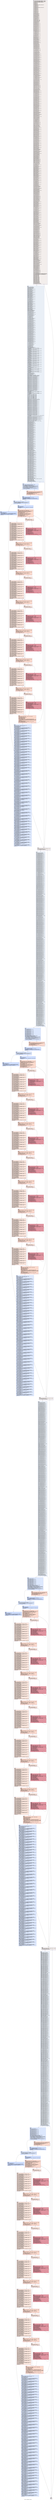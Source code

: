 digraph "CFG for '_Z10calcPoly16v' function" {
	label="CFG for '_Z10calcPoly16v' function";

	Node0x4512250 [shape=record,color="#3d50c3ff", style=filled, fillcolor="#e3d9d370",label="{%0:\l  %1 = tail call i32 @llvm.amdgcn.workitem.id.z(), !range !4\l  %2 = tail call i32 @llvm.amdgcn.workitem.id.y(), !range !4\l  %3 = tail call i32 @llvm.amdgcn.workitem.id.x(), !range !4\l  %4 = tail call i32 @llvm.amdgcn.workgroup.id.z()\l  %5 = and i32 %4, 15\l  %6 = lshr i32 %4, 4\l  %7 = and i32 %6, 15\l  %8 = lshr i32 %4, 8\l  %9 = and i32 %8, 15\l  %10 = tail call i32 @llvm.amdgcn.workgroup.id.y()\l  %11 = and i32 %10, 15\l  %12 = lshr i32 %10, 4\l  %13 = and i32 %12, 15\l  %14 = lshr i32 %10, 8\l  %15 = and i32 %14, 15\l  %16 = tail call i32 @llvm.amdgcn.workgroup.id.x()\l  %17 = and i32 %16, 15\l  %18 = lshr i32 %16, 4\l  %19 = and i32 %18, 15\l  %20 = lshr i32 %16, 8\l  %21 = and i32 %20, 15\l  %22 = lshr i32 %16, 12\l  %23 = and i32 %22, 15\l  %24 = lshr i32 %16, 16\l  %25 = and i32 %24, 15\l  %26 = lshr i32 %16, 20\l  %27 = and i32 %26, 15\l  %28 = lshr i32 %16, 24\l  %29 = and i32 %28, 15\l  %30 = shl nuw nsw i32 %1, 2\l  %31 = trunc i32 %30 to i16\l  %32 = urem i16 %31, 17\l  %33 = zext i16 %32 to i32\l  %34 = trunc i16 %32 to i8\l  %35 = add nuw nsw i8 %34, 1\l  %36 = urem i8 %35, 17\l  %37 = zext i8 %36 to i32\l  %38 = add nuw nsw i8 %34, 2\l  %39 = urem i8 %38, 17\l  %40 = zext i8 %39 to i32\l  %41 = add nuw nsw i8 %34, 3\l  %42 = urem i8 %41, 17\l  %43 = zext i8 %42 to i32\l  %44 = shl nuw nsw i32 1, %33\l  %45 = shl nuw nsw i32 1, %37\l  %46 = shl nuw nsw i32 1, %40\l  %47 = shl nuw nsw i32 1, %43\l  %48 = trunc i32 %29 to i8\l  %49 = add nuw nsw i8 %48, 1\l  %50 = urem i8 %49, 17\l  %51 = trunc i32 %27 to i8\l  %52 = add nuw nsw i8 %50, %51\l  %53 = urem i8 %52, 17\l  %54 = trunc i32 %25 to i8\l  %55 = add nuw nsw i8 %53, %54\l  %56 = urem i8 %55, 17\l  %57 = trunc i32 %23 to i8\l  %58 = add nuw nsw i8 %56, %57\l  %59 = urem i8 %58, 17\l  %60 = trunc i32 %21 to i8\l  %61 = add nuw nsw i8 %59, %60\l  %62 = urem i8 %61, 17\l  %63 = trunc i32 %19 to i8\l  %64 = add nuw nsw i8 %62, %63\l  %65 = urem i8 %64, 17\l  %66 = trunc i32 %17 to i8\l  %67 = add nuw nsw i8 %65, %66\l  %68 = urem i8 %67, 17\l  %69 = trunc i32 %15 to i8\l  %70 = add nuw nsw i8 %68, %69\l  %71 = urem i8 %70, 17\l  %72 = trunc i32 %13 to i8\l  %73 = add nuw nsw i8 %71, %72\l  %74 = urem i8 %73, 17\l  %75 = trunc i32 %11 to i8\l  %76 = add nuw nsw i8 %74, %75\l  %77 = urem i8 %76, 17\l  %78 = trunc i32 %9 to i8\l  %79 = add nuw nsw i8 %77, %78\l  %80 = urem i8 %79, 17\l  %81 = trunc i32 %7 to i8\l  %82 = add nuw nsw i8 %80, %81\l  %83 = urem i8 %82, 17\l  %84 = trunc i32 %5 to i8\l  %85 = add nuw nsw i8 %83, %84\l  %86 = urem i8 %85, 17\l  %87 = zext i8 %86 to i32\l  %88 = add nuw nsw i32 %3, %87\l  %89 = trunc i32 %88 to i16\l  %90 = urem i16 %89, 17\l  %91 = trunc i32 %2 to i16\l  %92 = add nuw nsw i16 %90, %91\l  %93 = urem i16 %92, 17\l  %94 = zext i16 %93 to i32\l  %95 = trunc i32 %30 to i16\l  %96 = add nuw nsw i16 %93, %95\l  %97 = urem i16 %96, 17\l  %98 = zext i16 %97 to i32\l  %99 = trunc i16 %97 to i8\l  %100 = add nuw nsw i8 %99, 1\l  %101 = urem i8 %100, 17\l  %102 = zext i8 %101 to i32\l  %103 = add nuw nsw i8 %99, 2\l  %104 = urem i8 %103, 17\l  %105 = zext i8 %104 to i32\l  %106 = add nuw nsw i8 %99, 3\l  %107 = urem i8 %106, 17\l  %108 = zext i8 %107 to i32\l  %109 = shl nuw nsw i32 1, %98\l  %110 = or i32 %44, %109\l  %111 = shl nuw nsw i32 1, %102\l  %112 = or i32 %45, %111\l  %113 = shl nuw nsw i32 1, %105\l  %114 = or i32 %46, %113\l  %115 = shl nuw nsw i32 1, %108\l  %116 = or i32 %47, %115\l  %117 = trunc i32 %29 to i8\l  %118 = shl nuw nsw i8 %117, 1\l  %119 = add nuw nsw i8 %118, 4\l  %120 = urem i8 %119, 17\l  %121 = trunc i32 %27 to i8\l  %122 = add nuw nsw i8 %120, %121\l  %123 = shl nuw nsw i8 %122, 1\l  %124 = urem i8 %123, 17\l  %125 = trunc i32 %25 to i8\l  %126 = add nuw nsw i8 %124, %125\l  %127 = shl nuw nsw i8 %126, 1\l  %128 = urem i8 %127, 17\l  %129 = trunc i32 %23 to i8\l  %130 = add nuw nsw i8 %128, %129\l  %131 = shl nuw nsw i8 %130, 1\l  %132 = urem i8 %131, 17\l  %133 = trunc i32 %21 to i8\l  %134 = add nuw nsw i8 %132, %133\l  %135 = shl nuw nsw i8 %134, 1\l  %136 = urem i8 %135, 17\l  %137 = trunc i32 %19 to i8\l  %138 = add nuw nsw i8 %136, %137\l  %139 = shl nuw nsw i8 %138, 1\l  %140 = urem i8 %139, 17\l  %141 = trunc i32 %17 to i8\l  %142 = add nuw nsw i8 %140, %141\l  %143 = shl nuw nsw i8 %142, 1\l  %144 = urem i8 %143, 17\l  %145 = trunc i32 %15 to i8\l  %146 = add nuw nsw i8 %144, %145\l  %147 = shl nuw nsw i8 %146, 1\l  %148 = urem i8 %147, 17\l  %149 = trunc i32 %13 to i8\l  %150 = add nuw nsw i8 %148, %149\l  %151 = shl nuw nsw i8 %150, 1\l  %152 = urem i8 %151, 17\l  %153 = trunc i32 %11 to i8\l  %154 = add nuw nsw i8 %152, %153\l  %155 = shl nuw nsw i8 %154, 1\l  %156 = urem i8 %155, 17\l  %157 = trunc i32 %9 to i8\l  %158 = add nuw nsw i8 %156, %157\l  %159 = shl nuw nsw i8 %158, 1\l  %160 = urem i8 %159, 17\l  %161 = trunc i32 %7 to i8\l  %162 = add nuw nsw i8 %160, %161\l  %163 = shl nuw nsw i8 %162, 1\l  %164 = urem i8 %163, 17\l  %165 = trunc i32 %5 to i8\l  %166 = add nuw nsw i8 %164, %165\l  %167 = shl nuw nsw i8 %166, 1\l  %168 = urem i8 %167, 17\l  %169 = zext i8 %168 to i32\l  %170 = add nuw nsw i32 %3, %169\l  %171 = trunc i32 %170 to i16\l  %172 = shl nuw nsw i16 %171, 1\l  %173 = urem i16 %172, 17\l  %174 = trunc i32 %2 to i16\l  %175 = add nuw nsw i16 %173, %174\l  %176 = shl nuw nsw i16 %175, 1\l  %177 = urem i16 %176, 17\l  %178 = zext i16 %177 to i32\l  %179 = trunc i32 %30 to i16\l  %180 = add nuw nsw i16 %177, %179\l  %181 = urem i16 %180, 17\l  %182 = zext i16 %181 to i32\l  %183 = trunc i16 %181 to i8\l  %184 = add nuw nsw i8 %183, 1\l  %185 = urem i8 %184, 17\l  %186 = zext i8 %185 to i32\l  %187 = add nuw nsw i8 %183, 2\l  %188 = urem i8 %187, 17\l  %189 = zext i8 %188 to i32\l  %190 = add nuw nsw i8 %183, 3\l  %191 = urem i8 %190, 17\l  %192 = zext i8 %191 to i32\l  %193 = shl nuw nsw i32 1, %182\l  %194 = or i32 %110, %193\l  %195 = shl nuw nsw i32 1, %186\l  %196 = or i32 %112, %195\l  %197 = shl nuw nsw i32 1, %189\l  %198 = or i32 %114, %197\l  %199 = shl nuw nsw i32 1, %192\l  %200 = or i32 %116, %199\l  %201 = trunc i32 %29 to i8\l  %202 = mul nuw nsw i8 %201, 3\l  %203 = add nuw nsw i8 %202, 9\l  %204 = urem i8 %203, 17\l  %205 = trunc i32 %27 to i8\l  %206 = add nuw nsw i8 %204, %205\l  %207 = mul nuw i8 %206, 3\l  %208 = urem i8 %207, 17\l  %209 = trunc i32 %25 to i8\l  %210 = add nuw nsw i8 %208, %209\l  %211 = mul nuw i8 %210, 3\l  %212 = urem i8 %211, 17\l  %213 = trunc i32 %23 to i8\l  %214 = add nuw nsw i8 %212, %213\l  %215 = mul nuw i8 %214, 3\l  %216 = urem i8 %215, 17\l  %217 = trunc i32 %21 to i8\l  %218 = add nuw nsw i8 %216, %217\l  %219 = mul nuw i8 %218, 3\l  %220 = urem i8 %219, 17\l  %221 = trunc i32 %19 to i8\l  %222 = add nuw nsw i8 %220, %221\l  %223 = mul nuw i8 %222, 3\l  %224 = urem i8 %223, 17\l  %225 = trunc i32 %17 to i8\l  %226 = add nuw nsw i8 %224, %225\l  %227 = mul nuw i8 %226, 3\l  %228 = urem i8 %227, 17\l  %229 = trunc i32 %15 to i8\l  %230 = add nuw nsw i8 %228, %229\l  %231 = mul nuw i8 %230, 3\l  %232 = urem i8 %231, 17\l  %233 = trunc i32 %13 to i8\l  %234 = add nuw nsw i8 %232, %233\l  %235 = mul nuw i8 %234, 3\l  %236 = urem i8 %235, 17\l  %237 = trunc i32 %11 to i8\l  %238 = add nuw nsw i8 %236, %237\l  %239 = mul nuw i8 %238, 3\l  %240 = urem i8 %239, 17\l  %241 = trunc i32 %9 to i8\l  %242 = add nuw nsw i8 %240, %241\l  %243 = mul nuw i8 %242, 3\l  %244 = urem i8 %243, 17\l  %245 = trunc i32 %7 to i8\l  %246 = add nuw nsw i8 %244, %245\l  %247 = mul nuw i8 %246, 3\l  %248 = urem i8 %247, 17\l  %249 = trunc i32 %5 to i8\l  %250 = add nuw nsw i8 %248, %249\l  %251 = mul nuw i8 %250, 3\l  %252 = urem i8 %251, 17\l  %253 = zext i8 %252 to i32\l  %254 = add nuw nsw i32 %3, %253\l  %255 = trunc i32 %254 to i16\l  %256 = mul nuw nsw i16 %255, 3\l  %257 = urem i16 %256, 17\l  %258 = trunc i32 %2 to i16\l  %259 = add nuw nsw i16 %257, %258\l  %260 = mul nuw nsw i16 %259, 3\l  %261 = urem i16 %260, 17\l  %262 = zext i16 %261 to i32\l  %263 = trunc i32 %30 to i16\l  %264 = add nuw nsw i16 %261, %263\l  %265 = urem i16 %264, 17\l  %266 = zext i16 %265 to i32\l  %267 = trunc i16 %265 to i8\l  %268 = add nuw nsw i8 %267, 1\l  %269 = urem i8 %268, 17\l  %270 = zext i8 %269 to i32\l  %271 = add nuw nsw i8 %267, 2\l  %272 = urem i8 %271, 17\l  %273 = zext i8 %272 to i32\l  %274 = add nuw nsw i8 %267, 3\l  %275 = urem i8 %274, 17\l  %276 = zext i8 %275 to i32\l  %277 = shl nuw nsw i32 1, %266\l  %278 = or i32 %194, %277\l  %279 = shl nuw nsw i32 1, %270\l  %280 = or i32 %196, %279\l  %281 = shl nuw nsw i32 1, %273\l  %282 = or i32 %198, %281\l  %283 = shl nuw nsw i32 1, %276\l  %284 = or i32 %200, %283\l  %285 = trunc i32 %29 to i8\l  %286 = shl nuw nsw i8 %285, 2\l  %287 = add nuw nsw i8 %286, 16\l  %288 = urem i8 %287, 17\l  %289 = trunc i32 %27 to i8\l  %290 = add nuw nsw i8 %288, %289\l  %291 = shl nuw i8 %290, 2\l  %292 = urem i8 %291, 17\l  %293 = trunc i32 %25 to i8\l  %294 = add nuw nsw i8 %292, %293\l  %295 = shl nuw i8 %294, 2\l  %296 = urem i8 %295, 17\l  %297 = trunc i32 %23 to i8\l  %298 = add nuw nsw i8 %296, %297\l  %299 = shl nuw i8 %298, 2\l  %300 = urem i8 %299, 17\l  %301 = trunc i32 %21 to i8\l  %302 = add nuw nsw i8 %300, %301\l  %303 = shl nuw i8 %302, 2\l  %304 = urem i8 %303, 17\l  %305 = trunc i32 %19 to i8\l  %306 = add nuw nsw i8 %304, %305\l  %307 = shl nuw i8 %306, 2\l  %308 = urem i8 %307, 17\l  %309 = trunc i32 %17 to i8\l  %310 = add nuw nsw i8 %308, %309\l  %311 = shl nuw i8 %310, 2\l  %312 = urem i8 %311, 17\l  %313 = trunc i32 %15 to i8\l  %314 = add nuw nsw i8 %312, %313\l  %315 = shl nuw i8 %314, 2\l  %316 = urem i8 %315, 17\l  %317 = trunc i32 %13 to i8\l  %318 = add nuw nsw i8 %316, %317\l  %319 = shl nuw i8 %318, 2\l  %320 = urem i8 %319, 17\l  %321 = trunc i32 %11 to i8\l  %322 = add nuw nsw i8 %320, %321\l  %323 = shl nuw i8 %322, 2\l  %324 = urem i8 %323, 17\l  %325 = trunc i32 %9 to i8\l  %326 = add nuw nsw i8 %324, %325\l  %327 = shl nuw i8 %326, 2\l  %328 = urem i8 %327, 17\l  %329 = trunc i32 %7 to i8\l  %330 = add nuw nsw i8 %328, %329\l  %331 = shl nuw i8 %330, 2\l  %332 = urem i8 %331, 17\l  %333 = trunc i32 %5 to i8\l  %334 = add nuw nsw i8 %332, %333\l  %335 = shl nuw i8 %334, 2\l  %336 = urem i8 %335, 17\l  %337 = zext i8 %336 to i32\l  %338 = add nuw nsw i32 %3, %337\l  %339 = trunc i32 %338 to i16\l  %340 = shl nuw nsw i16 %339, 2\l  %341 = urem i16 %340, 17\l  %342 = trunc i32 %2 to i16\l  %343 = add nuw nsw i16 %341, %342\l  %344 = shl nuw nsw i16 %343, 2\l  %345 = urem i16 %344, 17\l  %346 = zext i16 %345 to i32\l  %347 = trunc i32 %30 to i16\l  %348 = add nuw nsw i16 %345, %347\l  %349 = urem i16 %348, 17\l  %350 = zext i16 %349 to i32\l  %351 = trunc i16 %349 to i8\l  %352 = add nuw nsw i8 %351, 1\l  %353 = urem i8 %352, 17\l  %354 = zext i8 %353 to i32\l  %355 = add nuw nsw i8 %351, 2\l  %356 = urem i8 %355, 17\l  %357 = zext i8 %356 to i32\l  %358 = add nuw nsw i8 %351, 3\l  %359 = urem i8 %358, 17\l  %360 = zext i8 %359 to i32\l  %361 = shl nuw nsw i32 1, %350\l  %362 = or i32 %278, %361\l  %363 = shl nuw nsw i32 1, %354\l  %364 = or i32 %280, %363\l  %365 = shl nuw nsw i32 1, %357\l  %366 = or i32 %282, %365\l  %367 = shl nuw nsw i32 1, %360\l  %368 = or i32 %284, %367\l  %369 = trunc i32 %29 to i8\l  %370 = mul nuw nsw i8 %369, 5\l  %371 = add nuw i8 %370, 25\l  %372 = urem i8 %371, 17\l  %373 = trunc i32 %27 to i8\l  %374 = add nuw nsw i8 %372, %373\l  %375 = mul i8 %374, 5\l  %376 = urem i8 %375, 17\l  %377 = trunc i32 %25 to i8\l  %378 = add nuw nsw i8 %376, %377\l  %379 = mul i8 %378, 5\l  %380 = urem i8 %379, 17\l  %381 = trunc i32 %23 to i8\l  %382 = add nuw nsw i8 %380, %381\l  %383 = mul i8 %382, 5\l  %384 = urem i8 %383, 17\l  %385 = trunc i32 %21 to i8\l  %386 = add nuw nsw i8 %384, %385\l  %387 = mul i8 %386, 5\l  %388 = urem i8 %387, 17\l  %389 = trunc i32 %19 to i8\l  %390 = add nuw nsw i8 %388, %389\l  %391 = mul i8 %390, 5\l  %392 = urem i8 %391, 17\l  %393 = trunc i32 %17 to i8\l  %394 = add nuw nsw i8 %392, %393\l  %395 = mul i8 %394, 5\l  %396 = urem i8 %395, 17\l  %397 = trunc i32 %15 to i8\l  %398 = add nuw nsw i8 %396, %397\l  %399 = mul i8 %398, 5\l  %400 = urem i8 %399, 17\l  %401 = trunc i32 %13 to i8\l  %402 = add nuw nsw i8 %400, %401\l  %403 = mul i8 %402, 5\l  %404 = urem i8 %403, 17\l  %405 = trunc i32 %11 to i8\l  %406 = add nuw nsw i8 %404, %405\l  %407 = mul i8 %406, 5\l  %408 = urem i8 %407, 17\l  %409 = trunc i32 %9 to i8\l  %410 = add nuw nsw i8 %408, %409\l  %411 = mul i8 %410, 5\l  %412 = urem i8 %411, 17\l  %413 = trunc i32 %7 to i8\l  %414 = add nuw nsw i8 %412, %413\l  %415 = mul i8 %414, 5\l  %416 = urem i8 %415, 17\l  %417 = trunc i32 %5 to i8\l  %418 = add nuw nsw i8 %416, %417\l  %419 = mul i8 %418, 5\l  %420 = urem i8 %419, 17\l  %421 = zext i8 %420 to i32\l  %422 = add nuw nsw i32 %3, %421\l  %423 = trunc i32 %422 to i16\l  %424 = mul nuw nsw i16 %423, 5\l  %425 = urem i16 %424, 17\l  %426 = trunc i32 %2 to i16\l  %427 = add nuw nsw i16 %425, %426\l  %428 = mul nuw nsw i16 %427, 5\l  %429 = urem i16 %428, 17\l  %430 = zext i16 %429 to i32\l  %431 = trunc i32 %30 to i16\l  %432 = add nuw nsw i16 %429, %431\l  %433 = urem i16 %432, 17\l  %434 = zext i16 %433 to i32\l  %435 = trunc i16 %433 to i8\l  %436 = add nuw nsw i8 %435, 1\l  %437 = urem i8 %436, 17\l  %438 = zext i8 %437 to i32\l  %439 = add nuw nsw i8 %435, 2\l  %440 = urem i8 %439, 17\l  %441 = zext i8 %440 to i32\l  %442 = add nuw nsw i8 %435, 3\l  %443 = urem i8 %442, 17\l  %444 = zext i8 %443 to i32\l  %445 = shl nuw nsw i32 1, %434\l  %446 = or i32 %362, %445\l  %447 = shl nuw nsw i32 1, %438\l  %448 = or i32 %364, %447\l  %449 = shl nuw nsw i32 1, %441\l  %450 = or i32 %366, %449\l  %451 = shl nuw nsw i32 1, %444\l  %452 = or i32 %368, %451\l  %453 = trunc i32 %29 to i8\l  %454 = mul nuw nsw i8 %453, 6\l  %455 = add nuw i8 %454, 36\l  %456 = urem i8 %455, 17\l  %457 = trunc i32 %27 to i8\l  %458 = add nuw nsw i8 %456, %457\l  %459 = mul i8 %458, 6\l  %460 = urem i8 %459, 17\l  %461 = trunc i32 %25 to i8\l  %462 = add nuw nsw i8 %460, %461\l  %463 = mul i8 %462, 6\l  %464 = urem i8 %463, 17\l  %465 = trunc i32 %23 to i8\l  %466 = add nuw nsw i8 %464, %465\l  %467 = mul i8 %466, 6\l  %468 = urem i8 %467, 17\l  %469 = trunc i32 %21 to i8\l  %470 = add nuw nsw i8 %468, %469\l  %471 = mul i8 %470, 6\l  %472 = urem i8 %471, 17\l  %473 = trunc i32 %19 to i8\l  %474 = add nuw nsw i8 %472, %473\l  %475 = mul i8 %474, 6\l  %476 = urem i8 %475, 17\l  %477 = trunc i32 %17 to i8\l  %478 = add nuw nsw i8 %476, %477\l  %479 = mul i8 %478, 6\l  %480 = urem i8 %479, 17\l  %481 = trunc i32 %15 to i8\l  %482 = add nuw nsw i8 %480, %481\l  %483 = mul i8 %482, 6\l  %484 = urem i8 %483, 17\l  %485 = trunc i32 %13 to i8\l  %486 = add nuw nsw i8 %484, %485\l  %487 = mul i8 %486, 6\l  %488 = urem i8 %487, 17\l  %489 = trunc i32 %11 to i8\l  %490 = add nuw nsw i8 %488, %489\l  %491 = mul i8 %490, 6\l  %492 = urem i8 %491, 17\l  %493 = trunc i32 %9 to i8\l  %494 = add nuw nsw i8 %492, %493\l  %495 = mul i8 %494, 6\l  %496 = urem i8 %495, 17\l  %497 = trunc i32 %7 to i8\l  %498 = add nuw nsw i8 %496, %497\l  %499 = mul i8 %498, 6\l  %500 = urem i8 %499, 17\l  %501 = trunc i32 %5 to i8\l  %502 = add nuw nsw i8 %500, %501\l  %503 = mul i8 %502, 6\l  %504 = urem i8 %503, 17\l  %505 = zext i8 %504 to i32\l  %506 = add nuw nsw i32 %3, %505\l  %507 = trunc i32 %506 to i16\l  %508 = mul nuw nsw i16 %507, 6\l  %509 = urem i16 %508, 17\l  %510 = trunc i32 %2 to i16\l  %511 = add nuw nsw i16 %509, %510\l  %512 = mul nuw nsw i16 %511, 6\l  %513 = urem i16 %512, 17\l  %514 = zext i16 %513 to i32\l  %515 = trunc i32 %30 to i16\l  %516 = add nuw nsw i16 %513, %515\l  %517 = urem i16 %516, 17\l  %518 = zext i16 %517 to i32\l  %519 = trunc i16 %517 to i8\l  %520 = add nuw nsw i8 %519, 1\l  %521 = urem i8 %520, 17\l  %522 = zext i8 %521 to i32\l  %523 = add nuw nsw i8 %519, 2\l  %524 = urem i8 %523, 17\l  %525 = zext i8 %524 to i32\l  %526 = add nuw nsw i8 %519, 3\l  %527 = urem i8 %526, 17\l  %528 = zext i8 %527 to i32\l  %529 = shl nuw nsw i32 1, %518\l  %530 = or i32 %446, %529\l  %531 = shl nuw nsw i32 1, %522\l  %532 = or i32 %448, %531\l  %533 = shl nuw nsw i32 1, %525\l  %534 = or i32 %450, %533\l  %535 = shl nuw nsw i32 1, %528\l  %536 = or i32 %452, %535\l  %537 = trunc i32 %29 to i8\l  %538 = mul nuw nsw i8 %537, 7\l  %539 = add nuw i8 %538, 49\l  %540 = urem i8 %539, 17\l  %541 = trunc i32 %27 to i8\l  %542 = add nuw nsw i8 %540, %541\l  %543 = mul i8 %542, 7\l  %544 = urem i8 %543, 17\l  %545 = trunc i32 %25 to i8\l  %546 = add nuw nsw i8 %544, %545\l  %547 = mul i8 %546, 7\l  %548 = urem i8 %547, 17\l  %549 = trunc i32 %23 to i8\l  %550 = add nuw nsw i8 %548, %549\l  %551 = mul i8 %550, 7\l  %552 = urem i8 %551, 17\l  %553 = trunc i32 %21 to i8\l  %554 = add nuw nsw i8 %552, %553\l  %555 = mul i8 %554, 7\l  %556 = urem i8 %555, 17\l  %557 = trunc i32 %19 to i8\l  %558 = add nuw nsw i8 %556, %557\l  %559 = mul i8 %558, 7\l  %560 = urem i8 %559, 17\l  %561 = trunc i32 %17 to i8\l  %562 = add nuw nsw i8 %560, %561\l  %563 = mul i8 %562, 7\l  %564 = urem i8 %563, 17\l  %565 = trunc i32 %15 to i8\l  %566 = add nuw nsw i8 %564, %565\l  %567 = mul i8 %566, 7\l  %568 = urem i8 %567, 17\l  %569 = trunc i32 %13 to i8\l  %570 = add nuw nsw i8 %568, %569\l  %571 = mul i8 %570, 7\l  %572 = urem i8 %571, 17\l  %573 = trunc i32 %11 to i8\l  %574 = add nuw nsw i8 %572, %573\l  %575 = mul i8 %574, 7\l  %576 = urem i8 %575, 17\l  %577 = trunc i32 %9 to i8\l  %578 = add nuw nsw i8 %576, %577\l  %579 = mul i8 %578, 7\l  %580 = urem i8 %579, 17\l  %581 = trunc i32 %7 to i8\l  %582 = add nuw nsw i8 %580, %581\l  %583 = mul i8 %582, 7\l  %584 = urem i8 %583, 17\l  %585 = trunc i32 %5 to i8\l  %586 = add nuw nsw i8 %584, %585\l  %587 = mul i8 %586, 7\l  %588 = urem i8 %587, 17\l  %589 = zext i8 %588 to i32\l  %590 = add nuw nsw i32 %3, %589\l  %591 = trunc i32 %590 to i16\l  %592 = mul nuw nsw i16 %591, 7\l  %593 = urem i16 %592, 17\l  %594 = trunc i32 %2 to i16\l  %595 = add nuw nsw i16 %593, %594\l  %596 = mul nuw nsw i16 %595, 7\l  %597 = urem i16 %596, 17\l  %598 = zext i16 %597 to i32\l  %599 = trunc i32 %30 to i16\l  %600 = add nuw nsw i16 %597, %599\l  %601 = urem i16 %600, 17\l  %602 = zext i16 %601 to i32\l  %603 = trunc i16 %601 to i8\l  %604 = add nuw nsw i8 %603, 1\l  %605 = urem i8 %604, 17\l  %606 = zext i8 %605 to i32\l  %607 = add nuw nsw i8 %603, 2\l  %608 = urem i8 %607, 17\l  %609 = zext i8 %608 to i32\l  %610 = add nuw nsw i8 %603, 3\l  %611 = urem i8 %610, 17\l  %612 = zext i8 %611 to i32\l  %613 = shl nuw nsw i32 1, %602\l  %614 = or i32 %530, %613\l  %615 = shl nuw nsw i32 1, %606\l  %616 = or i32 %532, %615\l  %617 = shl nuw nsw i32 1, %609\l  %618 = or i32 %534, %617\l  %619 = shl nuw nsw i32 1, %612\l  %620 = or i32 %536, %619\l  %621 = tail call i8 addrspace(4)* @llvm.amdgcn.implicitarg.ptr()\l  %622 = getelementptr inbounds i8, i8 addrspace(4)* %621, i64 24\l  %623 = bitcast i8 addrspace(4)* %622 to i64 addrspace(4)*\l  %624 = zext i32 %2 to i64\l  %625 = zext i32 %3 to i64\l  %626 = zext i32 %5 to i64\l  %627 = zext i32 %7 to i64\l  %628 = zext i32 %9 to i64\l  %629 = zext i32 %11 to i64\l  %630 = zext i32 %13 to i64\l  %631 = zext i32 %15 to i64\l  %632 = zext i32 %17 to i64\l  %633 = zext i32 %19 to i64\l  %634 = zext i32 %21 to i64\l  %635 = zext i32 %23 to i64\l  %636 = zext i32 %25 to i64\l  %637 = zext i32 %27 to i64\l  %638 = zext i32 %29 to i64\l  %639 = zext i32 %614 to i64\l  %640 = zext i32 %616 to i64\l  %641 = zext i32 %618 to i64\l  %642 = zext i32 %620 to i64\l  %643 = icmp eq i32 %614, 13139\l  br i1 %643, label %644, label %1723\l|{<s0>T|<s1>F}}"];
	Node0x4512250:s0 -> Node0x452bca0;
	Node0x4512250:s1 -> Node0x452bd30;
	Node0x452bca0 [shape=record,color="#3d50c3ff", style=filled, fillcolor="#cedaeb70",label="{%644:\l644:                                              \l  %645 = trunc i32 %29 to i8\l  %646 = shl nuw nsw i8 %645, 3\l  %647 = add nuw i8 %646, 64\l  %648 = urem i8 %647, 17\l  %649 = trunc i32 %27 to i8\l  %650 = add nuw nsw i8 %648, %649\l  %651 = shl i8 %650, 3\l  %652 = urem i8 %651, 17\l  %653 = trunc i32 %25 to i8\l  %654 = add nuw nsw i8 %652, %653\l  %655 = shl i8 %654, 3\l  %656 = urem i8 %655, 17\l  %657 = trunc i32 %23 to i8\l  %658 = add nuw nsw i8 %656, %657\l  %659 = shl i8 %658, 3\l  %660 = urem i8 %659, 17\l  %661 = trunc i32 %21 to i8\l  %662 = add nuw nsw i8 %660, %661\l  %663 = shl i8 %662, 3\l  %664 = urem i8 %663, 17\l  %665 = trunc i32 %19 to i8\l  %666 = add nuw nsw i8 %664, %665\l  %667 = shl i8 %666, 3\l  %668 = urem i8 %667, 17\l  %669 = trunc i32 %17 to i8\l  %670 = add nuw nsw i8 %668, %669\l  %671 = shl i8 %670, 3\l  %672 = urem i8 %671, 17\l  %673 = trunc i32 %15 to i8\l  %674 = add nuw nsw i8 %672, %673\l  %675 = shl i8 %674, 3\l  %676 = urem i8 %675, 17\l  %677 = trunc i32 %13 to i8\l  %678 = add nuw nsw i8 %676, %677\l  %679 = shl i8 %678, 3\l  %680 = urem i8 %679, 17\l  %681 = trunc i32 %11 to i8\l  %682 = add nuw nsw i8 %680, %681\l  %683 = shl i8 %682, 3\l  %684 = urem i8 %683, 17\l  %685 = trunc i32 %9 to i8\l  %686 = add nuw nsw i8 %684, %685\l  %687 = shl i8 %686, 3\l  %688 = urem i8 %687, 17\l  %689 = trunc i32 %7 to i8\l  %690 = add nuw nsw i8 %688, %689\l  %691 = shl i8 %690, 3\l  %692 = urem i8 %691, 17\l  %693 = trunc i32 %5 to i8\l  %694 = add nuw nsw i8 %692, %693\l  %695 = shl i8 %694, 3\l  %696 = urem i8 %695, 17\l  %697 = zext i8 %696 to i32\l  %698 = add nuw nsw i32 %3, %697\l  %699 = trunc i32 %698 to i16\l  %700 = shl nuw nsw i16 %699, 3\l  %701 = urem i16 %700, 17\l  %702 = trunc i32 %2 to i16\l  %703 = add nuw nsw i16 %701, %702\l  %704 = shl nuw nsw i16 %703, 3\l  %705 = urem i16 %704, 17\l  %706 = trunc i32 %30 to i16\l  %707 = add nuw nsw i16 %705, %706\l  %708 = urem i16 %707, 17\l  %709 = zext i16 %708 to i32\l  %710 = shl nuw nsw i32 1, %709\l  %711 = trunc i32 %29 to i8\l  %712 = mul nuw i8 %711, 9\l  %713 = add i8 %712, 81\l  %714 = urem i8 %713, 17\l  %715 = zext i8 %714 to i32\l  %716 = add nuw nsw i32 %27, %715\l  %717 = trunc i32 %716 to i16\l  %718 = mul nuw nsw i16 %717, 9\l  %719 = urem i16 %718, 17\l  %720 = trunc i32 %25 to i16\l  %721 = add nuw nsw i16 %719, %720\l  %722 = mul nuw nsw i16 %721, 9\l  %723 = urem i16 %722, 17\l  %724 = trunc i32 %23 to i16\l  %725 = add nuw nsw i16 %723, %724\l  %726 = mul nuw nsw i16 %725, 9\l  %727 = urem i16 %726, 17\l  %728 = trunc i32 %21 to i16\l  %729 = add nuw nsw i16 %727, %728\l  %730 = mul nuw nsw i16 %729, 9\l  %731 = urem i16 %730, 17\l  %732 = trunc i32 %19 to i16\l  %733 = add nuw nsw i16 %731, %732\l  %734 = mul nuw nsw i16 %733, 9\l  %735 = urem i16 %734, 17\l  %736 = trunc i32 %17 to i16\l  %737 = add nuw nsw i16 %735, %736\l  %738 = mul nuw nsw i16 %737, 9\l  %739 = urem i16 %738, 17\l  %740 = trunc i32 %15 to i16\l  %741 = add nuw nsw i16 %739, %740\l  %742 = mul nuw nsw i16 %741, 9\l  %743 = urem i16 %742, 17\l  %744 = trunc i32 %13 to i16\l  %745 = add nuw nsw i16 %743, %744\l  %746 = mul nuw nsw i16 %745, 9\l  %747 = urem i16 %746, 17\l  %748 = trunc i32 %11 to i16\l  %749 = add nuw nsw i16 %747, %748\l  %750 = mul nuw nsw i16 %749, 9\l  %751 = urem i16 %750, 17\l  %752 = trunc i32 %9 to i16\l  %753 = add nuw nsw i16 %751, %752\l  %754 = mul nuw nsw i16 %753, 9\l  %755 = urem i16 %754, 17\l  %756 = trunc i32 %7 to i16\l  %757 = add nuw nsw i16 %755, %756\l  %758 = mul nuw nsw i16 %757, 9\l  %759 = urem i16 %758, 17\l  %760 = trunc i32 %5 to i16\l  %761 = add nuw nsw i16 %759, %760\l  %762 = mul nuw nsw i16 %761, 9\l  %763 = urem i16 %762, 17\l  %764 = trunc i32 %3 to i16\l  %765 = add nuw nsw i16 %763, %764\l  %766 = mul nuw nsw i16 %765, 9\l  %767 = urem i16 %766, 17\l  %768 = trunc i32 %2 to i16\l  %769 = add nuw nsw i16 %767, %768\l  %770 = mul nuw nsw i16 %769, 9\l  %771 = urem i16 %770, 17\l  %772 = trunc i32 %30 to i16\l  %773 = add nuw nsw i16 %771, %772\l  %774 = urem i16 %773, 17\l  %775 = zext i16 %774 to i32\l  %776 = shl nuw nsw i32 1, %775\l  %777 = trunc i32 %29 to i8\l  %778 = mul nuw i8 %777, 10\l  %779 = add i8 %778, 100\l  %780 = urem i8 %779, 17\l  %781 = zext i8 %780 to i32\l  %782 = add nuw nsw i32 %27, %781\l  %783 = trunc i32 %782 to i16\l  %784 = insertelement \<2 x i32\> poison, i32 %25, i64 0\l  %785 = shufflevector \<2 x i32\> %784, \<2 x i32\> poison, \<2 x i32\>\l... zeroinitializer\l  %786 = trunc \<2 x i32\> %785 to \<2 x i16\>\l  %787 = insertelement \<2 x i32\> poison, i32 %23, i64 0\l  %788 = shufflevector \<2 x i32\> %787, \<2 x i32\> poison, \<2 x i32\>\l... zeroinitializer\l  %789 = trunc \<2 x i32\> %788 to \<2 x i16\>\l  %790 = insertelement \<2 x i32\> poison, i32 %21, i64 0\l  %791 = shufflevector \<2 x i32\> %790, \<2 x i32\> poison, \<2 x i32\>\l... zeroinitializer\l  %792 = trunc \<2 x i32\> %791 to \<2 x i16\>\l  %793 = insertelement \<2 x i32\> poison, i32 %19, i64 0\l  %794 = shufflevector \<2 x i32\> %793, \<2 x i32\> poison, \<2 x i32\>\l... zeroinitializer\l  %795 = trunc \<2 x i32\> %794 to \<2 x i16\>\l  %796 = insertelement \<2 x i32\> poison, i32 %17, i64 0\l  %797 = shufflevector \<2 x i32\> %796, \<2 x i32\> poison, \<2 x i32\>\l... zeroinitializer\l  %798 = trunc \<2 x i32\> %797 to \<2 x i16\>\l  %799 = insertelement \<2 x i32\> poison, i32 %15, i64 0\l  %800 = shufflevector \<2 x i32\> %799, \<2 x i32\> poison, \<2 x i32\>\l... zeroinitializer\l  %801 = trunc \<2 x i32\> %800 to \<2 x i16\>\l  %802 = insertelement \<2 x i32\> poison, i32 %13, i64 0\l  %803 = shufflevector \<2 x i32\> %802, \<2 x i32\> poison, \<2 x i32\>\l... zeroinitializer\l  %804 = trunc \<2 x i32\> %803 to \<2 x i16\>\l  %805 = insertelement \<2 x i32\> poison, i32 %11, i64 0\l  %806 = shufflevector \<2 x i32\> %805, \<2 x i32\> poison, \<2 x i32\>\l... zeroinitializer\l  %807 = trunc \<2 x i32\> %806 to \<2 x i16\>\l  %808 = insertelement \<2 x i32\> poison, i32 %9, i64 0\l  %809 = shufflevector \<2 x i32\> %808, \<2 x i32\> poison, \<2 x i32\>\l... zeroinitializer\l  %810 = trunc \<2 x i32\> %809 to \<2 x i16\>\l  %811 = insertelement \<2 x i32\> poison, i32 %7, i64 0\l  %812 = shufflevector \<2 x i32\> %811, \<2 x i32\> poison, \<2 x i32\>\l... zeroinitializer\l  %813 = trunc \<2 x i32\> %812 to \<2 x i16\>\l  %814 = insertelement \<2 x i32\> poison, i32 %5, i64 0\l  %815 = shufflevector \<2 x i32\> %814, \<2 x i32\> poison, \<2 x i32\>\l... zeroinitializer\l  %816 = trunc \<2 x i32\> %815 to \<2 x i16\>\l  %817 = trunc i32 %3 to i16\l  %818 = insertelement \<4 x i16\> undef, i16 %817, i64 0\l  %819 = shufflevector \<4 x i16\> %818, \<4 x i16\> poison, \<4 x i32\>\l... zeroinitializer\l  %820 = trunc i32 %2 to i16\l  %821 = insertelement \<4 x i16\> undef, i16 %820, i64 0\l  %822 = shufflevector \<4 x i16\> %821, \<4 x i16\> poison, \<4 x i32\>\l... zeroinitializer\l  %823 = trunc i32 %30 to i16\l  %824 = insertelement \<4 x i16\> undef, i16 %823, i64 0\l  %825 = shufflevector \<4 x i16\> %824, \<4 x i16\> poison, \<4 x i32\>\l... zeroinitializer\l  %826 = trunc i32 %29 to i16\l  %827 = mul nuw nsw i16 %826, 11\l  %828 = add nuw nsw i16 %827, 121\l  %829 = urem i16 %828, 17\l  %830 = trunc i32 %27 to i16\l  %831 = add nuw nsw i16 %829, %830\l  %832 = insertelement \<2 x i16\> poison, i16 %783, i64 0\l  %833 = insertelement \<2 x i16\> %832, i16 %831, i64 1\l  %834 = mul nuw nsw \<2 x i16\> %833, \<i16 10, i16 11\>\l  %835 = urem \<2 x i16\> %834, \<i16 17, i16 17\>\l  %836 = add nuw nsw \<2 x i16\> %835, %786\l  %837 = mul nuw nsw \<2 x i16\> %836, \<i16 10, i16 11\>\l  %838 = urem \<2 x i16\> %837, \<i16 17, i16 17\>\l  %839 = add nuw nsw \<2 x i16\> %838, %789\l  %840 = mul nuw nsw \<2 x i16\> %839, \<i16 10, i16 11\>\l  %841 = urem \<2 x i16\> %840, \<i16 17, i16 17\>\l  %842 = add nuw nsw \<2 x i16\> %841, %792\l  %843 = mul nuw nsw \<2 x i16\> %842, \<i16 10, i16 11\>\l  %844 = urem \<2 x i16\> %843, \<i16 17, i16 17\>\l  %845 = add nuw nsw \<2 x i16\> %844, %795\l  %846 = mul nuw nsw \<2 x i16\> %845, \<i16 10, i16 11\>\l  %847 = urem \<2 x i16\> %846, \<i16 17, i16 17\>\l  %848 = add nuw nsw \<2 x i16\> %847, %798\l  %849 = mul nuw nsw \<2 x i16\> %848, \<i16 10, i16 11\>\l  %850 = urem \<2 x i16\> %849, \<i16 17, i16 17\>\l  %851 = add nuw nsw \<2 x i16\> %850, %801\l  %852 = mul nuw nsw \<2 x i16\> %851, \<i16 10, i16 11\>\l  %853 = urem \<2 x i16\> %852, \<i16 17, i16 17\>\l  %854 = add nuw nsw \<2 x i16\> %853, %804\l  %855 = mul nuw nsw \<2 x i16\> %854, \<i16 10, i16 11\>\l  %856 = urem \<2 x i16\> %855, \<i16 17, i16 17\>\l  %857 = add nuw nsw \<2 x i16\> %856, %807\l  %858 = mul nuw nsw \<2 x i16\> %857, \<i16 10, i16 11\>\l  %859 = urem \<2 x i16\> %858, \<i16 17, i16 17\>\l  %860 = add nuw nsw \<2 x i16\> %859, %810\l  %861 = mul nuw nsw \<2 x i16\> %860, \<i16 10, i16 11\>\l  %862 = urem \<2 x i16\> %861, \<i16 17, i16 17\>\l  %863 = add nuw nsw \<2 x i16\> %862, %813\l  %864 = mul nuw nsw \<2 x i16\> %863, \<i16 10, i16 11\>\l  %865 = urem \<2 x i16\> %864, \<i16 17, i16 17\>\l  %866 = add nuw nsw \<2 x i16\> %865, %816\l  %867 = trunc i32 %29 to i16\l  %868 = insertelement \<2 x i16\> undef, i16 %867, i64 0\l  %869 = shufflevector \<2 x i16\> %868, \<2 x i16\> poison, \<2 x i32\>\l... zeroinitializer\l  %870 = trunc i32 %27 to i16\l  %871 = insertelement \<2 x i16\> undef, i16 %870, i64 0\l  %872 = shufflevector \<2 x i16\> %871, \<2 x i16\> poison, \<2 x i32\>\l... zeroinitializer\l  %873 = trunc \<2 x i32\> %785 to \<2 x i16\>\l  %874 = trunc \<2 x i32\> %788 to \<2 x i16\>\l  %875 = trunc \<2 x i32\> %791 to \<2 x i16\>\l  %876 = trunc \<2 x i32\> %794 to \<2 x i16\>\l  %877 = trunc \<2 x i32\> %797 to \<2 x i16\>\l  %878 = trunc \<2 x i32\> %800 to \<2 x i16\>\l  %879 = trunc \<2 x i32\> %803 to \<2 x i16\>\l  %880 = trunc \<2 x i32\> %806 to \<2 x i16\>\l  %881 = trunc \<2 x i32\> %809 to \<2 x i16\>\l  %882 = trunc \<2 x i32\> %812 to \<2 x i16\>\l  %883 = trunc \<2 x i32\> %815 to \<2 x i16\>\l  %884 = mul nuw nsw \<2 x i16\> %869, \<i16 12, i16 13\>\l  %885 = add nuw nsw \<2 x i16\> %884, \<i16 144, i16 169\>\l  %886 = urem \<2 x i16\> %885, \<i16 17, i16 17\>\l  %887 = add nuw nsw \<2 x i16\> %886, %872\l  %888 = mul nuw nsw \<2 x i16\> %887, \<i16 12, i16 13\>\l  %889 = urem \<2 x i16\> %888, \<i16 17, i16 17\>\l  %890 = add nuw nsw \<2 x i16\> %889, %873\l  %891 = mul nuw nsw \<2 x i16\> %890, \<i16 12, i16 13\>\l  %892 = urem \<2 x i16\> %891, \<i16 17, i16 17\>\l  %893 = add nuw nsw \<2 x i16\> %892, %874\l  %894 = mul nuw nsw \<2 x i16\> %893, \<i16 12, i16 13\>\l  %895 = urem \<2 x i16\> %894, \<i16 17, i16 17\>\l  %896 = add nuw nsw \<2 x i16\> %895, %875\l  %897 = mul nuw nsw \<2 x i16\> %896, \<i16 12, i16 13\>\l  %898 = urem \<2 x i16\> %897, \<i16 17, i16 17\>\l  %899 = add nuw nsw \<2 x i16\> %898, %876\l  %900 = mul nuw nsw \<2 x i16\> %899, \<i16 12, i16 13\>\l  %901 = urem \<2 x i16\> %900, \<i16 17, i16 17\>\l  %902 = add nuw nsw \<2 x i16\> %901, %877\l  %903 = mul nuw nsw \<2 x i16\> %902, \<i16 12, i16 13\>\l  %904 = urem \<2 x i16\> %903, \<i16 17, i16 17\>\l  %905 = add nuw nsw \<2 x i16\> %904, %878\l  %906 = mul nuw nsw \<2 x i16\> %905, \<i16 12, i16 13\>\l  %907 = urem \<2 x i16\> %906, \<i16 17, i16 17\>\l  %908 = add nuw nsw \<2 x i16\> %907, %879\l  %909 = mul nuw nsw \<2 x i16\> %908, \<i16 12, i16 13\>\l  %910 = urem \<2 x i16\> %909, \<i16 17, i16 17\>\l  %911 = add nuw nsw \<2 x i16\> %910, %880\l  %912 = mul nuw nsw \<2 x i16\> %911, \<i16 12, i16 13\>\l  %913 = urem \<2 x i16\> %912, \<i16 17, i16 17\>\l  %914 = add nuw nsw \<2 x i16\> %913, %881\l  %915 = mul nuw nsw \<2 x i16\> %914, \<i16 12, i16 13\>\l  %916 = urem \<2 x i16\> %915, \<i16 17, i16 17\>\l  %917 = add nuw nsw \<2 x i16\> %916, %882\l  %918 = mul nuw nsw \<2 x i16\> %917, \<i16 12, i16 13\>\l  %919 = urem \<2 x i16\> %918, \<i16 17, i16 17\>\l  %920 = add nuw nsw \<2 x i16\> %919, %883\l  %921 = shufflevector \<2 x i16\> %866, \<2 x i16\> %920, \<4 x i32\> \<i32 0, i32\l... 1, i32 2, i32 3\>\l  %922 = mul nuw nsw \<4 x i16\> %921, \<i16 10, i16 11, i16 12, i16 13\>\l  %923 = urem \<4 x i16\> %922, \<i16 17, i16 17, i16 17, i16 17\>\l  %924 = add nuw nsw \<4 x i16\> %923, %819\l  %925 = mul nuw nsw \<4 x i16\> %924, \<i16 10, i16 11, i16 12, i16 13\>\l  %926 = urem \<4 x i16\> %925, \<i16 17, i16 17, i16 17, i16 17\>\l  %927 = add nuw nsw \<4 x i16\> %926, %822\l  %928 = mul nuw nsw \<4 x i16\> %927, \<i16 10, i16 11, i16 12, i16 13\>\l  %929 = urem \<4 x i16\> %928, \<i16 17, i16 17, i16 17, i16 17\>\l  %930 = add nuw nsw \<4 x i16\> %929, %825\l  %931 = urem \<4 x i16\> %930, \<i16 17, i16 17, i16 17, i16 17\>\l  %932 = zext \<4 x i16\> %931 to \<4 x i32\>\l  %933 = shl nuw nsw \<4 x i32\> \<i32 1, i32 1, i32 1, i32 1\>, %932\l  %934 = trunc i32 %29 to i16\l  %935 = mul nuw nsw i16 %934, 14\l  %936 = add nuw nsw i16 %935, 196\l  %937 = urem i16 %936, 17\l  %938 = trunc i32 %27 to i16\l  %939 = add nuw nsw i16 %937, %938\l  %940 = mul nuw nsw i16 %939, 14\l  %941 = urem i16 %940, 17\l  %942 = trunc i32 %25 to i16\l  %943 = add nuw nsw i16 %941, %942\l  %944 = mul nuw nsw i16 %943, 14\l  %945 = urem i16 %944, 17\l  %946 = trunc i32 %23 to i16\l  %947 = add nuw nsw i16 %945, %946\l  %948 = mul nuw nsw i16 %947, 14\l  %949 = urem i16 %948, 17\l  %950 = trunc i32 %21 to i16\l  %951 = add nuw nsw i16 %949, %950\l  %952 = mul nuw nsw i16 %951, 14\l  %953 = urem i16 %952, 17\l  %954 = trunc i32 %19 to i16\l  %955 = add nuw nsw i16 %953, %954\l  %956 = mul nuw nsw i16 %955, 14\l  %957 = urem i16 %956, 17\l  %958 = trunc i32 %17 to i16\l  %959 = add nuw nsw i16 %957, %958\l  %960 = mul nuw nsw i16 %959, 14\l  %961 = urem i16 %960, 17\l  %962 = trunc i32 %15 to i16\l  %963 = add nuw nsw i16 %961, %962\l  %964 = mul nuw nsw i16 %963, 14\l  %965 = urem i16 %964, 17\l  %966 = trunc i32 %13 to i16\l  %967 = add nuw nsw i16 %965, %966\l  %968 = mul nuw nsw i16 %967, 14\l  %969 = urem i16 %968, 17\l  %970 = trunc i32 %11 to i16\l  %971 = add nuw nsw i16 %969, %970\l  %972 = mul nuw nsw i16 %971, 14\l  %973 = urem i16 %972, 17\l  %974 = trunc i32 %9 to i16\l  %975 = add nuw nsw i16 %973, %974\l  %976 = mul nuw nsw i16 %975, 14\l  %977 = urem i16 %976, 17\l  %978 = trunc i32 %7 to i16\l  %979 = add nuw nsw i16 %977, %978\l  %980 = mul nuw nsw i16 %979, 14\l  %981 = urem i16 %980, 17\l  %982 = trunc i32 %5 to i16\l  %983 = add nuw nsw i16 %981, %982\l  %984 = mul nuw nsw i16 %983, 14\l  %985 = urem i16 %984, 17\l  %986 = trunc i32 %3 to i16\l  %987 = add nuw nsw i16 %985, %986\l  %988 = mul nuw nsw i16 %987, 14\l  %989 = urem i16 %988, 17\l  %990 = trunc i32 %2 to i16\l  %991 = add nuw nsw i16 %989, %990\l  %992 = mul nuw nsw i16 %991, 14\l  %993 = urem i16 %992, 17\l  %994 = trunc i32 %30 to i16\l  %995 = add nuw nsw i16 %993, %994\l  %996 = urem i16 %995, 17\l  %997 = zext i16 %996 to i32\l  %998 = shl nuw nsw i32 1, %997\l  %999 = trunc i32 %29 to i16\l  %1000 = mul nuw nsw i16 %999, 15\l  %1001 = add nuw nsw i16 %1000, 225\l  %1002 = urem i16 %1001, 17\l  %1003 = trunc i32 %27 to i16\l  %1004 = add nuw nsw i16 %1002, %1003\l  %1005 = mul nuw nsw i16 %1004, 15\l  %1006 = urem i16 %1005, 17\l  %1007 = trunc i32 %25 to i16\l  %1008 = add nuw nsw i16 %1006, %1007\l  %1009 = mul nuw nsw i16 %1008, 15\l  %1010 = urem i16 %1009, 17\l  %1011 = trunc i32 %23 to i16\l  %1012 = add nuw nsw i16 %1010, %1011\l  %1013 = mul nuw nsw i16 %1012, 15\l  %1014 = urem i16 %1013, 17\l  %1015 = trunc i32 %21 to i16\l  %1016 = add nuw nsw i16 %1014, %1015\l  %1017 = mul nuw nsw i16 %1016, 15\l  %1018 = urem i16 %1017, 17\l  %1019 = trunc i32 %19 to i16\l  %1020 = add nuw nsw i16 %1018, %1019\l  %1021 = mul nuw nsw i16 %1020, 15\l  %1022 = urem i16 %1021, 17\l  %1023 = trunc i32 %17 to i16\l  %1024 = add nuw nsw i16 %1022, %1023\l  %1025 = mul nuw nsw i16 %1024, 15\l  %1026 = urem i16 %1025, 17\l  %1027 = trunc i32 %15 to i16\l  %1028 = add nuw nsw i16 %1026, %1027\l  %1029 = mul nuw nsw i16 %1028, 15\l  %1030 = urem i16 %1029, 17\l  %1031 = trunc i32 %13 to i16\l  %1032 = add nuw nsw i16 %1030, %1031\l  %1033 = mul nuw nsw i16 %1032, 15\l  %1034 = urem i16 %1033, 17\l  %1035 = trunc i32 %11 to i16\l  %1036 = add nuw nsw i16 %1034, %1035\l  %1037 = mul nuw nsw i16 %1036, 15\l  %1038 = urem i16 %1037, 17\l  %1039 = trunc i32 %9 to i16\l  %1040 = add nuw nsw i16 %1038, %1039\l  %1041 = mul nuw nsw i16 %1040, 15\l  %1042 = urem i16 %1041, 17\l  %1043 = trunc i32 %7 to i16\l  %1044 = add nuw nsw i16 %1042, %1043\l  %1045 = mul nuw nsw i16 %1044, 15\l  %1046 = urem i16 %1045, 17\l  %1047 = trunc i32 %5 to i16\l  %1048 = add nuw nsw i16 %1046, %1047\l  %1049 = mul nuw nsw i16 %1048, 15\l  %1050 = urem i16 %1049, 17\l  %1051 = trunc i32 %3 to i16\l  %1052 = add nuw nsw i16 %1050, %1051\l  %1053 = mul nuw nsw i16 %1052, 15\l  %1054 = urem i16 %1053, 17\l  %1055 = trunc i32 %2 to i16\l  %1056 = add nuw nsw i16 %1054, %1055\l  %1057 = mul nuw nsw i16 %1056, 15\l  %1058 = urem i16 %1057, 17\l  %1059 = trunc i32 %30 to i16\l  %1060 = add nuw nsw i16 %1058, %1059\l  %1061 = urem i16 %1060, 17\l  %1062 = zext i16 %1061 to i32\l  %1063 = shl nuw nsw i32 1, %1062\l  %1064 = tail call i32 @llvm.vector.reduce.or.v4i32(\<4 x i32\> %933)\l  %1065 = or i32 %776, %710\l  %1066 = or i32 %998, %1063\l  %1067 = or i32 %1065, %1066\l  %1068 = or i32 %1064, %1067\l  %1069 = icmp eq i32 %1068, 52396\l  br i1 %1069, label %1070, label %1723\l|{<s0>T|<s1>F}}"];
	Node0x452bca0:s0 -> Node0x4528060;
	Node0x452bca0:s1 -> Node0x452bd30;
	Node0x4528060 [shape=record,color="#3d50c3ff", style=filled, fillcolor="#b2ccfb70",label="{%1070:\l1070:                                             \l  %1071 = load i64, i64 addrspace(4)* %623, align 8, !tbaa !5\l  %1072 = inttoptr i64 %1071 to i8 addrspace(1)*\l  %1073 = addrspacecast i8 addrspace(1)* %1072 to i8*\l  %1074 = tail call fastcc \<2 x i64\> @__ockl_hostcall_internal(i8* noundef\l... %1073, i64 noundef 33, i64 noundef 0, i64 noundef 0, i64 noundef 0, i64\l... noundef 0, i64 noundef 0, i64 noundef 0, i64 noundef 0) #11\l  %1075 = extractelement \<2 x i64\> %1074, i64 0\l  br i1 icmp eq (i8* addrspacecast (i8 addrspace(4)* getelementptr inbounds\l... ([191 x i8], [191 x i8] addrspace(4)* @.str, i64 0, i64 0) to i8*), i8*\l... null), label %1085, label %1076\l|{<s0>T|<s1>F}}"];
	Node0x4528060:s0 -> Node0x453edb0;
	Node0x4528060:s1 -> Node0x453f710;
	Node0x453f710 [shape=record,color="#3d50c3ff", style=filled, fillcolor="#f7ac8e70",label="{%1076:\l1076:                                             \l  %1077 = phi i8 addrspace(4)* [ %1078, %1076 ], [ getelementptr inbounds\l... ([191 x i8], [191 x i8] addrspace(4)* @.str, i64 0, i64 0), %1070 ]\l  %1078 = getelementptr i8, i8 addrspace(4)* %1077, i64 1\l  %1079 = load i8, i8 addrspace(4)* %1077, align 1\l  %1080 = icmp eq i8 %1079, 0\l  br i1 %1080, label %1081, label %1076\l|{<s0>T|<s1>F}}"];
	Node0x453f710:s0 -> Node0x453fb00;
	Node0x453f710:s1 -> Node0x453f710;
	Node0x453fb00 [shape=record,color="#3d50c3ff", style=filled, fillcolor="#93b5fe70",label="{%1081:\l1081:                                             \l  %1082 = addrspacecast i8 addrspace(4)* %1077 to i8*\l  %1083 = ptrtoint i8* %1082 to i64\l  %1084 = add i64 %1083, add (i64 sub (i64 0, i64 ptrtoint ([191 x i8]*\l... addrspacecast ([191 x i8] addrspace(4)* @.str to [191 x i8]*) to i64)), i64 1)\l  br label %1085\l}"];
	Node0x453fb00 -> Node0x453edb0;
	Node0x453edb0 [shape=record,color="#3d50c3ff", style=filled, fillcolor="#b2ccfb70",label="{%1085:\l1085:                                             \l  %1086 = phi i64 [ %1084, %1081 ], [ 0, %1070 ]\l  br i1 icmp eq (i8* addrspacecast (i8 addrspace(4)* getelementptr inbounds\l... ([191 x i8], [191 x i8] addrspace(4)* @.str, i64 0, i64 0) to i8*), i8*\l... null), label %1087, label %1091\l|{<s0>T|<s1>F}}"];
	Node0x453edb0:s0 -> Node0x453ff90;
	Node0x453edb0:s1 -> Node0x453ffe0;
	Node0x453ff90 [shape=record,color="#3d50c3ff", style=filled, fillcolor="#93b5fe70",label="{%1087:\l1087:                                             \l  %1088 = and i64 %1075, -225\l  %1089 = or i64 %1088, 32\l  %1090 = tail call fastcc \<2 x i64\> @__ockl_hostcall_internal(i8* noundef\l... %1073, i64 noundef %1089, i64 noundef 0, i64 noundef 0, i64 noundef 0, i64\l... noundef 0, i64 noundef 0, i64 noundef 0, i64 noundef 0) #11\l  br label %1532\l}"];
	Node0x453ff90 -> Node0x4540320;
	Node0x453ffe0 [shape=record,color="#3d50c3ff", style=filled, fillcolor="#93b5fe70",label="{%1091:\l1091:                                             \l  %1092 = and i64 %1075, 2\l  %1093 = and i64 %1075, -3\l  %1094 = insertelement \<2 x i64\> \<i64 poison, i64 0\>, i64 %1093, i64 0\l  br label %1095\l}"];
	Node0x453ffe0 -> Node0x4540a20;
	Node0x4540a20 [shape=record,color="#3d50c3ff", style=filled, fillcolor="#f7ac8e70",label="{%1095:\l1095:                                             \l  %1096 = phi i64 [ %1086, %1091 ], [ %1529, %1521 ]\l  %1097 = phi i8 addrspace(4)* [ getelementptr inbounds ([191 x i8], [191 x\l... i8] addrspace(4)* @.str, i64 0, i64 0), %1091 ], [ %1530, %1521 ]\l  %1098 = phi \<2 x i64\> [ %1094, %1091 ], [ %1528, %1521 ]\l  %1099 = icmp ugt i64 %1096, 56\l  %1100 = extractelement \<2 x i64\> %1098, i64 0\l  %1101 = or i64 %1100, %1092\l  %1102 = insertelement \<2 x i64\> poison, i64 %1101, i64 0\l  %1103 = select i1 %1099, \<2 x i64\> %1098, \<2 x i64\> %1102\l  %1104 = tail call i64 @llvm.umin.i64(i64 %1096, i64 56)\l  %1105 = trunc i64 %1104 to i32\l  %1106 = extractelement \<2 x i64\> %1103, i64 0\l  %1107 = icmp ugt i32 %1105, 7\l  br i1 %1107, label %1110, label %1108\l|{<s0>T|<s1>F}}"];
	Node0x4540a20:s0 -> Node0x45415b0;
	Node0x4540a20:s1 -> Node0x4541640;
	Node0x4541640 [shape=record,color="#3d50c3ff", style=filled, fillcolor="#f3c7b170",label="{%1108:\l1108:                                             \l  %1109 = icmp eq i32 %1105, 0\l  br i1 %1109, label %1163, label %1150\l|{<s0>T|<s1>F}}"];
	Node0x4541640:s0 -> Node0x4541810;
	Node0x4541640:s1 -> Node0x4541860;
	Node0x45415b0 [shape=record,color="#3d50c3ff", style=filled, fillcolor="#f3c7b170",label="{%1110:\l1110:                                             \l  %1111 = load i8, i8 addrspace(4)* %1097, align 1, !tbaa !9\l  %1112 = zext i8 %1111 to i64\l  %1113 = getelementptr inbounds i8, i8 addrspace(4)* %1097, i64 1\l  %1114 = load i8, i8 addrspace(4)* %1113, align 1, !tbaa !9\l  %1115 = zext i8 %1114 to i64\l  %1116 = shl nuw nsw i64 %1115, 8\l  %1117 = or i64 %1116, %1112\l  %1118 = getelementptr inbounds i8, i8 addrspace(4)* %1097, i64 2\l  %1119 = load i8, i8 addrspace(4)* %1118, align 1, !tbaa !9\l  %1120 = zext i8 %1119 to i64\l  %1121 = shl nuw nsw i64 %1120, 16\l  %1122 = or i64 %1117, %1121\l  %1123 = getelementptr inbounds i8, i8 addrspace(4)* %1097, i64 3\l  %1124 = load i8, i8 addrspace(4)* %1123, align 1, !tbaa !9\l  %1125 = zext i8 %1124 to i64\l  %1126 = shl nuw nsw i64 %1125, 24\l  %1127 = or i64 %1122, %1126\l  %1128 = getelementptr inbounds i8, i8 addrspace(4)* %1097, i64 4\l  %1129 = load i8, i8 addrspace(4)* %1128, align 1, !tbaa !9\l  %1130 = zext i8 %1129 to i64\l  %1131 = shl nuw nsw i64 %1130, 32\l  %1132 = or i64 %1127, %1131\l  %1133 = getelementptr inbounds i8, i8 addrspace(4)* %1097, i64 5\l  %1134 = load i8, i8 addrspace(4)* %1133, align 1, !tbaa !9\l  %1135 = zext i8 %1134 to i64\l  %1136 = shl nuw nsw i64 %1135, 40\l  %1137 = or i64 %1132, %1136\l  %1138 = getelementptr inbounds i8, i8 addrspace(4)* %1097, i64 6\l  %1139 = load i8, i8 addrspace(4)* %1138, align 1, !tbaa !9\l  %1140 = zext i8 %1139 to i64\l  %1141 = shl nuw nsw i64 %1140, 48\l  %1142 = or i64 %1137, %1141\l  %1143 = getelementptr inbounds i8, i8 addrspace(4)* %1097, i64 7\l  %1144 = load i8, i8 addrspace(4)* %1143, align 1, !tbaa !9\l  %1145 = zext i8 %1144 to i64\l  %1146 = shl nuw i64 %1145, 56\l  %1147 = or i64 %1142, %1146\l  %1148 = add nsw i32 %1105, -8\l  %1149 = getelementptr inbounds i8, i8 addrspace(4)* %1097, i64 8\l  br label %1163\l}"];
	Node0x45415b0 -> Node0x4541810;
	Node0x4541860 [shape=record,color="#b70d28ff", style=filled, fillcolor="#b70d2870",label="{%1150:\l1150:                                             \l  %1151 = phi i32 [ %1161, %1150 ], [ 0, %1108 ]\l  %1152 = phi i64 [ %1160, %1150 ], [ 0, %1108 ]\l  %1153 = zext i32 %1151 to i64\l  %1154 = getelementptr inbounds i8, i8 addrspace(4)* %1097, i64 %1153\l  %1155 = load i8, i8 addrspace(4)* %1154, align 1, !tbaa !9\l  %1156 = zext i8 %1155 to i64\l  %1157 = shl i32 %1151, 3\l  %1158 = zext i32 %1157 to i64\l  %1159 = shl nuw i64 %1156, %1158\l  %1160 = or i64 %1159, %1152\l  %1161 = add nuw nsw i32 %1151, 1\l  %1162 = icmp eq i32 %1161, %1105\l  br i1 %1162, label %1163, label %1150, !llvm.loop !10\l|{<s0>T|<s1>F}}"];
	Node0x4541860:s0 -> Node0x4541810;
	Node0x4541860:s1 -> Node0x4541860;
	Node0x4541810 [shape=record,color="#3d50c3ff", style=filled, fillcolor="#f7ac8e70",label="{%1163:\l1163:                                             \l  %1164 = phi i8 addrspace(4)* [ %1149, %1110 ], [ %1097, %1108 ], [ %1097,\l... %1150 ]\l  %1165 = phi i32 [ %1148, %1110 ], [ 0, %1108 ], [ 0, %1150 ]\l  %1166 = phi i64 [ %1147, %1110 ], [ 0, %1108 ], [ %1160, %1150 ]\l  %1167 = icmp ugt i32 %1165, 7\l  br i1 %1167, label %1170, label %1168\l|{<s0>T|<s1>F}}"];
	Node0x4541810:s0 -> Node0x4544330;
	Node0x4541810:s1 -> Node0x4544380;
	Node0x4544380 [shape=record,color="#3d50c3ff", style=filled, fillcolor="#f3c7b170",label="{%1168:\l1168:                                             \l  %1169 = icmp eq i32 %1165, 0\l  br i1 %1169, label %1223, label %1210\l|{<s0>T|<s1>F}}"];
	Node0x4544380:s0 -> Node0x4544550;
	Node0x4544380:s1 -> Node0x45445a0;
	Node0x4544330 [shape=record,color="#3d50c3ff", style=filled, fillcolor="#f3c7b170",label="{%1170:\l1170:                                             \l  %1171 = load i8, i8 addrspace(4)* %1164, align 1, !tbaa !9\l  %1172 = zext i8 %1171 to i64\l  %1173 = getelementptr inbounds i8, i8 addrspace(4)* %1164, i64 1\l  %1174 = load i8, i8 addrspace(4)* %1173, align 1, !tbaa !9\l  %1175 = zext i8 %1174 to i64\l  %1176 = shl nuw nsw i64 %1175, 8\l  %1177 = or i64 %1176, %1172\l  %1178 = getelementptr inbounds i8, i8 addrspace(4)* %1164, i64 2\l  %1179 = load i8, i8 addrspace(4)* %1178, align 1, !tbaa !9\l  %1180 = zext i8 %1179 to i64\l  %1181 = shl nuw nsw i64 %1180, 16\l  %1182 = or i64 %1177, %1181\l  %1183 = getelementptr inbounds i8, i8 addrspace(4)* %1164, i64 3\l  %1184 = load i8, i8 addrspace(4)* %1183, align 1, !tbaa !9\l  %1185 = zext i8 %1184 to i64\l  %1186 = shl nuw nsw i64 %1185, 24\l  %1187 = or i64 %1182, %1186\l  %1188 = getelementptr inbounds i8, i8 addrspace(4)* %1164, i64 4\l  %1189 = load i8, i8 addrspace(4)* %1188, align 1, !tbaa !9\l  %1190 = zext i8 %1189 to i64\l  %1191 = shl nuw nsw i64 %1190, 32\l  %1192 = or i64 %1187, %1191\l  %1193 = getelementptr inbounds i8, i8 addrspace(4)* %1164, i64 5\l  %1194 = load i8, i8 addrspace(4)* %1193, align 1, !tbaa !9\l  %1195 = zext i8 %1194 to i64\l  %1196 = shl nuw nsw i64 %1195, 40\l  %1197 = or i64 %1192, %1196\l  %1198 = getelementptr inbounds i8, i8 addrspace(4)* %1164, i64 6\l  %1199 = load i8, i8 addrspace(4)* %1198, align 1, !tbaa !9\l  %1200 = zext i8 %1199 to i64\l  %1201 = shl nuw nsw i64 %1200, 48\l  %1202 = or i64 %1197, %1201\l  %1203 = getelementptr inbounds i8, i8 addrspace(4)* %1164, i64 7\l  %1204 = load i8, i8 addrspace(4)* %1203, align 1, !tbaa !9\l  %1205 = zext i8 %1204 to i64\l  %1206 = shl nuw i64 %1205, 56\l  %1207 = or i64 %1202, %1206\l  %1208 = add nsw i32 %1165, -8\l  %1209 = getelementptr inbounds i8, i8 addrspace(4)* %1164, i64 8\l  br label %1223\l}"];
	Node0x4544330 -> Node0x4544550;
	Node0x45445a0 [shape=record,color="#b70d28ff", style=filled, fillcolor="#b70d2870",label="{%1210:\l1210:                                             \l  %1211 = phi i32 [ %1221, %1210 ], [ 0, %1168 ]\l  %1212 = phi i64 [ %1220, %1210 ], [ 0, %1168 ]\l  %1213 = zext i32 %1211 to i64\l  %1214 = getelementptr inbounds i8, i8 addrspace(4)* %1164, i64 %1213\l  %1215 = load i8, i8 addrspace(4)* %1214, align 1, !tbaa !9\l  %1216 = zext i8 %1215 to i64\l  %1217 = shl i32 %1211, 3\l  %1218 = zext i32 %1217 to i64\l  %1219 = shl nuw i64 %1216, %1218\l  %1220 = or i64 %1219, %1212\l  %1221 = add nuw nsw i32 %1211, 1\l  %1222 = icmp eq i32 %1221, %1165\l  br i1 %1222, label %1223, label %1210\l|{<s0>T|<s1>F}}"];
	Node0x45445a0:s0 -> Node0x4544550;
	Node0x45445a0:s1 -> Node0x45445a0;
	Node0x4544550 [shape=record,color="#3d50c3ff", style=filled, fillcolor="#f7ac8e70",label="{%1223:\l1223:                                             \l  %1224 = phi i8 addrspace(4)* [ %1209, %1170 ], [ %1164, %1168 ], [ %1164,\l... %1210 ]\l  %1225 = phi i32 [ %1208, %1170 ], [ 0, %1168 ], [ 0, %1210 ]\l  %1226 = phi i64 [ %1207, %1170 ], [ 0, %1168 ], [ %1220, %1210 ]\l  %1227 = icmp ugt i32 %1225, 7\l  br i1 %1227, label %1230, label %1228\l|{<s0>T|<s1>F}}"];
	Node0x4544550:s0 -> Node0x4546600;
	Node0x4544550:s1 -> Node0x4546650;
	Node0x4546650 [shape=record,color="#3d50c3ff", style=filled, fillcolor="#f3c7b170",label="{%1228:\l1228:                                             \l  %1229 = icmp eq i32 %1225, 0\l  br i1 %1229, label %1283, label %1270\l|{<s0>T|<s1>F}}"];
	Node0x4546650:s0 -> Node0x45467e0;
	Node0x4546650:s1 -> Node0x4546830;
	Node0x4546600 [shape=record,color="#3d50c3ff", style=filled, fillcolor="#f3c7b170",label="{%1230:\l1230:                                             \l  %1231 = load i8, i8 addrspace(4)* %1224, align 1, !tbaa !9\l  %1232 = zext i8 %1231 to i64\l  %1233 = getelementptr inbounds i8, i8 addrspace(4)* %1224, i64 1\l  %1234 = load i8, i8 addrspace(4)* %1233, align 1, !tbaa !9\l  %1235 = zext i8 %1234 to i64\l  %1236 = shl nuw nsw i64 %1235, 8\l  %1237 = or i64 %1236, %1232\l  %1238 = getelementptr inbounds i8, i8 addrspace(4)* %1224, i64 2\l  %1239 = load i8, i8 addrspace(4)* %1238, align 1, !tbaa !9\l  %1240 = zext i8 %1239 to i64\l  %1241 = shl nuw nsw i64 %1240, 16\l  %1242 = or i64 %1237, %1241\l  %1243 = getelementptr inbounds i8, i8 addrspace(4)* %1224, i64 3\l  %1244 = load i8, i8 addrspace(4)* %1243, align 1, !tbaa !9\l  %1245 = zext i8 %1244 to i64\l  %1246 = shl nuw nsw i64 %1245, 24\l  %1247 = or i64 %1242, %1246\l  %1248 = getelementptr inbounds i8, i8 addrspace(4)* %1224, i64 4\l  %1249 = load i8, i8 addrspace(4)* %1248, align 1, !tbaa !9\l  %1250 = zext i8 %1249 to i64\l  %1251 = shl nuw nsw i64 %1250, 32\l  %1252 = or i64 %1247, %1251\l  %1253 = getelementptr inbounds i8, i8 addrspace(4)* %1224, i64 5\l  %1254 = load i8, i8 addrspace(4)* %1253, align 1, !tbaa !9\l  %1255 = zext i8 %1254 to i64\l  %1256 = shl nuw nsw i64 %1255, 40\l  %1257 = or i64 %1252, %1256\l  %1258 = getelementptr inbounds i8, i8 addrspace(4)* %1224, i64 6\l  %1259 = load i8, i8 addrspace(4)* %1258, align 1, !tbaa !9\l  %1260 = zext i8 %1259 to i64\l  %1261 = shl nuw nsw i64 %1260, 48\l  %1262 = or i64 %1257, %1261\l  %1263 = getelementptr inbounds i8, i8 addrspace(4)* %1224, i64 7\l  %1264 = load i8, i8 addrspace(4)* %1263, align 1, !tbaa !9\l  %1265 = zext i8 %1264 to i64\l  %1266 = shl nuw i64 %1265, 56\l  %1267 = or i64 %1262, %1266\l  %1268 = add nsw i32 %1225, -8\l  %1269 = getelementptr inbounds i8, i8 addrspace(4)* %1224, i64 8\l  br label %1283\l}"];
	Node0x4546600 -> Node0x45467e0;
	Node0x4546830 [shape=record,color="#b70d28ff", style=filled, fillcolor="#b70d2870",label="{%1270:\l1270:                                             \l  %1271 = phi i32 [ %1281, %1270 ], [ 0, %1228 ]\l  %1272 = phi i64 [ %1280, %1270 ], [ 0, %1228 ]\l  %1273 = zext i32 %1271 to i64\l  %1274 = getelementptr inbounds i8, i8 addrspace(4)* %1224, i64 %1273\l  %1275 = load i8, i8 addrspace(4)* %1274, align 1, !tbaa !9\l  %1276 = zext i8 %1275 to i64\l  %1277 = shl i32 %1271, 3\l  %1278 = zext i32 %1277 to i64\l  %1279 = shl nuw i64 %1276, %1278\l  %1280 = or i64 %1279, %1272\l  %1281 = add nuw nsw i32 %1271, 1\l  %1282 = icmp eq i32 %1281, %1225\l  br i1 %1282, label %1283, label %1270\l|{<s0>T|<s1>F}}"];
	Node0x4546830:s0 -> Node0x45467e0;
	Node0x4546830:s1 -> Node0x4546830;
	Node0x45467e0 [shape=record,color="#3d50c3ff", style=filled, fillcolor="#f7ac8e70",label="{%1283:\l1283:                                             \l  %1284 = phi i8 addrspace(4)* [ %1269, %1230 ], [ %1224, %1228 ], [ %1224,\l... %1270 ]\l  %1285 = phi i32 [ %1268, %1230 ], [ 0, %1228 ], [ 0, %1270 ]\l  %1286 = phi i64 [ %1267, %1230 ], [ 0, %1228 ], [ %1280, %1270 ]\l  %1287 = icmp ugt i32 %1285, 7\l  br i1 %1287, label %1290, label %1288\l|{<s0>T|<s1>F}}"];
	Node0x45467e0:s0 -> Node0x4548850;
	Node0x45467e0:s1 -> Node0x45488a0;
	Node0x45488a0 [shape=record,color="#3d50c3ff", style=filled, fillcolor="#f3c7b170",label="{%1288:\l1288:                                             \l  %1289 = icmp eq i32 %1285, 0\l  br i1 %1289, label %1343, label %1330\l|{<s0>T|<s1>F}}"];
	Node0x45488a0:s0 -> Node0x4548a30;
	Node0x45488a0:s1 -> Node0x4548a80;
	Node0x4548850 [shape=record,color="#3d50c3ff", style=filled, fillcolor="#f3c7b170",label="{%1290:\l1290:                                             \l  %1291 = load i8, i8 addrspace(4)* %1284, align 1, !tbaa !9\l  %1292 = zext i8 %1291 to i64\l  %1293 = getelementptr inbounds i8, i8 addrspace(4)* %1284, i64 1\l  %1294 = load i8, i8 addrspace(4)* %1293, align 1, !tbaa !9\l  %1295 = zext i8 %1294 to i64\l  %1296 = shl nuw nsw i64 %1295, 8\l  %1297 = or i64 %1296, %1292\l  %1298 = getelementptr inbounds i8, i8 addrspace(4)* %1284, i64 2\l  %1299 = load i8, i8 addrspace(4)* %1298, align 1, !tbaa !9\l  %1300 = zext i8 %1299 to i64\l  %1301 = shl nuw nsw i64 %1300, 16\l  %1302 = or i64 %1297, %1301\l  %1303 = getelementptr inbounds i8, i8 addrspace(4)* %1284, i64 3\l  %1304 = load i8, i8 addrspace(4)* %1303, align 1, !tbaa !9\l  %1305 = zext i8 %1304 to i64\l  %1306 = shl nuw nsw i64 %1305, 24\l  %1307 = or i64 %1302, %1306\l  %1308 = getelementptr inbounds i8, i8 addrspace(4)* %1284, i64 4\l  %1309 = load i8, i8 addrspace(4)* %1308, align 1, !tbaa !9\l  %1310 = zext i8 %1309 to i64\l  %1311 = shl nuw nsw i64 %1310, 32\l  %1312 = or i64 %1307, %1311\l  %1313 = getelementptr inbounds i8, i8 addrspace(4)* %1284, i64 5\l  %1314 = load i8, i8 addrspace(4)* %1313, align 1, !tbaa !9\l  %1315 = zext i8 %1314 to i64\l  %1316 = shl nuw nsw i64 %1315, 40\l  %1317 = or i64 %1312, %1316\l  %1318 = getelementptr inbounds i8, i8 addrspace(4)* %1284, i64 6\l  %1319 = load i8, i8 addrspace(4)* %1318, align 1, !tbaa !9\l  %1320 = zext i8 %1319 to i64\l  %1321 = shl nuw nsw i64 %1320, 48\l  %1322 = or i64 %1317, %1321\l  %1323 = getelementptr inbounds i8, i8 addrspace(4)* %1284, i64 7\l  %1324 = load i8, i8 addrspace(4)* %1323, align 1, !tbaa !9\l  %1325 = zext i8 %1324 to i64\l  %1326 = shl nuw i64 %1325, 56\l  %1327 = or i64 %1322, %1326\l  %1328 = add nsw i32 %1285, -8\l  %1329 = getelementptr inbounds i8, i8 addrspace(4)* %1284, i64 8\l  br label %1343\l}"];
	Node0x4548850 -> Node0x4548a30;
	Node0x4548a80 [shape=record,color="#b70d28ff", style=filled, fillcolor="#b70d2870",label="{%1330:\l1330:                                             \l  %1331 = phi i32 [ %1341, %1330 ], [ 0, %1288 ]\l  %1332 = phi i64 [ %1340, %1330 ], [ 0, %1288 ]\l  %1333 = zext i32 %1331 to i64\l  %1334 = getelementptr inbounds i8, i8 addrspace(4)* %1284, i64 %1333\l  %1335 = load i8, i8 addrspace(4)* %1334, align 1, !tbaa !9\l  %1336 = zext i8 %1335 to i64\l  %1337 = shl i32 %1331, 3\l  %1338 = zext i32 %1337 to i64\l  %1339 = shl nuw i64 %1336, %1338\l  %1340 = or i64 %1339, %1332\l  %1341 = add nuw nsw i32 %1331, 1\l  %1342 = icmp eq i32 %1341, %1285\l  br i1 %1342, label %1343, label %1330\l|{<s0>T|<s1>F}}"];
	Node0x4548a80:s0 -> Node0x4548a30;
	Node0x4548a80:s1 -> Node0x4548a80;
	Node0x4548a30 [shape=record,color="#3d50c3ff", style=filled, fillcolor="#f7ac8e70",label="{%1343:\l1343:                                             \l  %1344 = phi i8 addrspace(4)* [ %1329, %1290 ], [ %1284, %1288 ], [ %1284,\l... %1330 ]\l  %1345 = phi i32 [ %1328, %1290 ], [ 0, %1288 ], [ 0, %1330 ]\l  %1346 = phi i64 [ %1327, %1290 ], [ 0, %1288 ], [ %1340, %1330 ]\l  %1347 = icmp ugt i32 %1345, 7\l  br i1 %1347, label %1350, label %1348\l|{<s0>T|<s1>F}}"];
	Node0x4548a30:s0 -> Node0x454aaa0;
	Node0x4548a30:s1 -> Node0x454aaf0;
	Node0x454aaf0 [shape=record,color="#3d50c3ff", style=filled, fillcolor="#f3c7b170",label="{%1348:\l1348:                                             \l  %1349 = icmp eq i32 %1345, 0\l  br i1 %1349, label %1403, label %1390\l|{<s0>T|<s1>F}}"];
	Node0x454aaf0:s0 -> Node0x454ac80;
	Node0x454aaf0:s1 -> Node0x454acd0;
	Node0x454aaa0 [shape=record,color="#3d50c3ff", style=filled, fillcolor="#f3c7b170",label="{%1350:\l1350:                                             \l  %1351 = load i8, i8 addrspace(4)* %1344, align 1, !tbaa !9\l  %1352 = zext i8 %1351 to i64\l  %1353 = getelementptr inbounds i8, i8 addrspace(4)* %1344, i64 1\l  %1354 = load i8, i8 addrspace(4)* %1353, align 1, !tbaa !9\l  %1355 = zext i8 %1354 to i64\l  %1356 = shl nuw nsw i64 %1355, 8\l  %1357 = or i64 %1356, %1352\l  %1358 = getelementptr inbounds i8, i8 addrspace(4)* %1344, i64 2\l  %1359 = load i8, i8 addrspace(4)* %1358, align 1, !tbaa !9\l  %1360 = zext i8 %1359 to i64\l  %1361 = shl nuw nsw i64 %1360, 16\l  %1362 = or i64 %1357, %1361\l  %1363 = getelementptr inbounds i8, i8 addrspace(4)* %1344, i64 3\l  %1364 = load i8, i8 addrspace(4)* %1363, align 1, !tbaa !9\l  %1365 = zext i8 %1364 to i64\l  %1366 = shl nuw nsw i64 %1365, 24\l  %1367 = or i64 %1362, %1366\l  %1368 = getelementptr inbounds i8, i8 addrspace(4)* %1344, i64 4\l  %1369 = load i8, i8 addrspace(4)* %1368, align 1, !tbaa !9\l  %1370 = zext i8 %1369 to i64\l  %1371 = shl nuw nsw i64 %1370, 32\l  %1372 = or i64 %1367, %1371\l  %1373 = getelementptr inbounds i8, i8 addrspace(4)* %1344, i64 5\l  %1374 = load i8, i8 addrspace(4)* %1373, align 1, !tbaa !9\l  %1375 = zext i8 %1374 to i64\l  %1376 = shl nuw nsw i64 %1375, 40\l  %1377 = or i64 %1372, %1376\l  %1378 = getelementptr inbounds i8, i8 addrspace(4)* %1344, i64 6\l  %1379 = load i8, i8 addrspace(4)* %1378, align 1, !tbaa !9\l  %1380 = zext i8 %1379 to i64\l  %1381 = shl nuw nsw i64 %1380, 48\l  %1382 = or i64 %1377, %1381\l  %1383 = getelementptr inbounds i8, i8 addrspace(4)* %1344, i64 7\l  %1384 = load i8, i8 addrspace(4)* %1383, align 1, !tbaa !9\l  %1385 = zext i8 %1384 to i64\l  %1386 = shl nuw i64 %1385, 56\l  %1387 = or i64 %1382, %1386\l  %1388 = add nsw i32 %1345, -8\l  %1389 = getelementptr inbounds i8, i8 addrspace(4)* %1344, i64 8\l  br label %1403\l}"];
	Node0x454aaa0 -> Node0x454ac80;
	Node0x454acd0 [shape=record,color="#b70d28ff", style=filled, fillcolor="#b70d2870",label="{%1390:\l1390:                                             \l  %1391 = phi i32 [ %1401, %1390 ], [ 0, %1348 ]\l  %1392 = phi i64 [ %1400, %1390 ], [ 0, %1348 ]\l  %1393 = zext i32 %1391 to i64\l  %1394 = getelementptr inbounds i8, i8 addrspace(4)* %1344, i64 %1393\l  %1395 = load i8, i8 addrspace(4)* %1394, align 1, !tbaa !9\l  %1396 = zext i8 %1395 to i64\l  %1397 = shl i32 %1391, 3\l  %1398 = zext i32 %1397 to i64\l  %1399 = shl nuw i64 %1396, %1398\l  %1400 = or i64 %1399, %1392\l  %1401 = add nuw nsw i32 %1391, 1\l  %1402 = icmp eq i32 %1401, %1345\l  br i1 %1402, label %1403, label %1390\l|{<s0>T|<s1>F}}"];
	Node0x454acd0:s0 -> Node0x454ac80;
	Node0x454acd0:s1 -> Node0x454acd0;
	Node0x454ac80 [shape=record,color="#3d50c3ff", style=filled, fillcolor="#f7ac8e70",label="{%1403:\l1403:                                             \l  %1404 = phi i8 addrspace(4)* [ %1389, %1350 ], [ %1344, %1348 ], [ %1344,\l... %1390 ]\l  %1405 = phi i32 [ %1388, %1350 ], [ 0, %1348 ], [ 0, %1390 ]\l  %1406 = phi i64 [ %1387, %1350 ], [ 0, %1348 ], [ %1400, %1390 ]\l  %1407 = icmp ugt i32 %1405, 7\l  br i1 %1407, label %1410, label %1408\l|{<s0>T|<s1>F}}"];
	Node0x454ac80:s0 -> Node0x454d700;
	Node0x454ac80:s1 -> Node0x454d750;
	Node0x454d750 [shape=record,color="#3d50c3ff", style=filled, fillcolor="#f3c7b170",label="{%1408:\l1408:                                             \l  %1409 = icmp eq i32 %1405, 0\l  br i1 %1409, label %1463, label %1450\l|{<s0>T|<s1>F}}"];
	Node0x454d750:s0 -> Node0x454d8e0;
	Node0x454d750:s1 -> Node0x454d930;
	Node0x454d700 [shape=record,color="#3d50c3ff", style=filled, fillcolor="#f3c7b170",label="{%1410:\l1410:                                             \l  %1411 = load i8, i8 addrspace(4)* %1404, align 1, !tbaa !9\l  %1412 = zext i8 %1411 to i64\l  %1413 = getelementptr inbounds i8, i8 addrspace(4)* %1404, i64 1\l  %1414 = load i8, i8 addrspace(4)* %1413, align 1, !tbaa !9\l  %1415 = zext i8 %1414 to i64\l  %1416 = shl nuw nsw i64 %1415, 8\l  %1417 = or i64 %1416, %1412\l  %1418 = getelementptr inbounds i8, i8 addrspace(4)* %1404, i64 2\l  %1419 = load i8, i8 addrspace(4)* %1418, align 1, !tbaa !9\l  %1420 = zext i8 %1419 to i64\l  %1421 = shl nuw nsw i64 %1420, 16\l  %1422 = or i64 %1417, %1421\l  %1423 = getelementptr inbounds i8, i8 addrspace(4)* %1404, i64 3\l  %1424 = load i8, i8 addrspace(4)* %1423, align 1, !tbaa !9\l  %1425 = zext i8 %1424 to i64\l  %1426 = shl nuw nsw i64 %1425, 24\l  %1427 = or i64 %1422, %1426\l  %1428 = getelementptr inbounds i8, i8 addrspace(4)* %1404, i64 4\l  %1429 = load i8, i8 addrspace(4)* %1428, align 1, !tbaa !9\l  %1430 = zext i8 %1429 to i64\l  %1431 = shl nuw nsw i64 %1430, 32\l  %1432 = or i64 %1427, %1431\l  %1433 = getelementptr inbounds i8, i8 addrspace(4)* %1404, i64 5\l  %1434 = load i8, i8 addrspace(4)* %1433, align 1, !tbaa !9\l  %1435 = zext i8 %1434 to i64\l  %1436 = shl nuw nsw i64 %1435, 40\l  %1437 = or i64 %1432, %1436\l  %1438 = getelementptr inbounds i8, i8 addrspace(4)* %1404, i64 6\l  %1439 = load i8, i8 addrspace(4)* %1438, align 1, !tbaa !9\l  %1440 = zext i8 %1439 to i64\l  %1441 = shl nuw nsw i64 %1440, 48\l  %1442 = or i64 %1437, %1441\l  %1443 = getelementptr inbounds i8, i8 addrspace(4)* %1404, i64 7\l  %1444 = load i8, i8 addrspace(4)* %1443, align 1, !tbaa !9\l  %1445 = zext i8 %1444 to i64\l  %1446 = shl nuw i64 %1445, 56\l  %1447 = or i64 %1442, %1446\l  %1448 = add nsw i32 %1405, -8\l  %1449 = getelementptr inbounds i8, i8 addrspace(4)* %1404, i64 8\l  br label %1463\l}"];
	Node0x454d700 -> Node0x454d8e0;
	Node0x454d930 [shape=record,color="#b70d28ff", style=filled, fillcolor="#b70d2870",label="{%1450:\l1450:                                             \l  %1451 = phi i32 [ %1461, %1450 ], [ 0, %1408 ]\l  %1452 = phi i64 [ %1460, %1450 ], [ 0, %1408 ]\l  %1453 = zext i32 %1451 to i64\l  %1454 = getelementptr inbounds i8, i8 addrspace(4)* %1404, i64 %1453\l  %1455 = load i8, i8 addrspace(4)* %1454, align 1, !tbaa !9\l  %1456 = zext i8 %1455 to i64\l  %1457 = shl i32 %1451, 3\l  %1458 = zext i32 %1457 to i64\l  %1459 = shl nuw i64 %1456, %1458\l  %1460 = or i64 %1459, %1452\l  %1461 = add nuw nsw i32 %1451, 1\l  %1462 = icmp eq i32 %1461, %1405\l  br i1 %1462, label %1463, label %1450\l|{<s0>T|<s1>F}}"];
	Node0x454d930:s0 -> Node0x454d8e0;
	Node0x454d930:s1 -> Node0x454d930;
	Node0x454d8e0 [shape=record,color="#3d50c3ff", style=filled, fillcolor="#f7ac8e70",label="{%1463:\l1463:                                             \l  %1464 = phi i8 addrspace(4)* [ %1449, %1410 ], [ %1404, %1408 ], [ %1404,\l... %1450 ]\l  %1465 = phi i32 [ %1448, %1410 ], [ 0, %1408 ], [ 0, %1450 ]\l  %1466 = phi i64 [ %1447, %1410 ], [ 0, %1408 ], [ %1460, %1450 ]\l  %1467 = icmp ugt i32 %1465, 7\l  br i1 %1467, label %1470, label %1468\l|{<s0>T|<s1>F}}"];
	Node0x454d8e0:s0 -> Node0x454ff60;
	Node0x454d8e0:s1 -> Node0x454ffb0;
	Node0x454ffb0 [shape=record,color="#3d50c3ff", style=filled, fillcolor="#f3c7b170",label="{%1468:\l1468:                                             \l  %1469 = icmp eq i32 %1465, 0\l  br i1 %1469, label %1521, label %1508\l|{<s0>T|<s1>F}}"];
	Node0x454ffb0:s0 -> Node0x4540ae0;
	Node0x454ffb0:s1 -> Node0x4550140;
	Node0x454ff60 [shape=record,color="#3d50c3ff", style=filled, fillcolor="#f3c7b170",label="{%1470:\l1470:                                             \l  %1471 = load i8, i8 addrspace(4)* %1464, align 1, !tbaa !9\l  %1472 = zext i8 %1471 to i64\l  %1473 = getelementptr inbounds i8, i8 addrspace(4)* %1464, i64 1\l  %1474 = load i8, i8 addrspace(4)* %1473, align 1, !tbaa !9\l  %1475 = zext i8 %1474 to i64\l  %1476 = shl nuw nsw i64 %1475, 8\l  %1477 = or i64 %1476, %1472\l  %1478 = getelementptr inbounds i8, i8 addrspace(4)* %1464, i64 2\l  %1479 = load i8, i8 addrspace(4)* %1478, align 1, !tbaa !9\l  %1480 = zext i8 %1479 to i64\l  %1481 = shl nuw nsw i64 %1480, 16\l  %1482 = or i64 %1477, %1481\l  %1483 = getelementptr inbounds i8, i8 addrspace(4)* %1464, i64 3\l  %1484 = load i8, i8 addrspace(4)* %1483, align 1, !tbaa !9\l  %1485 = zext i8 %1484 to i64\l  %1486 = shl nuw nsw i64 %1485, 24\l  %1487 = or i64 %1482, %1486\l  %1488 = getelementptr inbounds i8, i8 addrspace(4)* %1464, i64 4\l  %1489 = load i8, i8 addrspace(4)* %1488, align 1, !tbaa !9\l  %1490 = zext i8 %1489 to i64\l  %1491 = shl nuw nsw i64 %1490, 32\l  %1492 = or i64 %1487, %1491\l  %1493 = getelementptr inbounds i8, i8 addrspace(4)* %1464, i64 5\l  %1494 = load i8, i8 addrspace(4)* %1493, align 1, !tbaa !9\l  %1495 = zext i8 %1494 to i64\l  %1496 = shl nuw nsw i64 %1495, 40\l  %1497 = or i64 %1492, %1496\l  %1498 = getelementptr inbounds i8, i8 addrspace(4)* %1464, i64 6\l  %1499 = load i8, i8 addrspace(4)* %1498, align 1, !tbaa !9\l  %1500 = zext i8 %1499 to i64\l  %1501 = shl nuw nsw i64 %1500, 48\l  %1502 = or i64 %1497, %1501\l  %1503 = getelementptr inbounds i8, i8 addrspace(4)* %1464, i64 7\l  %1504 = load i8, i8 addrspace(4)* %1503, align 1, !tbaa !9\l  %1505 = zext i8 %1504 to i64\l  %1506 = shl nuw i64 %1505, 56\l  %1507 = or i64 %1502, %1506\l  br label %1521\l}"];
	Node0x454ff60 -> Node0x4540ae0;
	Node0x4550140 [shape=record,color="#b70d28ff", style=filled, fillcolor="#b70d2870",label="{%1508:\l1508:                                             \l  %1509 = phi i32 [ %1519, %1508 ], [ 0, %1468 ]\l  %1510 = phi i64 [ %1518, %1508 ], [ 0, %1468 ]\l  %1511 = zext i32 %1509 to i64\l  %1512 = getelementptr inbounds i8, i8 addrspace(4)* %1464, i64 %1511\l  %1513 = load i8, i8 addrspace(4)* %1512, align 1, !tbaa !9\l  %1514 = zext i8 %1513 to i64\l  %1515 = shl i32 %1509, 3\l  %1516 = zext i32 %1515 to i64\l  %1517 = shl nuw i64 %1514, %1516\l  %1518 = or i64 %1517, %1510\l  %1519 = add nuw nsw i32 %1509, 1\l  %1520 = icmp eq i32 %1519, %1465\l  br i1 %1520, label %1521, label %1508\l|{<s0>T|<s1>F}}"];
	Node0x4550140:s0 -> Node0x4540ae0;
	Node0x4550140:s1 -> Node0x4550140;
	Node0x4540ae0 [shape=record,color="#3d50c3ff", style=filled, fillcolor="#f7ac8e70",label="{%1521:\l1521:                                             \l  %1522 = phi i64 [ %1507, %1470 ], [ 0, %1468 ], [ %1518, %1508 ]\l  %1523 = shl nuw nsw i64 %1104, 2\l  %1524 = add nuw nsw i64 %1523, 28\l  %1525 = and i64 %1524, 480\l  %1526 = and i64 %1106, -225\l  %1527 = or i64 %1526, %1525\l  %1528 = tail call fastcc \<2 x i64\> @__ockl_hostcall_internal(i8* noundef\l... %1073, i64 noundef %1527, i64 noundef %1166, i64 noundef %1226, i64 noundef\l... %1286, i64 noundef %1346, i64 noundef %1406, i64 noundef %1466, i64 noundef\l... %1522) #11\l  %1529 = sub i64 %1096, %1104\l  %1530 = getelementptr inbounds i8, i8 addrspace(4)* %1097, i64 %1104\l  %1531 = icmp eq i64 %1529, 0\l  br i1 %1531, label %1532, label %1095\l|{<s0>T|<s1>F}}"];
	Node0x4540ae0:s0 -> Node0x4540320;
	Node0x4540ae0:s1 -> Node0x4540a20;
	Node0x4540320 [shape=record,color="#3d50c3ff", style=filled, fillcolor="#b2ccfb70",label="{%1532:\l1532:                                             \l  %1533 = phi \<2 x i64\> [ %1090, %1087 ], [ %1528, %1521 ]\l  %1534 = extractelement \<2 x i64\> %1533, i64 0\l  %1535 = zext i32 %30 to i64\l  %1536 = and i64 %1534, -225\l  %1537 = or i64 %1536, 32\l  %1538 = tail call fastcc \<2 x i64\> @__ockl_hostcall_internal(i8* noundef\l... %1073, i64 noundef %1537, i64 noundef %1535, i64 noundef 0, i64 noundef 0,\l... i64 noundef 0, i64 noundef 0, i64 noundef 0, i64 noundef 0) #11\l  %1539 = extractelement \<2 x i64\> %1538, i64 0\l  %1540 = and i64 %1539, -225\l  %1541 = or i64 %1540, 32\l  %1542 = tail call fastcc \<2 x i64\> @__ockl_hostcall_internal(i8* noundef\l... %1073, i64 noundef %1541, i64 noundef %624, i64 noundef 0, i64 noundef 0, i64\l... noundef 0, i64 noundef 0, i64 noundef 0, i64 noundef 0) #11\l  %1543 = extractelement \<2 x i64\> %1542, i64 0\l  %1544 = and i64 %1543, -225\l  %1545 = or i64 %1544, 32\l  %1546 = tail call fastcc \<2 x i64\> @__ockl_hostcall_internal(i8* noundef\l... %1073, i64 noundef %1545, i64 noundef %625, i64 noundef 0, i64 noundef 0, i64\l... noundef 0, i64 noundef 0, i64 noundef 0, i64 noundef 0) #11\l  %1547 = extractelement \<2 x i64\> %1546, i64 0\l  %1548 = and i64 %1547, -225\l  %1549 = or i64 %1548, 32\l  %1550 = tail call fastcc \<2 x i64\> @__ockl_hostcall_internal(i8* noundef\l... %1073, i64 noundef %1549, i64 noundef %626, i64 noundef 0, i64 noundef 0, i64\l... noundef 0, i64 noundef 0, i64 noundef 0, i64 noundef 0) #11\l  %1551 = extractelement \<2 x i64\> %1550, i64 0\l  %1552 = and i64 %1551, -225\l  %1553 = or i64 %1552, 32\l  %1554 = tail call fastcc \<2 x i64\> @__ockl_hostcall_internal(i8* noundef\l... %1073, i64 noundef %1553, i64 noundef %627, i64 noundef 0, i64 noundef 0, i64\l... noundef 0, i64 noundef 0, i64 noundef 0, i64 noundef 0) #11\l  %1555 = extractelement \<2 x i64\> %1554, i64 0\l  %1556 = and i64 %1555, -225\l  %1557 = or i64 %1556, 32\l  %1558 = tail call fastcc \<2 x i64\> @__ockl_hostcall_internal(i8* noundef\l... %1073, i64 noundef %1557, i64 noundef %628, i64 noundef 0, i64 noundef 0, i64\l... noundef 0, i64 noundef 0, i64 noundef 0, i64 noundef 0) #11\l  %1559 = extractelement \<2 x i64\> %1558, i64 0\l  %1560 = and i64 %1559, -225\l  %1561 = or i64 %1560, 32\l  %1562 = tail call fastcc \<2 x i64\> @__ockl_hostcall_internal(i8* noundef\l... %1073, i64 noundef %1561, i64 noundef %629, i64 noundef 0, i64 noundef 0, i64\l... noundef 0, i64 noundef 0, i64 noundef 0, i64 noundef 0) #11\l  %1563 = extractelement \<2 x i64\> %1562, i64 0\l  %1564 = and i64 %1563, -225\l  %1565 = or i64 %1564, 32\l  %1566 = tail call fastcc \<2 x i64\> @__ockl_hostcall_internal(i8* noundef\l... %1073, i64 noundef %1565, i64 noundef %630, i64 noundef 0, i64 noundef 0, i64\l... noundef 0, i64 noundef 0, i64 noundef 0, i64 noundef 0) #11\l  %1567 = extractelement \<2 x i64\> %1566, i64 0\l  %1568 = and i64 %1567, -225\l  %1569 = or i64 %1568, 32\l  %1570 = tail call fastcc \<2 x i64\> @__ockl_hostcall_internal(i8* noundef\l... %1073, i64 noundef %1569, i64 noundef %631, i64 noundef 0, i64 noundef 0, i64\l... noundef 0, i64 noundef 0, i64 noundef 0, i64 noundef 0) #11\l  %1571 = extractelement \<2 x i64\> %1570, i64 0\l  %1572 = and i64 %1571, -225\l  %1573 = or i64 %1572, 32\l  %1574 = tail call fastcc \<2 x i64\> @__ockl_hostcall_internal(i8* noundef\l... %1073, i64 noundef %1573, i64 noundef %632, i64 noundef 0, i64 noundef 0, i64\l... noundef 0, i64 noundef 0, i64 noundef 0, i64 noundef 0) #11\l  %1575 = extractelement \<2 x i64\> %1574, i64 0\l  %1576 = and i64 %1575, -225\l  %1577 = or i64 %1576, 32\l  %1578 = tail call fastcc \<2 x i64\> @__ockl_hostcall_internal(i8* noundef\l... %1073, i64 noundef %1577, i64 noundef %633, i64 noundef 0, i64 noundef 0, i64\l... noundef 0, i64 noundef 0, i64 noundef 0, i64 noundef 0) #11\l  %1579 = extractelement \<2 x i64\> %1578, i64 0\l  %1580 = and i64 %1579, -225\l  %1581 = or i64 %1580, 32\l  %1582 = tail call fastcc \<2 x i64\> @__ockl_hostcall_internal(i8* noundef\l... %1073, i64 noundef %1581, i64 noundef %634, i64 noundef 0, i64 noundef 0, i64\l... noundef 0, i64 noundef 0, i64 noundef 0, i64 noundef 0) #11\l  %1583 = extractelement \<2 x i64\> %1582, i64 0\l  %1584 = and i64 %1583, -225\l  %1585 = or i64 %1584, 32\l  %1586 = tail call fastcc \<2 x i64\> @__ockl_hostcall_internal(i8* noundef\l... %1073, i64 noundef %1585, i64 noundef %635, i64 noundef 0, i64 noundef 0, i64\l... noundef 0, i64 noundef 0, i64 noundef 0, i64 noundef 0) #11\l  %1587 = extractelement \<2 x i64\> %1586, i64 0\l  %1588 = and i64 %1587, -225\l  %1589 = or i64 %1588, 32\l  %1590 = tail call fastcc \<2 x i64\> @__ockl_hostcall_internal(i8* noundef\l... %1073, i64 noundef %1589, i64 noundef %636, i64 noundef 0, i64 noundef 0, i64\l... noundef 0, i64 noundef 0, i64 noundef 0, i64 noundef 0) #11\l  %1591 = extractelement \<2 x i64\> %1590, i64 0\l  %1592 = and i64 %1591, -225\l  %1593 = or i64 %1592, 32\l  %1594 = tail call fastcc \<2 x i64\> @__ockl_hostcall_internal(i8* noundef\l... %1073, i64 noundef %1593, i64 noundef %637, i64 noundef 0, i64 noundef 0, i64\l... noundef 0, i64 noundef 0, i64 noundef 0, i64 noundef 0) #11\l  %1595 = extractelement \<2 x i64\> %1594, i64 0\l  %1596 = and i64 %1595, -225\l  %1597 = or i64 %1596, 32\l  %1598 = tail call fastcc \<2 x i64\> @__ockl_hostcall_internal(i8* noundef\l... %1073, i64 noundef %1597, i64 noundef %638, i64 noundef 0, i64 noundef 0, i64\l... noundef 0, i64 noundef 0, i64 noundef 0, i64 noundef 0) #11\l  %1599 = extractelement \<2 x i64\> %1598, i64 0\l  %1600 = zext i16 %32 to i64\l  %1601 = and i64 %1599, -225\l  %1602 = or i64 %1601, 32\l  %1603 = tail call fastcc \<2 x i64\> @__ockl_hostcall_internal(i8* noundef\l... %1073, i64 noundef %1602, i64 noundef %1600, i64 noundef 0, i64 noundef 0,\l... i64 noundef 0, i64 noundef 0, i64 noundef 0, i64 noundef 0) #11\l  %1604 = extractelement \<2 x i64\> %1603, i64 0\l  %1605 = zext i16 %97 to i64\l  %1606 = and i64 %1604, -225\l  %1607 = or i64 %1606, 32\l  %1608 = tail call fastcc \<2 x i64\> @__ockl_hostcall_internal(i8* noundef\l... %1073, i64 noundef %1607, i64 noundef %1605, i64 noundef 0, i64 noundef 0,\l... i64 noundef 0, i64 noundef 0, i64 noundef 0, i64 noundef 0) #11\l  %1609 = extractelement \<2 x i64\> %1608, i64 0\l  %1610 = zext i16 %181 to i64\l  %1611 = and i64 %1609, -225\l  %1612 = or i64 %1611, 32\l  %1613 = tail call fastcc \<2 x i64\> @__ockl_hostcall_internal(i8* noundef\l... %1073, i64 noundef %1612, i64 noundef %1610, i64 noundef 0, i64 noundef 0,\l... i64 noundef 0, i64 noundef 0, i64 noundef 0, i64 noundef 0) #11\l  %1614 = extractelement \<2 x i64\> %1613, i64 0\l  %1615 = zext i16 %265 to i64\l  %1616 = and i64 %1614, -225\l  %1617 = or i64 %1616, 32\l  %1618 = tail call fastcc \<2 x i64\> @__ockl_hostcall_internal(i8* noundef\l... %1073, i64 noundef %1617, i64 noundef %1615, i64 noundef 0, i64 noundef 0,\l... i64 noundef 0, i64 noundef 0, i64 noundef 0, i64 noundef 0) #11\l  %1619 = extractelement \<2 x i64\> %1618, i64 0\l  %1620 = zext i16 %349 to i64\l  %1621 = and i64 %1619, -225\l  %1622 = or i64 %1621, 32\l  %1623 = tail call fastcc \<2 x i64\> @__ockl_hostcall_internal(i8* noundef\l... %1073, i64 noundef %1622, i64 noundef %1620, i64 noundef 0, i64 noundef 0,\l... i64 noundef 0, i64 noundef 0, i64 noundef 0, i64 noundef 0) #11\l  %1624 = extractelement \<2 x i64\> %1623, i64 0\l  %1625 = zext i16 %433 to i64\l  %1626 = and i64 %1624, -225\l  %1627 = or i64 %1626, 32\l  %1628 = tail call fastcc \<2 x i64\> @__ockl_hostcall_internal(i8* noundef\l... %1073, i64 noundef %1627, i64 noundef %1625, i64 noundef 0, i64 noundef 0,\l... i64 noundef 0, i64 noundef 0, i64 noundef 0, i64 noundef 0) #11\l  %1629 = extractelement \<2 x i64\> %1628, i64 0\l  %1630 = zext i16 %517 to i64\l  %1631 = and i64 %1629, -225\l  %1632 = or i64 %1631, 32\l  %1633 = tail call fastcc \<2 x i64\> @__ockl_hostcall_internal(i8* noundef\l... %1073, i64 noundef %1632, i64 noundef %1630, i64 noundef 0, i64 noundef 0,\l... i64 noundef 0, i64 noundef 0, i64 noundef 0, i64 noundef 0) #11\l  %1634 = extractelement \<2 x i64\> %1633, i64 0\l  %1635 = zext i16 %601 to i64\l  %1636 = and i64 %1634, -225\l  %1637 = or i64 %1636, 32\l  %1638 = tail call fastcc \<2 x i64\> @__ockl_hostcall_internal(i8* noundef\l... %1073, i64 noundef %1637, i64 noundef %1635, i64 noundef 0, i64 noundef 0,\l... i64 noundef 0, i64 noundef 0, i64 noundef 0, i64 noundef 0) #11\l  %1639 = extractelement \<2 x i64\> %1638, i64 0\l  %1640 = zext i16 %708 to i64\l  %1641 = and i64 %1639, -225\l  %1642 = or i64 %1641, 32\l  %1643 = tail call fastcc \<2 x i64\> @__ockl_hostcall_internal(i8* noundef\l... %1073, i64 noundef %1642, i64 noundef %1640, i64 noundef 0, i64 noundef 0,\l... i64 noundef 0, i64 noundef 0, i64 noundef 0, i64 noundef 0) #11\l  %1644 = extractelement \<2 x i64\> %1643, i64 0\l  %1645 = zext i16 %774 to i64\l  %1646 = and i64 %1644, -225\l  %1647 = or i64 %1646, 32\l  %1648 = tail call fastcc \<2 x i64\> @__ockl_hostcall_internal(i8* noundef\l... %1073, i64 noundef %1647, i64 noundef %1645, i64 noundef 0, i64 noundef 0,\l... i64 noundef 0, i64 noundef 0, i64 noundef 0, i64 noundef 0) #11\l  %1649 = extractelement \<2 x i64\> %1648, i64 0\l  %1650 = extractelement \<4 x i16\> %931, i64 0\l  %1651 = zext i16 %1650 to i64\l  %1652 = and i64 %1649, -225\l  %1653 = or i64 %1652, 32\l  %1654 = tail call fastcc \<2 x i64\> @__ockl_hostcall_internal(i8* noundef\l... %1073, i64 noundef %1653, i64 noundef %1651, i64 noundef 0, i64 noundef 0,\l... i64 noundef 0, i64 noundef 0, i64 noundef 0, i64 noundef 0) #11\l  %1655 = extractelement \<2 x i64\> %1654, i64 0\l  %1656 = extractelement \<4 x i16\> %931, i64 1\l  %1657 = zext i16 %1656 to i64\l  %1658 = and i64 %1655, -225\l  %1659 = or i64 %1658, 32\l  %1660 = tail call fastcc \<2 x i64\> @__ockl_hostcall_internal(i8* noundef\l... %1073, i64 noundef %1659, i64 noundef %1657, i64 noundef 0, i64 noundef 0,\l... i64 noundef 0, i64 noundef 0, i64 noundef 0, i64 noundef 0) #11\l  %1661 = extractelement \<2 x i64\> %1660, i64 0\l  %1662 = extractelement \<4 x i16\> %931, i64 2\l  %1663 = zext i16 %1662 to i64\l  %1664 = and i64 %1661, -225\l  %1665 = or i64 %1664, 32\l  %1666 = tail call fastcc \<2 x i64\> @__ockl_hostcall_internal(i8* noundef\l... %1073, i64 noundef %1665, i64 noundef %1663, i64 noundef 0, i64 noundef 0,\l... i64 noundef 0, i64 noundef 0, i64 noundef 0, i64 noundef 0) #11\l  %1667 = extractelement \<2 x i64\> %1666, i64 0\l  %1668 = extractelement \<4 x i16\> %931, i64 3\l  %1669 = zext i16 %1668 to i64\l  %1670 = and i64 %1667, -225\l  %1671 = or i64 %1670, 32\l  %1672 = tail call fastcc \<2 x i64\> @__ockl_hostcall_internal(i8* noundef\l... %1073, i64 noundef %1671, i64 noundef %1669, i64 noundef 0, i64 noundef 0,\l... i64 noundef 0, i64 noundef 0, i64 noundef 0, i64 noundef 0) #11\l  %1673 = extractelement \<2 x i64\> %1672, i64 0\l  %1674 = zext i16 %996 to i64\l  %1675 = and i64 %1673, -225\l  %1676 = or i64 %1675, 32\l  %1677 = tail call fastcc \<2 x i64\> @__ockl_hostcall_internal(i8* noundef\l... %1073, i64 noundef %1676, i64 noundef %1674, i64 noundef 0, i64 noundef 0,\l... i64 noundef 0, i64 noundef 0, i64 noundef 0, i64 noundef 0) #11\l  %1678 = extractelement \<2 x i64\> %1677, i64 0\l  %1679 = zext i16 %1061 to i64\l  %1680 = and i64 %1678, -225\l  %1681 = or i64 %1680, 32\l  %1682 = tail call fastcc \<2 x i64\> @__ockl_hostcall_internal(i8* noundef\l... %1073, i64 noundef %1681, i64 noundef %1679, i64 noundef 0, i64 noundef 0,\l... i64 noundef 0, i64 noundef 0, i64 noundef 0, i64 noundef 0) #11\l  %1683 = extractelement \<2 x i64\> %1682, i64 0\l  %1684 = and i64 %1683, -225\l  %1685 = or i64 %1684, 32\l  %1686 = tail call fastcc \<2 x i64\> @__ockl_hostcall_internal(i8* noundef\l... %1073, i64 noundef %1685, i64 noundef %639, i64 noundef 0, i64 noundef 0, i64\l... noundef 0, i64 noundef 0, i64 noundef 0, i64 noundef 0) #11\l  %1687 = extractelement \<2 x i64\> %1686, i64 0\l  %1688 = and i64 %1687, -225\l  %1689 = or i64 %1688, 32\l  %1690 = tail call fastcc \<2 x i64\> @__ockl_hostcall_internal(i8* noundef\l... %1073, i64 noundef %1689, i64 noundef %640, i64 noundef 0, i64 noundef 0, i64\l... noundef 0, i64 noundef 0, i64 noundef 0, i64 noundef 0) #11\l  %1691 = extractelement \<2 x i64\> %1690, i64 0\l  %1692 = and i64 %1691, -225\l  %1693 = or i64 %1692, 32\l  %1694 = tail call fastcc \<2 x i64\> @__ockl_hostcall_internal(i8* noundef\l... %1073, i64 noundef %1693, i64 noundef %641, i64 noundef 0, i64 noundef 0, i64\l... noundef 0, i64 noundef 0, i64 noundef 0, i64 noundef 0) #11\l  %1695 = extractelement \<2 x i64\> %1694, i64 0\l  %1696 = and i64 %1695, -225\l  %1697 = or i64 %1696, 32\l  %1698 = tail call fastcc \<2 x i64\> @__ockl_hostcall_internal(i8* noundef\l... %1073, i64 noundef %1697, i64 noundef %642, i64 noundef 0, i64 noundef 0, i64\l... noundef 0, i64 noundef 0, i64 noundef 0, i64 noundef 0) #11\l  %1699 = extractelement \<2 x i64\> %1698, i64 0\l  %1700 = and i64 %1699, -225\l  %1701 = or i64 %1700, 32\l  %1702 = tail call fastcc \<2 x i64\> @__ockl_hostcall_internal(i8* noundef\l... %1073, i64 noundef %1701, i64 noundef 52396, i64 noundef 0, i64 noundef 0,\l... i64 noundef 0, i64 noundef 0, i64 noundef 0, i64 noundef 0) #11\l  %1703 = extractelement \<2 x i64\> %1702, i64 0\l  %1704 = and i64 %1703, -225\l  %1705 = or i64 %1704, 32\l  %1706 = tail call fastcc \<2 x i64\> @__ockl_hostcall_internal(i8* noundef\l... %1073, i64 noundef %1705, i64 noundef 0, i64 noundef 0, i64 noundef 0, i64\l... noundef 0, i64 noundef 0, i64 noundef 0, i64 noundef 0) #11\l  %1707 = extractelement \<2 x i64\> %1706, i64 0\l  %1708 = and i64 %1707, -225\l  %1709 = or i64 %1708, 32\l  %1710 = tail call fastcc \<2 x i64\> @__ockl_hostcall_internal(i8* noundef\l... %1073, i64 noundef %1709, i64 noundef 0, i64 noundef 0, i64 noundef 0, i64\l... noundef 0, i64 noundef 0, i64 noundef 0, i64 noundef 0) #11\l  %1711 = extractelement \<2 x i64\> %1710, i64 0\l  %1712 = and i64 %1711, -225\l  %1713 = or i64 %1712, 32\l  %1714 = tail call fastcc \<2 x i64\> @__ockl_hostcall_internal(i8* noundef\l... %1073, i64 noundef %1713, i64 noundef 0, i64 noundef 0, i64 noundef 0, i64\l... noundef 0, i64 noundef 0, i64 noundef 0, i64 noundef 0) #11\l  %1715 = extractelement \<2 x i64\> %1714, i64 0\l  %1716 = and i64 %1715, -225\l  %1717 = or i64 %1716, 32\l  %1718 = tail call fastcc \<2 x i64\> @__ockl_hostcall_internal(i8* noundef\l... %1073, i64 noundef %1717, i64 noundef 0, i64 noundef 0, i64 noundef 0, i64\l... noundef 0, i64 noundef 0, i64 noundef 0, i64 noundef 0) #11\l  %1719 = extractelement \<2 x i64\> %1718, i64 0\l  %1720 = and i64 %1719, -227\l  %1721 = or i64 %1720, 34\l  %1722 = tail call fastcc \<2 x i64\> @__ockl_hostcall_internal(i8* noundef\l... %1073, i64 noundef %1721, i64 noundef 0, i64 noundef 0, i64 noundef 0, i64\l... noundef 0, i64 noundef 0, i64 noundef 0, i64 noundef 0) #11\l  br label %1723\l}"];
	Node0x4540320 -> Node0x452bd30;
	Node0x452bd30 [shape=record,color="#3d50c3ff", style=filled, fillcolor="#e3d9d370",label="{%1723:\l1723:                                             \l  %1724 = phi i32 [ 52396, %1532 ], [ %1068, %644 ], [ 0, %0 ]\l  %1725 = icmp eq i32 %616, 13139\l  br i1 %1725, label %1726, label %2785\l|{<s0>T|<s1>F}}"];
	Node0x452bd30:s0 -> Node0x455cdf0;
	Node0x452bd30:s1 -> Node0x455ce40;
	Node0x455cdf0 [shape=record,color="#3d50c3ff", style=filled, fillcolor="#cedaeb70",label="{%1726:\l1726:                                             \l  %1727 = add nuw nsw i32 %30, 1\l  %1728 = shl nuw nsw i32 %29, 3\l  %1729 = add nuw nsw i32 %1728, 64\l  %1730 = urem i32 %1729, 17\l  %1731 = add nuw nsw i32 %1730, %27\l  %1732 = shl nuw nsw i32 %1731, 3\l  %1733 = urem i32 %1732, 17\l  %1734 = add nuw nsw i32 %1733, %25\l  %1735 = shl nuw nsw i32 %1734, 3\l  %1736 = urem i32 %1735, 17\l  %1737 = add nuw nsw i32 %1736, %23\l  %1738 = shl nuw nsw i32 %1737, 3\l  %1739 = urem i32 %1738, 17\l  %1740 = add nuw nsw i32 %1739, %21\l  %1741 = shl nuw nsw i32 %1740, 3\l  %1742 = urem i32 %1741, 17\l  %1743 = add nuw nsw i32 %1742, %19\l  %1744 = shl nuw nsw i32 %1743, 3\l  %1745 = urem i32 %1744, 17\l  %1746 = add nuw nsw i32 %1745, %17\l  %1747 = shl nuw nsw i32 %1746, 3\l  %1748 = urem i32 %1747, 17\l  %1749 = add nuw nsw i32 %1748, %15\l  %1750 = shl nuw nsw i32 %1749, 3\l  %1751 = urem i32 %1750, 17\l  %1752 = add nuw nsw i32 %1751, %13\l  %1753 = shl nuw nsw i32 %1752, 3\l  %1754 = urem i32 %1753, 17\l  %1755 = add nuw nsw i32 %1754, %11\l  %1756 = shl nuw nsw i32 %1755, 3\l  %1757 = urem i32 %1756, 17\l  %1758 = add nuw nsw i32 %1757, %9\l  %1759 = shl nuw nsw i32 %1758, 3\l  %1760 = urem i32 %1759, 17\l  %1761 = add nuw nsw i32 %1760, %7\l  %1762 = shl nuw nsw i32 %1761, 3\l  %1763 = urem i32 %1762, 17\l  %1764 = add nuw nsw i32 %1763, %5\l  %1765 = shl nuw nsw i32 %1764, 3\l  %1766 = urem i32 %1765, 17\l  %1767 = add nuw nsw i32 %1766, %3\l  %1768 = shl nuw nsw i32 %1767, 3\l  %1769 = urem i32 %1768, 17\l  %1770 = add nuw nsw i32 %1769, %2\l  %1771 = shl nuw nsw i32 %1770, 3\l  %1772 = urem i32 %1771, 17\l  %1773 = add nuw nsw i32 %1727, %1772\l  %1774 = urem i32 %1773, 17\l  %1775 = shl nuw nsw i32 1, %1774\l  %1776 = mul nuw nsw i32 %29, 9\l  %1777 = add nuw nsw i32 %1776, 81\l  %1778 = urem i32 %1777, 17\l  %1779 = add nuw nsw i32 %1778, %27\l  %1780 = mul nuw nsw i32 %1779, 9\l  %1781 = urem i32 %1780, 17\l  %1782 = add nuw nsw i32 %1781, %25\l  %1783 = mul nuw nsw i32 %1782, 9\l  %1784 = urem i32 %1783, 17\l  %1785 = add nuw nsw i32 %1784, %23\l  %1786 = mul nuw nsw i32 %1785, 9\l  %1787 = urem i32 %1786, 17\l  %1788 = add nuw nsw i32 %1787, %21\l  %1789 = mul nuw nsw i32 %1788, 9\l  %1790 = urem i32 %1789, 17\l  %1791 = add nuw nsw i32 %1790, %19\l  %1792 = mul nuw nsw i32 %1791, 9\l  %1793 = urem i32 %1792, 17\l  %1794 = add nuw nsw i32 %1793, %17\l  %1795 = mul nuw nsw i32 %1794, 9\l  %1796 = urem i32 %1795, 17\l  %1797 = add nuw nsw i32 %1796, %15\l  %1798 = mul nuw nsw i32 %1797, 9\l  %1799 = urem i32 %1798, 17\l  %1800 = add nuw nsw i32 %1799, %13\l  %1801 = mul nuw nsw i32 %1800, 9\l  %1802 = urem i32 %1801, 17\l  %1803 = add nuw nsw i32 %1802, %11\l  %1804 = mul nuw nsw i32 %1803, 9\l  %1805 = urem i32 %1804, 17\l  %1806 = add nuw nsw i32 %1805, %9\l  %1807 = mul nuw nsw i32 %1806, 9\l  %1808 = urem i32 %1807, 17\l  %1809 = add nuw nsw i32 %1808, %7\l  %1810 = mul nuw nsw i32 %1809, 9\l  %1811 = urem i32 %1810, 17\l  %1812 = add nuw nsw i32 %1811, %5\l  %1813 = mul nuw nsw i32 %1812, 9\l  %1814 = urem i32 %1813, 17\l  %1815 = add nuw nsw i32 %1814, %3\l  %1816 = mul nuw nsw i32 %1815, 9\l  %1817 = urem i32 %1816, 17\l  %1818 = add nuw nsw i32 %1817, %2\l  %1819 = mul nuw nsw i32 %1818, 9\l  %1820 = urem i32 %1819, 17\l  %1821 = add nuw nsw i32 %1727, %1820\l  %1822 = urem i32 %1821, 17\l  %1823 = shl nuw nsw i32 1, %1822\l  %1824 = or i32 %1775, %1823\l  %1825 = mul nuw nsw i32 %29, 10\l  %1826 = add nuw nsw i32 %1825, 100\l  %1827 = urem i32 %1826, 17\l  %1828 = add nuw nsw i32 %1827, %27\l  %1829 = mul nuw nsw i32 %1828, 10\l  %1830 = urem i32 %1829, 17\l  %1831 = add nuw nsw i32 %1830, %25\l  %1832 = mul nuw nsw i32 %1831, 10\l  %1833 = urem i32 %1832, 17\l  %1834 = add nuw nsw i32 %1833, %23\l  %1835 = mul nuw nsw i32 %1834, 10\l  %1836 = urem i32 %1835, 17\l  %1837 = add nuw nsw i32 %1836, %21\l  %1838 = mul nuw nsw i32 %1837, 10\l  %1839 = urem i32 %1838, 17\l  %1840 = add nuw nsw i32 %1839, %19\l  %1841 = mul nuw nsw i32 %1840, 10\l  %1842 = urem i32 %1841, 17\l  %1843 = add nuw nsw i32 %1842, %17\l  %1844 = mul nuw nsw i32 %1843, 10\l  %1845 = urem i32 %1844, 17\l  %1846 = add nuw nsw i32 %1845, %15\l  %1847 = mul nuw nsw i32 %1846, 10\l  %1848 = urem i32 %1847, 17\l  %1849 = add nuw nsw i32 %1848, %13\l  %1850 = mul nuw nsw i32 %1849, 10\l  %1851 = urem i32 %1850, 17\l  %1852 = add nuw nsw i32 %1851, %11\l  %1853 = mul nuw nsw i32 %1852, 10\l  %1854 = urem i32 %1853, 17\l  %1855 = add nuw nsw i32 %1854, %9\l  %1856 = mul nuw nsw i32 %1855, 10\l  %1857 = urem i32 %1856, 17\l  %1858 = add nuw nsw i32 %1857, %7\l  %1859 = mul nuw nsw i32 %1858, 10\l  %1860 = urem i32 %1859, 17\l  %1861 = add nuw nsw i32 %1860, %5\l  %1862 = mul nuw nsw i32 %1861, 10\l  %1863 = urem i32 %1862, 17\l  %1864 = add nuw nsw i32 %1863, %3\l  %1865 = mul nuw nsw i32 %1864, 10\l  %1866 = urem i32 %1865, 17\l  %1867 = add nuw nsw i32 %1866, %2\l  %1868 = mul nuw nsw i32 %1867, 10\l  %1869 = urem i32 %1868, 17\l  %1870 = add nuw nsw i32 %1727, %1869\l  %1871 = urem i32 %1870, 17\l  %1872 = shl nuw nsw i32 1, %1871\l  %1873 = or i32 %1824, %1872\l  %1874 = mul nuw nsw i32 %29, 11\l  %1875 = add nuw nsw i32 %1874, 121\l  %1876 = urem i32 %1875, 17\l  %1877 = add nuw nsw i32 %1876, %27\l  %1878 = mul nuw nsw i32 %1877, 11\l  %1879 = urem i32 %1878, 17\l  %1880 = add nuw nsw i32 %1879, %25\l  %1881 = mul nuw nsw i32 %1880, 11\l  %1882 = urem i32 %1881, 17\l  %1883 = add nuw nsw i32 %1882, %23\l  %1884 = mul nuw nsw i32 %1883, 11\l  %1885 = urem i32 %1884, 17\l  %1886 = add nuw nsw i32 %1885, %21\l  %1887 = mul nuw nsw i32 %1886, 11\l  %1888 = urem i32 %1887, 17\l  %1889 = add nuw nsw i32 %1888, %19\l  %1890 = mul nuw nsw i32 %1889, 11\l  %1891 = urem i32 %1890, 17\l  %1892 = add nuw nsw i32 %1891, %17\l  %1893 = mul nuw nsw i32 %1892, 11\l  %1894 = urem i32 %1893, 17\l  %1895 = add nuw nsw i32 %1894, %15\l  %1896 = mul nuw nsw i32 %1895, 11\l  %1897 = urem i32 %1896, 17\l  %1898 = add nuw nsw i32 %1897, %13\l  %1899 = mul nuw nsw i32 %1898, 11\l  %1900 = urem i32 %1899, 17\l  %1901 = add nuw nsw i32 %1900, %11\l  %1902 = mul nuw nsw i32 %1901, 11\l  %1903 = urem i32 %1902, 17\l  %1904 = add nuw nsw i32 %1903, %9\l  %1905 = mul nuw nsw i32 %1904, 11\l  %1906 = urem i32 %1905, 17\l  %1907 = add nuw nsw i32 %1906, %7\l  %1908 = mul nuw nsw i32 %1907, 11\l  %1909 = urem i32 %1908, 17\l  %1910 = add nuw nsw i32 %1909, %5\l  %1911 = mul nuw nsw i32 %1910, 11\l  %1912 = urem i32 %1911, 17\l  %1913 = add nuw nsw i32 %1912, %3\l  %1914 = mul nuw nsw i32 %1913, 11\l  %1915 = urem i32 %1914, 17\l  %1916 = add nuw nsw i32 %1915, %2\l  %1917 = mul nuw nsw i32 %1916, 11\l  %1918 = urem i32 %1917, 17\l  %1919 = add nuw nsw i32 %1727, %1918\l  %1920 = urem i32 %1919, 17\l  %1921 = shl nuw nsw i32 1, %1920\l  %1922 = or i32 %1873, %1921\l  %1923 = mul nuw nsw i32 %29, 12\l  %1924 = add nuw nsw i32 %1923, 144\l  %1925 = urem i32 %1924, 17\l  %1926 = add nuw nsw i32 %1925, %27\l  %1927 = mul nuw nsw i32 %1926, 12\l  %1928 = urem i32 %1927, 17\l  %1929 = add nuw nsw i32 %1928, %25\l  %1930 = mul nuw nsw i32 %1929, 12\l  %1931 = urem i32 %1930, 17\l  %1932 = add nuw nsw i32 %1931, %23\l  %1933 = mul nuw nsw i32 %1932, 12\l  %1934 = urem i32 %1933, 17\l  %1935 = add nuw nsw i32 %1934, %21\l  %1936 = mul nuw nsw i32 %1935, 12\l  %1937 = urem i32 %1936, 17\l  %1938 = add nuw nsw i32 %1937, %19\l  %1939 = mul nuw nsw i32 %1938, 12\l  %1940 = urem i32 %1939, 17\l  %1941 = add nuw nsw i32 %1940, %17\l  %1942 = mul nuw nsw i32 %1941, 12\l  %1943 = urem i32 %1942, 17\l  %1944 = add nuw nsw i32 %1943, %15\l  %1945 = mul nuw nsw i32 %1944, 12\l  %1946 = urem i32 %1945, 17\l  %1947 = add nuw nsw i32 %1946, %13\l  %1948 = mul nuw nsw i32 %1947, 12\l  %1949 = urem i32 %1948, 17\l  %1950 = add nuw nsw i32 %1949, %11\l  %1951 = mul nuw nsw i32 %1950, 12\l  %1952 = urem i32 %1951, 17\l  %1953 = add nuw nsw i32 %1952, %9\l  %1954 = mul nuw nsw i32 %1953, 12\l  %1955 = urem i32 %1954, 17\l  %1956 = add nuw nsw i32 %1955, %7\l  %1957 = mul nuw nsw i32 %1956, 12\l  %1958 = urem i32 %1957, 17\l  %1959 = add nuw nsw i32 %1958, %5\l  %1960 = mul nuw nsw i32 %1959, 12\l  %1961 = urem i32 %1960, 17\l  %1962 = add nuw nsw i32 %1961, %3\l  %1963 = mul nuw nsw i32 %1962, 12\l  %1964 = urem i32 %1963, 17\l  %1965 = add nuw nsw i32 %1964, %2\l  %1966 = mul nuw nsw i32 %1965, 12\l  %1967 = urem i32 %1966, 17\l  %1968 = add nuw nsw i32 %1727, %1967\l  %1969 = urem i32 %1968, 17\l  %1970 = shl nuw nsw i32 1, %1969\l  %1971 = or i32 %1922, %1970\l  %1972 = mul nuw nsw i32 %29, 13\l  %1973 = add nuw nsw i32 %1972, 169\l  %1974 = urem i32 %1973, 17\l  %1975 = add nuw nsw i32 %1974, %27\l  %1976 = mul nuw nsw i32 %1975, 13\l  %1977 = urem i32 %1976, 17\l  %1978 = add nuw nsw i32 %1977, %25\l  %1979 = mul nuw nsw i32 %1978, 13\l  %1980 = urem i32 %1979, 17\l  %1981 = add nuw nsw i32 %1980, %23\l  %1982 = mul nuw nsw i32 %1981, 13\l  %1983 = urem i32 %1982, 17\l  %1984 = add nuw nsw i32 %1983, %21\l  %1985 = mul nuw nsw i32 %1984, 13\l  %1986 = urem i32 %1985, 17\l  %1987 = add nuw nsw i32 %1986, %19\l  %1988 = mul nuw nsw i32 %1987, 13\l  %1989 = urem i32 %1988, 17\l  %1990 = add nuw nsw i32 %1989, %17\l  %1991 = mul nuw nsw i32 %1990, 13\l  %1992 = urem i32 %1991, 17\l  %1993 = add nuw nsw i32 %1992, %15\l  %1994 = mul nuw nsw i32 %1993, 13\l  %1995 = urem i32 %1994, 17\l  %1996 = add nuw nsw i32 %1995, %13\l  %1997 = mul nuw nsw i32 %1996, 13\l  %1998 = urem i32 %1997, 17\l  %1999 = add nuw nsw i32 %1998, %11\l  %2000 = mul nuw nsw i32 %1999, 13\l  %2001 = urem i32 %2000, 17\l  %2002 = add nuw nsw i32 %2001, %9\l  %2003 = mul nuw nsw i32 %2002, 13\l  %2004 = urem i32 %2003, 17\l  %2005 = add nuw nsw i32 %2004, %7\l  %2006 = mul nuw nsw i32 %2005, 13\l  %2007 = urem i32 %2006, 17\l  %2008 = add nuw nsw i32 %2007, %5\l  %2009 = mul nuw nsw i32 %2008, 13\l  %2010 = urem i32 %2009, 17\l  %2011 = add nuw nsw i32 %2010, %3\l  %2012 = mul nuw nsw i32 %2011, 13\l  %2013 = urem i32 %2012, 17\l  %2014 = add nuw nsw i32 %2013, %2\l  %2015 = mul nuw nsw i32 %2014, 13\l  %2016 = urem i32 %2015, 17\l  %2017 = add nuw nsw i32 %1727, %2016\l  %2018 = urem i32 %2017, 17\l  %2019 = shl nuw nsw i32 1, %2018\l  %2020 = or i32 %1971, %2019\l  %2021 = mul nuw nsw i32 %29, 14\l  %2022 = add nuw nsw i32 %2021, 196\l  %2023 = urem i32 %2022, 17\l  %2024 = add nuw nsw i32 %2023, %27\l  %2025 = mul nuw nsw i32 %2024, 14\l  %2026 = urem i32 %2025, 17\l  %2027 = add nuw nsw i32 %2026, %25\l  %2028 = mul nuw nsw i32 %2027, 14\l  %2029 = urem i32 %2028, 17\l  %2030 = add nuw nsw i32 %2029, %23\l  %2031 = mul nuw nsw i32 %2030, 14\l  %2032 = urem i32 %2031, 17\l  %2033 = add nuw nsw i32 %2032, %21\l  %2034 = mul nuw nsw i32 %2033, 14\l  %2035 = urem i32 %2034, 17\l  %2036 = add nuw nsw i32 %2035, %19\l  %2037 = mul nuw nsw i32 %2036, 14\l  %2038 = urem i32 %2037, 17\l  %2039 = add nuw nsw i32 %2038, %17\l  %2040 = mul nuw nsw i32 %2039, 14\l  %2041 = urem i32 %2040, 17\l  %2042 = add nuw nsw i32 %2041, %15\l  %2043 = mul nuw nsw i32 %2042, 14\l  %2044 = urem i32 %2043, 17\l  %2045 = add nuw nsw i32 %2044, %13\l  %2046 = mul nuw nsw i32 %2045, 14\l  %2047 = urem i32 %2046, 17\l  %2048 = add nuw nsw i32 %2047, %11\l  %2049 = mul nuw nsw i32 %2048, 14\l  %2050 = urem i32 %2049, 17\l  %2051 = add nuw nsw i32 %2050, %9\l  %2052 = mul nuw nsw i32 %2051, 14\l  %2053 = urem i32 %2052, 17\l  %2054 = add nuw nsw i32 %2053, %7\l  %2055 = mul nuw nsw i32 %2054, 14\l  %2056 = urem i32 %2055, 17\l  %2057 = add nuw nsw i32 %2056, %5\l  %2058 = mul nuw nsw i32 %2057, 14\l  %2059 = urem i32 %2058, 17\l  %2060 = add nuw nsw i32 %2059, %3\l  %2061 = mul nuw nsw i32 %2060, 14\l  %2062 = urem i32 %2061, 17\l  %2063 = add nuw nsw i32 %2062, %2\l  %2064 = mul nuw nsw i32 %2063, 14\l  %2065 = urem i32 %2064, 17\l  %2066 = add nuw nsw i32 %1727, %2065\l  %2067 = urem i32 %2066, 17\l  %2068 = shl nuw nsw i32 1, %2067\l  %2069 = or i32 %2020, %2068\l  %2070 = mul nuw nsw i32 %29, 15\l  %2071 = add nuw nsw i32 %2070, 225\l  %2072 = urem i32 %2071, 17\l  %2073 = add nuw nsw i32 %2072, %27\l  %2074 = mul nuw nsw i32 %2073, 15\l  %2075 = urem i32 %2074, 17\l  %2076 = add nuw nsw i32 %2075, %25\l  %2077 = mul nuw nsw i32 %2076, 15\l  %2078 = urem i32 %2077, 17\l  %2079 = add nuw nsw i32 %2078, %23\l  %2080 = mul nuw nsw i32 %2079, 15\l  %2081 = urem i32 %2080, 17\l  %2082 = add nuw nsw i32 %2081, %21\l  %2083 = mul nuw nsw i32 %2082, 15\l  %2084 = urem i32 %2083, 17\l  %2085 = add nuw nsw i32 %2084, %19\l  %2086 = mul nuw nsw i32 %2085, 15\l  %2087 = urem i32 %2086, 17\l  %2088 = add nuw nsw i32 %2087, %17\l  %2089 = mul nuw nsw i32 %2088, 15\l  %2090 = urem i32 %2089, 17\l  %2091 = add nuw nsw i32 %2090, %15\l  %2092 = mul nuw nsw i32 %2091, 15\l  %2093 = urem i32 %2092, 17\l  %2094 = add nuw nsw i32 %2093, %13\l  %2095 = mul nuw nsw i32 %2094, 15\l  %2096 = urem i32 %2095, 17\l  %2097 = add nuw nsw i32 %2096, %11\l  %2098 = mul nuw nsw i32 %2097, 15\l  %2099 = urem i32 %2098, 17\l  %2100 = add nuw nsw i32 %2099, %9\l  %2101 = mul nuw nsw i32 %2100, 15\l  %2102 = urem i32 %2101, 17\l  %2103 = add nuw nsw i32 %2102, %7\l  %2104 = mul nuw nsw i32 %2103, 15\l  %2105 = urem i32 %2104, 17\l  %2106 = add nuw nsw i32 %2105, %5\l  %2107 = mul nuw nsw i32 %2106, 15\l  %2108 = urem i32 %2107, 17\l  %2109 = add nuw nsw i32 %2108, %3\l  %2110 = mul nuw nsw i32 %2109, 15\l  %2111 = urem i32 %2110, 17\l  %2112 = add nuw nsw i32 %2111, %2\l  %2113 = mul nuw nsw i32 %2112, 15\l  %2114 = urem i32 %2113, 17\l  %2115 = add nuw nsw i32 %1727, %2114\l  %2116 = urem i32 %2115, 17\l  %2117 = shl nuw nsw i32 1, %2116\l  %2118 = or i32 %2069, %2117\l  %2119 = icmp eq i32 %2118, 52396\l  br i1 %2119, label %2120, label %2785\l|{<s0>T|<s1>F}}"];
	Node0x455cdf0:s0 -> Node0x453d500;
	Node0x455cdf0:s1 -> Node0x455ce40;
	Node0x453d500 [shape=record,color="#3d50c3ff", style=filled, fillcolor="#b2ccfb70",label="{%2120:\l2120:                                             \l  %2121 = urem i32 %1727, 17\l  %2122 = add nuw nsw i32 %1727, %94\l  %2123 = urem i32 %2122, 17\l  %2124 = add nuw nsw i32 %1727, %178\l  %2125 = urem i32 %2124, 17\l  %2126 = add nuw nsw i32 %1727, %262\l  %2127 = urem i32 %2126, 17\l  %2128 = add nuw nsw i32 %1727, %346\l  %2129 = urem i32 %2128, 17\l  %2130 = add nuw nsw i32 %1727, %430\l  %2131 = urem i32 %2130, 17\l  %2132 = add nuw nsw i32 %1727, %514\l  %2133 = urem i32 %2132, 17\l  %2134 = add nuw nsw i32 %1727, %598\l  %2135 = urem i32 %2134, 17\l  %2136 = load i64, i64 addrspace(4)* %623, align 8, !tbaa !5\l  %2137 = inttoptr i64 %2136 to i8 addrspace(1)*\l  %2138 = addrspacecast i8 addrspace(1)* %2137 to i8*\l  %2139 = tail call fastcc \<2 x i64\> @__ockl_hostcall_internal(i8* noundef\l... %2138, i64 noundef 33, i64 noundef 0, i64 noundef 0, i64 noundef 0, i64\l... noundef 0, i64 noundef 0, i64 noundef 0, i64 noundef 0) #11\l  %2140 = extractelement \<2 x i64\> %2139, i64 0\l  br i1 icmp eq (i8* addrspacecast (i8 addrspace(4)* getelementptr inbounds\l... ([191 x i8], [191 x i8] addrspace(4)* @.str, i64 0, i64 0) to i8*), i8*\l... null), label %2150, label %2141\l|{<s0>T|<s1>F}}"];
	Node0x453d500:s0 -> Node0x453eb10;
	Node0x453d500:s1 -> Node0x453eb60;
	Node0x453eb60 [shape=record,color="#3d50c3ff", style=filled, fillcolor="#f7ac8e70",label="{%2141:\l2141:                                             \l  %2142 = phi i8 addrspace(4)* [ %2143, %2141 ], [ getelementptr inbounds\l... ([191 x i8], [191 x i8] addrspace(4)* @.str, i64 0, i64 0), %2120 ]\l  %2143 = getelementptr i8, i8 addrspace(4)* %2142, i64 1\l  %2144 = load i8, i8 addrspace(4)* %2142, align 1\l  %2145 = icmp eq i8 %2144, 0\l  br i1 %2145, label %2146, label %2141\l|{<s0>T|<s1>F}}"];
	Node0x453eb60:s0 -> Node0x4570ae0;
	Node0x453eb60:s1 -> Node0x453eb60;
	Node0x4570ae0 [shape=record,color="#3d50c3ff", style=filled, fillcolor="#93b5fe70",label="{%2146:\l2146:                                             \l  %2147 = addrspacecast i8 addrspace(4)* %2142 to i8*\l  %2148 = ptrtoint i8* %2147 to i64\l  %2149 = add i64 %2148, add (i64 sub (i64 0, i64 ptrtoint ([191 x i8]*\l... addrspacecast ([191 x i8] addrspace(4)* @.str to [191 x i8]*) to i64)), i64 1)\l  br label %2150\l}"];
	Node0x4570ae0 -> Node0x453eb10;
	Node0x453eb10 [shape=record,color="#3d50c3ff", style=filled, fillcolor="#b2ccfb70",label="{%2150:\l2150:                                             \l  %2151 = phi i64 [ %2149, %2146 ], [ 0, %2120 ]\l  br i1 icmp eq (i8* addrspacecast (i8 addrspace(4)* getelementptr inbounds\l... ([191 x i8], [191 x i8] addrspace(4)* @.str, i64 0, i64 0) to i8*), i8*\l... null), label %2593, label %2152\l|{<s0>T|<s1>F}}"];
	Node0x453eb10:s0 -> Node0x4570e70;
	Node0x453eb10:s1 -> Node0x4570ec0;
	Node0x4570ec0 [shape=record,color="#3d50c3ff", style=filled, fillcolor="#93b5fe70",label="{%2152:\l2152:                                             \l  %2153 = and i64 %2140, 2\l  %2154 = and i64 %2140, -3\l  %2155 = insertelement \<2 x i64\> \<i64 poison, i64 0\>, i64 %2154, i64 0\l  br label %2156\l}"];
	Node0x4570ec0 -> Node0x4571190;
	Node0x4571190 [shape=record,color="#3d50c3ff", style=filled, fillcolor="#f7ac8e70",label="{%2156:\l2156:                                             \l  %2157 = phi i64 [ %2151, %2152 ], [ %2590, %2582 ]\l  %2158 = phi i8 addrspace(4)* [ getelementptr inbounds ([191 x i8], [191 x\l... i8] addrspace(4)* @.str, i64 0, i64 0), %2152 ], [ %2591, %2582 ]\l  %2159 = phi \<2 x i64\> [ %2155, %2152 ], [ %2589, %2582 ]\l  %2160 = icmp ugt i64 %2157, 56\l  %2161 = extractelement \<2 x i64\> %2159, i64 0\l  %2162 = or i64 %2161, %2153\l  %2163 = insertelement \<2 x i64\> poison, i64 %2162, i64 0\l  %2164 = select i1 %2160, \<2 x i64\> %2159, \<2 x i64\> %2163\l  %2165 = tail call i64 @llvm.umin.i64(i64 %2157, i64 56)\l  %2166 = trunc i64 %2165 to i32\l  %2167 = extractelement \<2 x i64\> %2164, i64 0\l  %2168 = icmp ugt i32 %2166, 7\l  br i1 %2168, label %2184, label %2169\l|{<s0>T|<s1>F}}"];
	Node0x4571190:s0 -> Node0x4571b80;
	Node0x4571190:s1 -> Node0x4571c10;
	Node0x4571c10 [shape=record,color="#3d50c3ff", style=filled, fillcolor="#f3c7b170",label="{%2169:\l2169:                                             \l  %2170 = icmp eq i32 %2166, 0\l  br i1 %2170, label %2224, label %2171\l|{<s0>T|<s1>F}}"];
	Node0x4571c10:s0 -> Node0x4571de0;
	Node0x4571c10:s1 -> Node0x4571e30;
	Node0x4571e30 [shape=record,color="#b70d28ff", style=filled, fillcolor="#b70d2870",label="{%2171:\l2171:                                             \l  %2172 = phi i32 [ %2182, %2171 ], [ 0, %2169 ]\l  %2173 = phi i64 [ %2181, %2171 ], [ 0, %2169 ]\l  %2174 = zext i32 %2172 to i64\l  %2175 = getelementptr inbounds i8, i8 addrspace(4)* %2158, i64 %2174\l  %2176 = load i8, i8 addrspace(4)* %2175, align 1, !tbaa !9\l  %2177 = zext i8 %2176 to i64\l  %2178 = shl i32 %2172, 3\l  %2179 = zext i32 %2178 to i64\l  %2180 = shl nuw i64 %2177, %2179\l  %2181 = or i64 %2180, %2173\l  %2182 = add nuw nsw i32 %2172, 1\l  %2183 = icmp eq i32 %2182, %2166\l  br i1 %2183, label %2224, label %2171, !llvm.loop !10\l|{<s0>T|<s1>F}}"];
	Node0x4571e30:s0 -> Node0x4571de0;
	Node0x4571e30:s1 -> Node0x4571e30;
	Node0x4571b80 [shape=record,color="#3d50c3ff", style=filled, fillcolor="#f3c7b170",label="{%2184:\l2184:                                             \l  %2185 = load i8, i8 addrspace(4)* %2158, align 1, !tbaa !9\l  %2186 = zext i8 %2185 to i64\l  %2187 = getelementptr inbounds i8, i8 addrspace(4)* %2158, i64 1\l  %2188 = load i8, i8 addrspace(4)* %2187, align 1, !tbaa !9\l  %2189 = zext i8 %2188 to i64\l  %2190 = shl nuw nsw i64 %2189, 8\l  %2191 = or i64 %2190, %2186\l  %2192 = getelementptr inbounds i8, i8 addrspace(4)* %2158, i64 2\l  %2193 = load i8, i8 addrspace(4)* %2192, align 1, !tbaa !9\l  %2194 = zext i8 %2193 to i64\l  %2195 = shl nuw nsw i64 %2194, 16\l  %2196 = or i64 %2191, %2195\l  %2197 = getelementptr inbounds i8, i8 addrspace(4)* %2158, i64 3\l  %2198 = load i8, i8 addrspace(4)* %2197, align 1, !tbaa !9\l  %2199 = zext i8 %2198 to i64\l  %2200 = shl nuw nsw i64 %2199, 24\l  %2201 = or i64 %2196, %2200\l  %2202 = getelementptr inbounds i8, i8 addrspace(4)* %2158, i64 4\l  %2203 = load i8, i8 addrspace(4)* %2202, align 1, !tbaa !9\l  %2204 = zext i8 %2203 to i64\l  %2205 = shl nuw nsw i64 %2204, 32\l  %2206 = or i64 %2201, %2205\l  %2207 = getelementptr inbounds i8, i8 addrspace(4)* %2158, i64 5\l  %2208 = load i8, i8 addrspace(4)* %2207, align 1, !tbaa !9\l  %2209 = zext i8 %2208 to i64\l  %2210 = shl nuw nsw i64 %2209, 40\l  %2211 = or i64 %2206, %2210\l  %2212 = getelementptr inbounds i8, i8 addrspace(4)* %2158, i64 6\l  %2213 = load i8, i8 addrspace(4)* %2212, align 1, !tbaa !9\l  %2214 = zext i8 %2213 to i64\l  %2215 = shl nuw nsw i64 %2214, 48\l  %2216 = or i64 %2211, %2215\l  %2217 = getelementptr inbounds i8, i8 addrspace(4)* %2158, i64 7\l  %2218 = load i8, i8 addrspace(4)* %2217, align 1, !tbaa !9\l  %2219 = zext i8 %2218 to i64\l  %2220 = shl nuw i64 %2219, 56\l  %2221 = or i64 %2216, %2220\l  %2222 = add nsw i32 %2166, -8\l  %2223 = getelementptr inbounds i8, i8 addrspace(4)* %2158, i64 8\l  br label %2224\l}"];
	Node0x4571b80 -> Node0x4571de0;
	Node0x4571de0 [shape=record,color="#3d50c3ff", style=filled, fillcolor="#f7ac8e70",label="{%2224:\l2224:                                             \l  %2225 = phi i8 addrspace(4)* [ %2223, %2184 ], [ %2158, %2169 ], [ %2158,\l... %2171 ]\l  %2226 = phi i32 [ %2222, %2184 ], [ 0, %2169 ], [ 0, %2171 ]\l  %2227 = phi i64 [ %2221, %2184 ], [ 0, %2169 ], [ %2181, %2171 ]\l  %2228 = icmp ugt i32 %2226, 7\l  br i1 %2228, label %2244, label %2229\l|{<s0>T|<s1>F}}"];
	Node0x4571de0:s0 -> Node0x45744d0;
	Node0x4571de0:s1 -> Node0x4574520;
	Node0x4574520 [shape=record,color="#3d50c3ff", style=filled, fillcolor="#f3c7b170",label="{%2229:\l2229:                                             \l  %2230 = icmp eq i32 %2226, 0\l  br i1 %2230, label %2284, label %2231\l|{<s0>T|<s1>F}}"];
	Node0x4574520:s0 -> Node0x45746b0;
	Node0x4574520:s1 -> Node0x4574700;
	Node0x4574700 [shape=record,color="#b70d28ff", style=filled, fillcolor="#b70d2870",label="{%2231:\l2231:                                             \l  %2232 = phi i32 [ %2242, %2231 ], [ 0, %2229 ]\l  %2233 = phi i64 [ %2241, %2231 ], [ 0, %2229 ]\l  %2234 = zext i32 %2232 to i64\l  %2235 = getelementptr inbounds i8, i8 addrspace(4)* %2225, i64 %2234\l  %2236 = load i8, i8 addrspace(4)* %2235, align 1, !tbaa !9\l  %2237 = zext i8 %2236 to i64\l  %2238 = shl i32 %2232, 3\l  %2239 = zext i32 %2238 to i64\l  %2240 = shl nuw i64 %2237, %2239\l  %2241 = or i64 %2240, %2233\l  %2242 = add nuw nsw i32 %2232, 1\l  %2243 = icmp eq i32 %2242, %2226\l  br i1 %2243, label %2284, label %2231\l|{<s0>T|<s1>F}}"];
	Node0x4574700:s0 -> Node0x45746b0;
	Node0x4574700:s1 -> Node0x4574700;
	Node0x45744d0 [shape=record,color="#3d50c3ff", style=filled, fillcolor="#f3c7b170",label="{%2244:\l2244:                                             \l  %2245 = load i8, i8 addrspace(4)* %2225, align 1, !tbaa !9\l  %2246 = zext i8 %2245 to i64\l  %2247 = getelementptr inbounds i8, i8 addrspace(4)* %2225, i64 1\l  %2248 = load i8, i8 addrspace(4)* %2247, align 1, !tbaa !9\l  %2249 = zext i8 %2248 to i64\l  %2250 = shl nuw nsw i64 %2249, 8\l  %2251 = or i64 %2250, %2246\l  %2252 = getelementptr inbounds i8, i8 addrspace(4)* %2225, i64 2\l  %2253 = load i8, i8 addrspace(4)* %2252, align 1, !tbaa !9\l  %2254 = zext i8 %2253 to i64\l  %2255 = shl nuw nsw i64 %2254, 16\l  %2256 = or i64 %2251, %2255\l  %2257 = getelementptr inbounds i8, i8 addrspace(4)* %2225, i64 3\l  %2258 = load i8, i8 addrspace(4)* %2257, align 1, !tbaa !9\l  %2259 = zext i8 %2258 to i64\l  %2260 = shl nuw nsw i64 %2259, 24\l  %2261 = or i64 %2256, %2260\l  %2262 = getelementptr inbounds i8, i8 addrspace(4)* %2225, i64 4\l  %2263 = load i8, i8 addrspace(4)* %2262, align 1, !tbaa !9\l  %2264 = zext i8 %2263 to i64\l  %2265 = shl nuw nsw i64 %2264, 32\l  %2266 = or i64 %2261, %2265\l  %2267 = getelementptr inbounds i8, i8 addrspace(4)* %2225, i64 5\l  %2268 = load i8, i8 addrspace(4)* %2267, align 1, !tbaa !9\l  %2269 = zext i8 %2268 to i64\l  %2270 = shl nuw nsw i64 %2269, 40\l  %2271 = or i64 %2266, %2270\l  %2272 = getelementptr inbounds i8, i8 addrspace(4)* %2225, i64 6\l  %2273 = load i8, i8 addrspace(4)* %2272, align 1, !tbaa !9\l  %2274 = zext i8 %2273 to i64\l  %2275 = shl nuw nsw i64 %2274, 48\l  %2276 = or i64 %2271, %2275\l  %2277 = getelementptr inbounds i8, i8 addrspace(4)* %2225, i64 7\l  %2278 = load i8, i8 addrspace(4)* %2277, align 1, !tbaa !9\l  %2279 = zext i8 %2278 to i64\l  %2280 = shl nuw i64 %2279, 56\l  %2281 = or i64 %2276, %2280\l  %2282 = add nsw i32 %2226, -8\l  %2283 = getelementptr inbounds i8, i8 addrspace(4)* %2225, i64 8\l  br label %2284\l}"];
	Node0x45744d0 -> Node0x45746b0;
	Node0x45746b0 [shape=record,color="#3d50c3ff", style=filled, fillcolor="#f7ac8e70",label="{%2284:\l2284:                                             \l  %2285 = phi i8 addrspace(4)* [ %2283, %2244 ], [ %2225, %2229 ], [ %2225,\l... %2231 ]\l  %2286 = phi i32 [ %2282, %2244 ], [ 0, %2229 ], [ 0, %2231 ]\l  %2287 = phi i64 [ %2281, %2244 ], [ 0, %2229 ], [ %2241, %2231 ]\l  %2288 = icmp ugt i32 %2286, 7\l  br i1 %2288, label %2304, label %2289\l|{<s0>T|<s1>F}}"];
	Node0x45746b0:s0 -> Node0x4576790;
	Node0x45746b0:s1 -> Node0x45767e0;
	Node0x45767e0 [shape=record,color="#3d50c3ff", style=filled, fillcolor="#f3c7b170",label="{%2289:\l2289:                                             \l  %2290 = icmp eq i32 %2286, 0\l  br i1 %2290, label %2344, label %2291\l|{<s0>T|<s1>F}}"];
	Node0x45767e0:s0 -> Node0x4576970;
	Node0x45767e0:s1 -> Node0x45769c0;
	Node0x45769c0 [shape=record,color="#b70d28ff", style=filled, fillcolor="#b70d2870",label="{%2291:\l2291:                                             \l  %2292 = phi i32 [ %2302, %2291 ], [ 0, %2289 ]\l  %2293 = phi i64 [ %2301, %2291 ], [ 0, %2289 ]\l  %2294 = zext i32 %2292 to i64\l  %2295 = getelementptr inbounds i8, i8 addrspace(4)* %2285, i64 %2294\l  %2296 = load i8, i8 addrspace(4)* %2295, align 1, !tbaa !9\l  %2297 = zext i8 %2296 to i64\l  %2298 = shl i32 %2292, 3\l  %2299 = zext i32 %2298 to i64\l  %2300 = shl nuw i64 %2297, %2299\l  %2301 = or i64 %2300, %2293\l  %2302 = add nuw nsw i32 %2292, 1\l  %2303 = icmp eq i32 %2302, %2286\l  br i1 %2303, label %2344, label %2291\l|{<s0>T|<s1>F}}"];
	Node0x45769c0:s0 -> Node0x4576970;
	Node0x45769c0:s1 -> Node0x45769c0;
	Node0x4576790 [shape=record,color="#3d50c3ff", style=filled, fillcolor="#f3c7b170",label="{%2304:\l2304:                                             \l  %2305 = load i8, i8 addrspace(4)* %2285, align 1, !tbaa !9\l  %2306 = zext i8 %2305 to i64\l  %2307 = getelementptr inbounds i8, i8 addrspace(4)* %2285, i64 1\l  %2308 = load i8, i8 addrspace(4)* %2307, align 1, !tbaa !9\l  %2309 = zext i8 %2308 to i64\l  %2310 = shl nuw nsw i64 %2309, 8\l  %2311 = or i64 %2310, %2306\l  %2312 = getelementptr inbounds i8, i8 addrspace(4)* %2285, i64 2\l  %2313 = load i8, i8 addrspace(4)* %2312, align 1, !tbaa !9\l  %2314 = zext i8 %2313 to i64\l  %2315 = shl nuw nsw i64 %2314, 16\l  %2316 = or i64 %2311, %2315\l  %2317 = getelementptr inbounds i8, i8 addrspace(4)* %2285, i64 3\l  %2318 = load i8, i8 addrspace(4)* %2317, align 1, !tbaa !9\l  %2319 = zext i8 %2318 to i64\l  %2320 = shl nuw nsw i64 %2319, 24\l  %2321 = or i64 %2316, %2320\l  %2322 = getelementptr inbounds i8, i8 addrspace(4)* %2285, i64 4\l  %2323 = load i8, i8 addrspace(4)* %2322, align 1, !tbaa !9\l  %2324 = zext i8 %2323 to i64\l  %2325 = shl nuw nsw i64 %2324, 32\l  %2326 = or i64 %2321, %2325\l  %2327 = getelementptr inbounds i8, i8 addrspace(4)* %2285, i64 5\l  %2328 = load i8, i8 addrspace(4)* %2327, align 1, !tbaa !9\l  %2329 = zext i8 %2328 to i64\l  %2330 = shl nuw nsw i64 %2329, 40\l  %2331 = or i64 %2326, %2330\l  %2332 = getelementptr inbounds i8, i8 addrspace(4)* %2285, i64 6\l  %2333 = load i8, i8 addrspace(4)* %2332, align 1, !tbaa !9\l  %2334 = zext i8 %2333 to i64\l  %2335 = shl nuw nsw i64 %2334, 48\l  %2336 = or i64 %2331, %2335\l  %2337 = getelementptr inbounds i8, i8 addrspace(4)* %2285, i64 7\l  %2338 = load i8, i8 addrspace(4)* %2337, align 1, !tbaa !9\l  %2339 = zext i8 %2338 to i64\l  %2340 = shl nuw i64 %2339, 56\l  %2341 = or i64 %2336, %2340\l  %2342 = add nsw i32 %2286, -8\l  %2343 = getelementptr inbounds i8, i8 addrspace(4)* %2285, i64 8\l  br label %2344\l}"];
	Node0x4576790 -> Node0x4576970;
	Node0x4576970 [shape=record,color="#3d50c3ff", style=filled, fillcolor="#f7ac8e70",label="{%2344:\l2344:                                             \l  %2345 = phi i8 addrspace(4)* [ %2343, %2304 ], [ %2285, %2289 ], [ %2285,\l... %2291 ]\l  %2346 = phi i32 [ %2342, %2304 ], [ 0, %2289 ], [ 0, %2291 ]\l  %2347 = phi i64 [ %2341, %2304 ], [ 0, %2289 ], [ %2301, %2291 ]\l  %2348 = icmp ugt i32 %2346, 7\l  br i1 %2348, label %2364, label %2349\l|{<s0>T|<s1>F}}"];
	Node0x4576970:s0 -> Node0x454c5b0;
	Node0x4576970:s1 -> Node0x454c600;
	Node0x454c600 [shape=record,color="#3d50c3ff", style=filled, fillcolor="#f3c7b170",label="{%2349:\l2349:                                             \l  %2350 = icmp eq i32 %2346, 0\l  br i1 %2350, label %2404, label %2351\l|{<s0>T|<s1>F}}"];
	Node0x454c600:s0 -> Node0x454c790;
	Node0x454c600:s1 -> Node0x454c7e0;
	Node0x454c7e0 [shape=record,color="#b70d28ff", style=filled, fillcolor="#b70d2870",label="{%2351:\l2351:                                             \l  %2352 = phi i32 [ %2362, %2351 ], [ 0, %2349 ]\l  %2353 = phi i64 [ %2361, %2351 ], [ 0, %2349 ]\l  %2354 = zext i32 %2352 to i64\l  %2355 = getelementptr inbounds i8, i8 addrspace(4)* %2345, i64 %2354\l  %2356 = load i8, i8 addrspace(4)* %2355, align 1, !tbaa !9\l  %2357 = zext i8 %2356 to i64\l  %2358 = shl i32 %2352, 3\l  %2359 = zext i32 %2358 to i64\l  %2360 = shl nuw i64 %2357, %2359\l  %2361 = or i64 %2360, %2353\l  %2362 = add nuw nsw i32 %2352, 1\l  %2363 = icmp eq i32 %2362, %2346\l  br i1 %2363, label %2404, label %2351\l|{<s0>T|<s1>F}}"];
	Node0x454c7e0:s0 -> Node0x454c790;
	Node0x454c7e0:s1 -> Node0x454c7e0;
	Node0x454c5b0 [shape=record,color="#3d50c3ff", style=filled, fillcolor="#f3c7b170",label="{%2364:\l2364:                                             \l  %2365 = load i8, i8 addrspace(4)* %2345, align 1, !tbaa !9\l  %2366 = zext i8 %2365 to i64\l  %2367 = getelementptr inbounds i8, i8 addrspace(4)* %2345, i64 1\l  %2368 = load i8, i8 addrspace(4)* %2367, align 1, !tbaa !9\l  %2369 = zext i8 %2368 to i64\l  %2370 = shl nuw nsw i64 %2369, 8\l  %2371 = or i64 %2370, %2366\l  %2372 = getelementptr inbounds i8, i8 addrspace(4)* %2345, i64 2\l  %2373 = load i8, i8 addrspace(4)* %2372, align 1, !tbaa !9\l  %2374 = zext i8 %2373 to i64\l  %2375 = shl nuw nsw i64 %2374, 16\l  %2376 = or i64 %2371, %2375\l  %2377 = getelementptr inbounds i8, i8 addrspace(4)* %2345, i64 3\l  %2378 = load i8, i8 addrspace(4)* %2377, align 1, !tbaa !9\l  %2379 = zext i8 %2378 to i64\l  %2380 = shl nuw nsw i64 %2379, 24\l  %2381 = or i64 %2376, %2380\l  %2382 = getelementptr inbounds i8, i8 addrspace(4)* %2345, i64 4\l  %2383 = load i8, i8 addrspace(4)* %2382, align 1, !tbaa !9\l  %2384 = zext i8 %2383 to i64\l  %2385 = shl nuw nsw i64 %2384, 32\l  %2386 = or i64 %2381, %2385\l  %2387 = getelementptr inbounds i8, i8 addrspace(4)* %2345, i64 5\l  %2388 = load i8, i8 addrspace(4)* %2387, align 1, !tbaa !9\l  %2389 = zext i8 %2388 to i64\l  %2390 = shl nuw nsw i64 %2389, 40\l  %2391 = or i64 %2386, %2390\l  %2392 = getelementptr inbounds i8, i8 addrspace(4)* %2345, i64 6\l  %2393 = load i8, i8 addrspace(4)* %2392, align 1, !tbaa !9\l  %2394 = zext i8 %2393 to i64\l  %2395 = shl nuw nsw i64 %2394, 48\l  %2396 = or i64 %2391, %2395\l  %2397 = getelementptr inbounds i8, i8 addrspace(4)* %2345, i64 7\l  %2398 = load i8, i8 addrspace(4)* %2397, align 1, !tbaa !9\l  %2399 = zext i8 %2398 to i64\l  %2400 = shl nuw i64 %2399, 56\l  %2401 = or i64 %2396, %2400\l  %2402 = add nsw i32 %2346, -8\l  %2403 = getelementptr inbounds i8, i8 addrspace(4)* %2345, i64 8\l  br label %2404\l}"];
	Node0x454c5b0 -> Node0x454c790;
	Node0x454c790 [shape=record,color="#3d50c3ff", style=filled, fillcolor="#f7ac8e70",label="{%2404:\l2404:                                             \l  %2405 = phi i8 addrspace(4)* [ %2403, %2364 ], [ %2345, %2349 ], [ %2345,\l... %2351 ]\l  %2406 = phi i32 [ %2402, %2364 ], [ 0, %2349 ], [ 0, %2351 ]\l  %2407 = phi i64 [ %2401, %2364 ], [ 0, %2349 ], [ %2361, %2351 ]\l  %2408 = icmp ugt i32 %2406, 7\l  br i1 %2408, label %2424, label %2409\l|{<s0>T|<s1>F}}"];
	Node0x454c790:s0 -> Node0x457b480;
	Node0x454c790:s1 -> Node0x457b4d0;
	Node0x457b4d0 [shape=record,color="#3d50c3ff", style=filled, fillcolor="#f3c7b170",label="{%2409:\l2409:                                             \l  %2410 = icmp eq i32 %2406, 0\l  br i1 %2410, label %2464, label %2411\l|{<s0>T|<s1>F}}"];
	Node0x457b4d0:s0 -> Node0x457b660;
	Node0x457b4d0:s1 -> Node0x457b6b0;
	Node0x457b6b0 [shape=record,color="#b70d28ff", style=filled, fillcolor="#b70d2870",label="{%2411:\l2411:                                             \l  %2412 = phi i32 [ %2422, %2411 ], [ 0, %2409 ]\l  %2413 = phi i64 [ %2421, %2411 ], [ 0, %2409 ]\l  %2414 = zext i32 %2412 to i64\l  %2415 = getelementptr inbounds i8, i8 addrspace(4)* %2405, i64 %2414\l  %2416 = load i8, i8 addrspace(4)* %2415, align 1, !tbaa !9\l  %2417 = zext i8 %2416 to i64\l  %2418 = shl i32 %2412, 3\l  %2419 = zext i32 %2418 to i64\l  %2420 = shl nuw i64 %2417, %2419\l  %2421 = or i64 %2420, %2413\l  %2422 = add nuw nsw i32 %2412, 1\l  %2423 = icmp eq i32 %2422, %2406\l  br i1 %2423, label %2464, label %2411\l|{<s0>T|<s1>F}}"];
	Node0x457b6b0:s0 -> Node0x457b660;
	Node0x457b6b0:s1 -> Node0x457b6b0;
	Node0x457b480 [shape=record,color="#3d50c3ff", style=filled, fillcolor="#f3c7b170",label="{%2424:\l2424:                                             \l  %2425 = load i8, i8 addrspace(4)* %2405, align 1, !tbaa !9\l  %2426 = zext i8 %2425 to i64\l  %2427 = getelementptr inbounds i8, i8 addrspace(4)* %2405, i64 1\l  %2428 = load i8, i8 addrspace(4)* %2427, align 1, !tbaa !9\l  %2429 = zext i8 %2428 to i64\l  %2430 = shl nuw nsw i64 %2429, 8\l  %2431 = or i64 %2430, %2426\l  %2432 = getelementptr inbounds i8, i8 addrspace(4)* %2405, i64 2\l  %2433 = load i8, i8 addrspace(4)* %2432, align 1, !tbaa !9\l  %2434 = zext i8 %2433 to i64\l  %2435 = shl nuw nsw i64 %2434, 16\l  %2436 = or i64 %2431, %2435\l  %2437 = getelementptr inbounds i8, i8 addrspace(4)* %2405, i64 3\l  %2438 = load i8, i8 addrspace(4)* %2437, align 1, !tbaa !9\l  %2439 = zext i8 %2438 to i64\l  %2440 = shl nuw nsw i64 %2439, 24\l  %2441 = or i64 %2436, %2440\l  %2442 = getelementptr inbounds i8, i8 addrspace(4)* %2405, i64 4\l  %2443 = load i8, i8 addrspace(4)* %2442, align 1, !tbaa !9\l  %2444 = zext i8 %2443 to i64\l  %2445 = shl nuw nsw i64 %2444, 32\l  %2446 = or i64 %2441, %2445\l  %2447 = getelementptr inbounds i8, i8 addrspace(4)* %2405, i64 5\l  %2448 = load i8, i8 addrspace(4)* %2447, align 1, !tbaa !9\l  %2449 = zext i8 %2448 to i64\l  %2450 = shl nuw nsw i64 %2449, 40\l  %2451 = or i64 %2446, %2450\l  %2452 = getelementptr inbounds i8, i8 addrspace(4)* %2405, i64 6\l  %2453 = load i8, i8 addrspace(4)* %2452, align 1, !tbaa !9\l  %2454 = zext i8 %2453 to i64\l  %2455 = shl nuw nsw i64 %2454, 48\l  %2456 = or i64 %2451, %2455\l  %2457 = getelementptr inbounds i8, i8 addrspace(4)* %2405, i64 7\l  %2458 = load i8, i8 addrspace(4)* %2457, align 1, !tbaa !9\l  %2459 = zext i8 %2458 to i64\l  %2460 = shl nuw i64 %2459, 56\l  %2461 = or i64 %2456, %2460\l  %2462 = add nsw i32 %2406, -8\l  %2463 = getelementptr inbounds i8, i8 addrspace(4)* %2405, i64 8\l  br label %2464\l}"];
	Node0x457b480 -> Node0x457b660;
	Node0x457b660 [shape=record,color="#3d50c3ff", style=filled, fillcolor="#f7ac8e70",label="{%2464:\l2464:                                             \l  %2465 = phi i8 addrspace(4)* [ %2463, %2424 ], [ %2405, %2409 ], [ %2405,\l... %2411 ]\l  %2466 = phi i32 [ %2462, %2424 ], [ 0, %2409 ], [ 0, %2411 ]\l  %2467 = phi i64 [ %2461, %2424 ], [ 0, %2409 ], [ %2421, %2411 ]\l  %2468 = icmp ugt i32 %2466, 7\l  br i1 %2468, label %2484, label %2469\l|{<s0>T|<s1>F}}"];
	Node0x457b660:s0 -> Node0x457eeb0;
	Node0x457b660:s1 -> Node0x457ef00;
	Node0x457ef00 [shape=record,color="#3d50c3ff", style=filled, fillcolor="#f3c7b170",label="{%2469:\l2469:                                             \l  %2470 = icmp eq i32 %2466, 0\l  br i1 %2470, label %2524, label %2471\l|{<s0>T|<s1>F}}"];
	Node0x457ef00:s0 -> Node0x457f090;
	Node0x457ef00:s1 -> Node0x457f0e0;
	Node0x457f0e0 [shape=record,color="#b70d28ff", style=filled, fillcolor="#b70d2870",label="{%2471:\l2471:                                             \l  %2472 = phi i32 [ %2482, %2471 ], [ 0, %2469 ]\l  %2473 = phi i64 [ %2481, %2471 ], [ 0, %2469 ]\l  %2474 = zext i32 %2472 to i64\l  %2475 = getelementptr inbounds i8, i8 addrspace(4)* %2465, i64 %2474\l  %2476 = load i8, i8 addrspace(4)* %2475, align 1, !tbaa !9\l  %2477 = zext i8 %2476 to i64\l  %2478 = shl i32 %2472, 3\l  %2479 = zext i32 %2478 to i64\l  %2480 = shl nuw i64 %2477, %2479\l  %2481 = or i64 %2480, %2473\l  %2482 = add nuw nsw i32 %2472, 1\l  %2483 = icmp eq i32 %2482, %2466\l  br i1 %2483, label %2524, label %2471\l|{<s0>T|<s1>F}}"];
	Node0x457f0e0:s0 -> Node0x457f090;
	Node0x457f0e0:s1 -> Node0x457f0e0;
	Node0x457eeb0 [shape=record,color="#3d50c3ff", style=filled, fillcolor="#f3c7b170",label="{%2484:\l2484:                                             \l  %2485 = load i8, i8 addrspace(4)* %2465, align 1, !tbaa !9\l  %2486 = zext i8 %2485 to i64\l  %2487 = getelementptr inbounds i8, i8 addrspace(4)* %2465, i64 1\l  %2488 = load i8, i8 addrspace(4)* %2487, align 1, !tbaa !9\l  %2489 = zext i8 %2488 to i64\l  %2490 = shl nuw nsw i64 %2489, 8\l  %2491 = or i64 %2490, %2486\l  %2492 = getelementptr inbounds i8, i8 addrspace(4)* %2465, i64 2\l  %2493 = load i8, i8 addrspace(4)* %2492, align 1, !tbaa !9\l  %2494 = zext i8 %2493 to i64\l  %2495 = shl nuw nsw i64 %2494, 16\l  %2496 = or i64 %2491, %2495\l  %2497 = getelementptr inbounds i8, i8 addrspace(4)* %2465, i64 3\l  %2498 = load i8, i8 addrspace(4)* %2497, align 1, !tbaa !9\l  %2499 = zext i8 %2498 to i64\l  %2500 = shl nuw nsw i64 %2499, 24\l  %2501 = or i64 %2496, %2500\l  %2502 = getelementptr inbounds i8, i8 addrspace(4)* %2465, i64 4\l  %2503 = load i8, i8 addrspace(4)* %2502, align 1, !tbaa !9\l  %2504 = zext i8 %2503 to i64\l  %2505 = shl nuw nsw i64 %2504, 32\l  %2506 = or i64 %2501, %2505\l  %2507 = getelementptr inbounds i8, i8 addrspace(4)* %2465, i64 5\l  %2508 = load i8, i8 addrspace(4)* %2507, align 1, !tbaa !9\l  %2509 = zext i8 %2508 to i64\l  %2510 = shl nuw nsw i64 %2509, 40\l  %2511 = or i64 %2506, %2510\l  %2512 = getelementptr inbounds i8, i8 addrspace(4)* %2465, i64 6\l  %2513 = load i8, i8 addrspace(4)* %2512, align 1, !tbaa !9\l  %2514 = zext i8 %2513 to i64\l  %2515 = shl nuw nsw i64 %2514, 48\l  %2516 = or i64 %2511, %2515\l  %2517 = getelementptr inbounds i8, i8 addrspace(4)* %2465, i64 7\l  %2518 = load i8, i8 addrspace(4)* %2517, align 1, !tbaa !9\l  %2519 = zext i8 %2518 to i64\l  %2520 = shl nuw i64 %2519, 56\l  %2521 = or i64 %2516, %2520\l  %2522 = add nsw i32 %2466, -8\l  %2523 = getelementptr inbounds i8, i8 addrspace(4)* %2465, i64 8\l  br label %2524\l}"];
	Node0x457eeb0 -> Node0x457f090;
	Node0x457f090 [shape=record,color="#3d50c3ff", style=filled, fillcolor="#f7ac8e70",label="{%2524:\l2524:                                             \l  %2525 = phi i8 addrspace(4)* [ %2523, %2484 ], [ %2465, %2469 ], [ %2465,\l... %2471 ]\l  %2526 = phi i32 [ %2522, %2484 ], [ 0, %2469 ], [ 0, %2471 ]\l  %2527 = phi i64 [ %2521, %2484 ], [ 0, %2469 ], [ %2481, %2471 ]\l  %2528 = icmp ugt i32 %2526, 7\l  br i1 %2528, label %2544, label %2529\l|{<s0>T|<s1>F}}"];
	Node0x457f090:s0 -> Node0x4581100;
	Node0x457f090:s1 -> Node0x4581150;
	Node0x4581150 [shape=record,color="#3d50c3ff", style=filled, fillcolor="#f3c7b170",label="{%2529:\l2529:                                             \l  %2530 = icmp eq i32 %2526, 0\l  br i1 %2530, label %2582, label %2531\l|{<s0>T|<s1>F}}"];
	Node0x4581150:s0 -> Node0x4571250;
	Node0x4581150:s1 -> Node0x45812e0;
	Node0x45812e0 [shape=record,color="#b70d28ff", style=filled, fillcolor="#b70d2870",label="{%2531:\l2531:                                             \l  %2532 = phi i32 [ %2542, %2531 ], [ 0, %2529 ]\l  %2533 = phi i64 [ %2541, %2531 ], [ 0, %2529 ]\l  %2534 = zext i32 %2532 to i64\l  %2535 = getelementptr inbounds i8, i8 addrspace(4)* %2525, i64 %2534\l  %2536 = load i8, i8 addrspace(4)* %2535, align 1, !tbaa !9\l  %2537 = zext i8 %2536 to i64\l  %2538 = shl i32 %2532, 3\l  %2539 = zext i32 %2538 to i64\l  %2540 = shl nuw i64 %2537, %2539\l  %2541 = or i64 %2540, %2533\l  %2542 = add nuw nsw i32 %2532, 1\l  %2543 = icmp eq i32 %2542, %2526\l  br i1 %2543, label %2582, label %2531\l|{<s0>T|<s1>F}}"];
	Node0x45812e0:s0 -> Node0x4571250;
	Node0x45812e0:s1 -> Node0x45812e0;
	Node0x4581100 [shape=record,color="#3d50c3ff", style=filled, fillcolor="#f3c7b170",label="{%2544:\l2544:                                             \l  %2545 = load i8, i8 addrspace(4)* %2525, align 1, !tbaa !9\l  %2546 = zext i8 %2545 to i64\l  %2547 = getelementptr inbounds i8, i8 addrspace(4)* %2525, i64 1\l  %2548 = load i8, i8 addrspace(4)* %2547, align 1, !tbaa !9\l  %2549 = zext i8 %2548 to i64\l  %2550 = shl nuw nsw i64 %2549, 8\l  %2551 = or i64 %2550, %2546\l  %2552 = getelementptr inbounds i8, i8 addrspace(4)* %2525, i64 2\l  %2553 = load i8, i8 addrspace(4)* %2552, align 1, !tbaa !9\l  %2554 = zext i8 %2553 to i64\l  %2555 = shl nuw nsw i64 %2554, 16\l  %2556 = or i64 %2551, %2555\l  %2557 = getelementptr inbounds i8, i8 addrspace(4)* %2525, i64 3\l  %2558 = load i8, i8 addrspace(4)* %2557, align 1, !tbaa !9\l  %2559 = zext i8 %2558 to i64\l  %2560 = shl nuw nsw i64 %2559, 24\l  %2561 = or i64 %2556, %2560\l  %2562 = getelementptr inbounds i8, i8 addrspace(4)* %2525, i64 4\l  %2563 = load i8, i8 addrspace(4)* %2562, align 1, !tbaa !9\l  %2564 = zext i8 %2563 to i64\l  %2565 = shl nuw nsw i64 %2564, 32\l  %2566 = or i64 %2561, %2565\l  %2567 = getelementptr inbounds i8, i8 addrspace(4)* %2525, i64 5\l  %2568 = load i8, i8 addrspace(4)* %2567, align 1, !tbaa !9\l  %2569 = zext i8 %2568 to i64\l  %2570 = shl nuw nsw i64 %2569, 40\l  %2571 = or i64 %2566, %2570\l  %2572 = getelementptr inbounds i8, i8 addrspace(4)* %2525, i64 6\l  %2573 = load i8, i8 addrspace(4)* %2572, align 1, !tbaa !9\l  %2574 = zext i8 %2573 to i64\l  %2575 = shl nuw nsw i64 %2574, 48\l  %2576 = or i64 %2571, %2575\l  %2577 = getelementptr inbounds i8, i8 addrspace(4)* %2525, i64 7\l  %2578 = load i8, i8 addrspace(4)* %2577, align 1, !tbaa !9\l  %2579 = zext i8 %2578 to i64\l  %2580 = shl nuw i64 %2579, 56\l  %2581 = or i64 %2576, %2580\l  br label %2582\l}"];
	Node0x4581100 -> Node0x4571250;
	Node0x4571250 [shape=record,color="#3d50c3ff", style=filled, fillcolor="#f7ac8e70",label="{%2582:\l2582:                                             \l  %2583 = phi i64 [ %2581, %2544 ], [ 0, %2529 ], [ %2541, %2531 ]\l  %2584 = shl nuw nsw i64 %2165, 2\l  %2585 = add nuw nsw i64 %2584, 28\l  %2586 = and i64 %2585, 480\l  %2587 = and i64 %2167, -225\l  %2588 = or i64 %2587, %2586\l  %2589 = tail call fastcc \<2 x i64\> @__ockl_hostcall_internal(i8* noundef\l... %2138, i64 noundef %2588, i64 noundef %2227, i64 noundef %2287, i64 noundef\l... %2347, i64 noundef %2407, i64 noundef %2467, i64 noundef %2527, i64 noundef\l... %2583) #11\l  %2590 = sub i64 %2157, %2165\l  %2591 = getelementptr inbounds i8, i8 addrspace(4)* %2158, i64 %2165\l  %2592 = icmp eq i64 %2590, 0\l  br i1 %2592, label %2597, label %2156\l|{<s0>T|<s1>F}}"];
	Node0x4571250:s0 -> Node0x4583620;
	Node0x4571250:s1 -> Node0x4571190;
	Node0x4570e70 [shape=record,color="#3d50c3ff", style=filled, fillcolor="#93b5fe70",label="{%2593:\l2593:                                             \l  %2594 = and i64 %2140, -225\l  %2595 = or i64 %2594, 32\l  %2596 = tail call fastcc \<2 x i64\> @__ockl_hostcall_internal(i8* noundef\l... %2138, i64 noundef %2595, i64 noundef 0, i64 noundef 0, i64 noundef 0, i64\l... noundef 0, i64 noundef 0, i64 noundef 0, i64 noundef 0) #11\l  br label %2597\l}"];
	Node0x4570e70 -> Node0x4583620;
	Node0x4583620 [shape=record,color="#3d50c3ff", style=filled, fillcolor="#b2ccfb70",label="{%2597:\l2597:                                             \l  %2598 = phi \<2 x i64\> [ %2596, %2593 ], [ %2589, %2582 ]\l  %2599 = extractelement \<2 x i64\> %2598, i64 0\l  %2600 = zext i32 %1727 to i64\l  %2601 = and i64 %2599, -225\l  %2602 = or i64 %2601, 32\l  %2603 = tail call fastcc \<2 x i64\> @__ockl_hostcall_internal(i8* noundef\l... %2138, i64 noundef %2602, i64 noundef %2600, i64 noundef 0, i64 noundef 0,\l... i64 noundef 0, i64 noundef 0, i64 noundef 0, i64 noundef 0) #11\l  %2604 = extractelement \<2 x i64\> %2603, i64 0\l  %2605 = and i64 %2604, -225\l  %2606 = or i64 %2605, 32\l  %2607 = tail call fastcc \<2 x i64\> @__ockl_hostcall_internal(i8* noundef\l... %2138, i64 noundef %2606, i64 noundef %624, i64 noundef 0, i64 noundef 0, i64\l... noundef 0, i64 noundef 0, i64 noundef 0, i64 noundef 0) #11\l  %2608 = extractelement \<2 x i64\> %2607, i64 0\l  %2609 = and i64 %2608, -225\l  %2610 = or i64 %2609, 32\l  %2611 = tail call fastcc \<2 x i64\> @__ockl_hostcall_internal(i8* noundef\l... %2138, i64 noundef %2610, i64 noundef %625, i64 noundef 0, i64 noundef 0, i64\l... noundef 0, i64 noundef 0, i64 noundef 0, i64 noundef 0) #11\l  %2612 = extractelement \<2 x i64\> %2611, i64 0\l  %2613 = and i64 %2612, -225\l  %2614 = or i64 %2613, 32\l  %2615 = tail call fastcc \<2 x i64\> @__ockl_hostcall_internal(i8* noundef\l... %2138, i64 noundef %2614, i64 noundef %626, i64 noundef 0, i64 noundef 0, i64\l... noundef 0, i64 noundef 0, i64 noundef 0, i64 noundef 0) #11\l  %2616 = extractelement \<2 x i64\> %2615, i64 0\l  %2617 = and i64 %2616, -225\l  %2618 = or i64 %2617, 32\l  %2619 = tail call fastcc \<2 x i64\> @__ockl_hostcall_internal(i8* noundef\l... %2138, i64 noundef %2618, i64 noundef %627, i64 noundef 0, i64 noundef 0, i64\l... noundef 0, i64 noundef 0, i64 noundef 0, i64 noundef 0) #11\l  %2620 = extractelement \<2 x i64\> %2619, i64 0\l  %2621 = and i64 %2620, -225\l  %2622 = or i64 %2621, 32\l  %2623 = tail call fastcc \<2 x i64\> @__ockl_hostcall_internal(i8* noundef\l... %2138, i64 noundef %2622, i64 noundef %628, i64 noundef 0, i64 noundef 0, i64\l... noundef 0, i64 noundef 0, i64 noundef 0, i64 noundef 0) #11\l  %2624 = extractelement \<2 x i64\> %2623, i64 0\l  %2625 = and i64 %2624, -225\l  %2626 = or i64 %2625, 32\l  %2627 = tail call fastcc \<2 x i64\> @__ockl_hostcall_internal(i8* noundef\l... %2138, i64 noundef %2626, i64 noundef %629, i64 noundef 0, i64 noundef 0, i64\l... noundef 0, i64 noundef 0, i64 noundef 0, i64 noundef 0) #11\l  %2628 = extractelement \<2 x i64\> %2627, i64 0\l  %2629 = and i64 %2628, -225\l  %2630 = or i64 %2629, 32\l  %2631 = tail call fastcc \<2 x i64\> @__ockl_hostcall_internal(i8* noundef\l... %2138, i64 noundef %2630, i64 noundef %630, i64 noundef 0, i64 noundef 0, i64\l... noundef 0, i64 noundef 0, i64 noundef 0, i64 noundef 0) #11\l  %2632 = extractelement \<2 x i64\> %2631, i64 0\l  %2633 = and i64 %2632, -225\l  %2634 = or i64 %2633, 32\l  %2635 = tail call fastcc \<2 x i64\> @__ockl_hostcall_internal(i8* noundef\l... %2138, i64 noundef %2634, i64 noundef %631, i64 noundef 0, i64 noundef 0, i64\l... noundef 0, i64 noundef 0, i64 noundef 0, i64 noundef 0) #11\l  %2636 = extractelement \<2 x i64\> %2635, i64 0\l  %2637 = and i64 %2636, -225\l  %2638 = or i64 %2637, 32\l  %2639 = tail call fastcc \<2 x i64\> @__ockl_hostcall_internal(i8* noundef\l... %2138, i64 noundef %2638, i64 noundef %632, i64 noundef 0, i64 noundef 0, i64\l... noundef 0, i64 noundef 0, i64 noundef 0, i64 noundef 0) #11\l  %2640 = extractelement \<2 x i64\> %2639, i64 0\l  %2641 = and i64 %2640, -225\l  %2642 = or i64 %2641, 32\l  %2643 = tail call fastcc \<2 x i64\> @__ockl_hostcall_internal(i8* noundef\l... %2138, i64 noundef %2642, i64 noundef %633, i64 noundef 0, i64 noundef 0, i64\l... noundef 0, i64 noundef 0, i64 noundef 0, i64 noundef 0) #11\l  %2644 = extractelement \<2 x i64\> %2643, i64 0\l  %2645 = and i64 %2644, -225\l  %2646 = or i64 %2645, 32\l  %2647 = tail call fastcc \<2 x i64\> @__ockl_hostcall_internal(i8* noundef\l... %2138, i64 noundef %2646, i64 noundef %634, i64 noundef 0, i64 noundef 0, i64\l... noundef 0, i64 noundef 0, i64 noundef 0, i64 noundef 0) #11\l  %2648 = extractelement \<2 x i64\> %2647, i64 0\l  %2649 = and i64 %2648, -225\l  %2650 = or i64 %2649, 32\l  %2651 = tail call fastcc \<2 x i64\> @__ockl_hostcall_internal(i8* noundef\l... %2138, i64 noundef %2650, i64 noundef %635, i64 noundef 0, i64 noundef 0, i64\l... noundef 0, i64 noundef 0, i64 noundef 0, i64 noundef 0) #11\l  %2652 = extractelement \<2 x i64\> %2651, i64 0\l  %2653 = and i64 %2652, -225\l  %2654 = or i64 %2653, 32\l  %2655 = tail call fastcc \<2 x i64\> @__ockl_hostcall_internal(i8* noundef\l... %2138, i64 noundef %2654, i64 noundef %636, i64 noundef 0, i64 noundef 0, i64\l... noundef 0, i64 noundef 0, i64 noundef 0, i64 noundef 0) #11\l  %2656 = extractelement \<2 x i64\> %2655, i64 0\l  %2657 = and i64 %2656, -225\l  %2658 = or i64 %2657, 32\l  %2659 = tail call fastcc \<2 x i64\> @__ockl_hostcall_internal(i8* noundef\l... %2138, i64 noundef %2658, i64 noundef %637, i64 noundef 0, i64 noundef 0, i64\l... noundef 0, i64 noundef 0, i64 noundef 0, i64 noundef 0) #11\l  %2660 = extractelement \<2 x i64\> %2659, i64 0\l  %2661 = and i64 %2660, -225\l  %2662 = or i64 %2661, 32\l  %2663 = tail call fastcc \<2 x i64\> @__ockl_hostcall_internal(i8* noundef\l... %2138, i64 noundef %2662, i64 noundef %638, i64 noundef 0, i64 noundef 0, i64\l... noundef 0, i64 noundef 0, i64 noundef 0, i64 noundef 0) #11\l  %2664 = extractelement \<2 x i64\> %2663, i64 0\l  %2665 = zext i32 %2121 to i64\l  %2666 = and i64 %2664, -225\l  %2667 = or i64 %2666, 32\l  %2668 = tail call fastcc \<2 x i64\> @__ockl_hostcall_internal(i8* noundef\l... %2138, i64 noundef %2667, i64 noundef %2665, i64 noundef 0, i64 noundef 0,\l... i64 noundef 0, i64 noundef 0, i64 noundef 0, i64 noundef 0) #11\l  %2669 = extractelement \<2 x i64\> %2668, i64 0\l  %2670 = zext i32 %2123 to i64\l  %2671 = and i64 %2669, -225\l  %2672 = or i64 %2671, 32\l  %2673 = tail call fastcc \<2 x i64\> @__ockl_hostcall_internal(i8* noundef\l... %2138, i64 noundef %2672, i64 noundef %2670, i64 noundef 0, i64 noundef 0,\l... i64 noundef 0, i64 noundef 0, i64 noundef 0, i64 noundef 0) #11\l  %2674 = extractelement \<2 x i64\> %2673, i64 0\l  %2675 = zext i32 %2125 to i64\l  %2676 = and i64 %2674, -225\l  %2677 = or i64 %2676, 32\l  %2678 = tail call fastcc \<2 x i64\> @__ockl_hostcall_internal(i8* noundef\l... %2138, i64 noundef %2677, i64 noundef %2675, i64 noundef 0, i64 noundef 0,\l... i64 noundef 0, i64 noundef 0, i64 noundef 0, i64 noundef 0) #11\l  %2679 = extractelement \<2 x i64\> %2678, i64 0\l  %2680 = zext i32 %2127 to i64\l  %2681 = and i64 %2679, -225\l  %2682 = or i64 %2681, 32\l  %2683 = tail call fastcc \<2 x i64\> @__ockl_hostcall_internal(i8* noundef\l... %2138, i64 noundef %2682, i64 noundef %2680, i64 noundef 0, i64 noundef 0,\l... i64 noundef 0, i64 noundef 0, i64 noundef 0, i64 noundef 0) #11\l  %2684 = extractelement \<2 x i64\> %2683, i64 0\l  %2685 = zext i32 %2129 to i64\l  %2686 = and i64 %2684, -225\l  %2687 = or i64 %2686, 32\l  %2688 = tail call fastcc \<2 x i64\> @__ockl_hostcall_internal(i8* noundef\l... %2138, i64 noundef %2687, i64 noundef %2685, i64 noundef 0, i64 noundef 0,\l... i64 noundef 0, i64 noundef 0, i64 noundef 0, i64 noundef 0) #11\l  %2689 = extractelement \<2 x i64\> %2688, i64 0\l  %2690 = zext i32 %2131 to i64\l  %2691 = and i64 %2689, -225\l  %2692 = or i64 %2691, 32\l  %2693 = tail call fastcc \<2 x i64\> @__ockl_hostcall_internal(i8* noundef\l... %2138, i64 noundef %2692, i64 noundef %2690, i64 noundef 0, i64 noundef 0,\l... i64 noundef 0, i64 noundef 0, i64 noundef 0, i64 noundef 0) #11\l  %2694 = extractelement \<2 x i64\> %2693, i64 0\l  %2695 = zext i32 %2133 to i64\l  %2696 = and i64 %2694, -225\l  %2697 = or i64 %2696, 32\l  %2698 = tail call fastcc \<2 x i64\> @__ockl_hostcall_internal(i8* noundef\l... %2138, i64 noundef %2697, i64 noundef %2695, i64 noundef 0, i64 noundef 0,\l... i64 noundef 0, i64 noundef 0, i64 noundef 0, i64 noundef 0) #11\l  %2699 = extractelement \<2 x i64\> %2698, i64 0\l  %2700 = zext i32 %2135 to i64\l  %2701 = and i64 %2699, -225\l  %2702 = or i64 %2701, 32\l  %2703 = tail call fastcc \<2 x i64\> @__ockl_hostcall_internal(i8* noundef\l... %2138, i64 noundef %2702, i64 noundef %2700, i64 noundef 0, i64 noundef 0,\l... i64 noundef 0, i64 noundef 0, i64 noundef 0, i64 noundef 0) #11\l  %2704 = extractelement \<2 x i64\> %2703, i64 0\l  %2705 = zext i32 %1774 to i64\l  %2706 = and i64 %2704, -225\l  %2707 = or i64 %2706, 32\l  %2708 = tail call fastcc \<2 x i64\> @__ockl_hostcall_internal(i8* noundef\l... %2138, i64 noundef %2707, i64 noundef %2705, i64 noundef 0, i64 noundef 0,\l... i64 noundef 0, i64 noundef 0, i64 noundef 0, i64 noundef 0) #11\l  %2709 = extractelement \<2 x i64\> %2708, i64 0\l  %2710 = zext i32 %1822 to i64\l  %2711 = and i64 %2709, -225\l  %2712 = or i64 %2711, 32\l  %2713 = tail call fastcc \<2 x i64\> @__ockl_hostcall_internal(i8* noundef\l... %2138, i64 noundef %2712, i64 noundef %2710, i64 noundef 0, i64 noundef 0,\l... i64 noundef 0, i64 noundef 0, i64 noundef 0, i64 noundef 0) #11\l  %2714 = extractelement \<2 x i64\> %2713, i64 0\l  %2715 = zext i32 %1871 to i64\l  %2716 = and i64 %2714, -225\l  %2717 = or i64 %2716, 32\l  %2718 = tail call fastcc \<2 x i64\> @__ockl_hostcall_internal(i8* noundef\l... %2138, i64 noundef %2717, i64 noundef %2715, i64 noundef 0, i64 noundef 0,\l... i64 noundef 0, i64 noundef 0, i64 noundef 0, i64 noundef 0) #11\l  %2719 = extractelement \<2 x i64\> %2718, i64 0\l  %2720 = zext i32 %1920 to i64\l  %2721 = and i64 %2719, -225\l  %2722 = or i64 %2721, 32\l  %2723 = tail call fastcc \<2 x i64\> @__ockl_hostcall_internal(i8* noundef\l... %2138, i64 noundef %2722, i64 noundef %2720, i64 noundef 0, i64 noundef 0,\l... i64 noundef 0, i64 noundef 0, i64 noundef 0, i64 noundef 0) #11\l  %2724 = extractelement \<2 x i64\> %2723, i64 0\l  %2725 = zext i32 %1969 to i64\l  %2726 = and i64 %2724, -225\l  %2727 = or i64 %2726, 32\l  %2728 = tail call fastcc \<2 x i64\> @__ockl_hostcall_internal(i8* noundef\l... %2138, i64 noundef %2727, i64 noundef %2725, i64 noundef 0, i64 noundef 0,\l... i64 noundef 0, i64 noundef 0, i64 noundef 0, i64 noundef 0) #11\l  %2729 = extractelement \<2 x i64\> %2728, i64 0\l  %2730 = zext i32 %2018 to i64\l  %2731 = and i64 %2729, -225\l  %2732 = or i64 %2731, 32\l  %2733 = tail call fastcc \<2 x i64\> @__ockl_hostcall_internal(i8* noundef\l... %2138, i64 noundef %2732, i64 noundef %2730, i64 noundef 0, i64 noundef 0,\l... i64 noundef 0, i64 noundef 0, i64 noundef 0, i64 noundef 0) #11\l  %2734 = extractelement \<2 x i64\> %2733, i64 0\l  %2735 = zext i32 %2067 to i64\l  %2736 = and i64 %2734, -225\l  %2737 = or i64 %2736, 32\l  %2738 = tail call fastcc \<2 x i64\> @__ockl_hostcall_internal(i8* noundef\l... %2138, i64 noundef %2737, i64 noundef %2735, i64 noundef 0, i64 noundef 0,\l... i64 noundef 0, i64 noundef 0, i64 noundef 0, i64 noundef 0) #11\l  %2739 = extractelement \<2 x i64\> %2738, i64 0\l  %2740 = zext i32 %2116 to i64\l  %2741 = and i64 %2739, -225\l  %2742 = or i64 %2741, 32\l  %2743 = tail call fastcc \<2 x i64\> @__ockl_hostcall_internal(i8* noundef\l... %2138, i64 noundef %2742, i64 noundef %2740, i64 noundef 0, i64 noundef 0,\l... i64 noundef 0, i64 noundef 0, i64 noundef 0, i64 noundef 0) #11\l  %2744 = extractelement \<2 x i64\> %2743, i64 0\l  %2745 = and i64 %2744, -225\l  %2746 = or i64 %2745, 32\l  %2747 = tail call fastcc \<2 x i64\> @__ockl_hostcall_internal(i8* noundef\l... %2138, i64 noundef %2746, i64 noundef %639, i64 noundef 0, i64 noundef 0, i64\l... noundef 0, i64 noundef 0, i64 noundef 0, i64 noundef 0) #11\l  %2748 = extractelement \<2 x i64\> %2747, i64 0\l  %2749 = and i64 %2748, -225\l  %2750 = or i64 %2749, 32\l  %2751 = tail call fastcc \<2 x i64\> @__ockl_hostcall_internal(i8* noundef\l... %2138, i64 noundef %2750, i64 noundef %640, i64 noundef 0, i64 noundef 0, i64\l... noundef 0, i64 noundef 0, i64 noundef 0, i64 noundef 0) #11\l  %2752 = extractelement \<2 x i64\> %2751, i64 0\l  %2753 = and i64 %2752, -225\l  %2754 = or i64 %2753, 32\l  %2755 = tail call fastcc \<2 x i64\> @__ockl_hostcall_internal(i8* noundef\l... %2138, i64 noundef %2754, i64 noundef %641, i64 noundef 0, i64 noundef 0, i64\l... noundef 0, i64 noundef 0, i64 noundef 0, i64 noundef 0) #11\l  %2756 = extractelement \<2 x i64\> %2755, i64 0\l  %2757 = and i64 %2756, -225\l  %2758 = or i64 %2757, 32\l  %2759 = tail call fastcc \<2 x i64\> @__ockl_hostcall_internal(i8* noundef\l... %2138, i64 noundef %2758, i64 noundef %642, i64 noundef 0, i64 noundef 0, i64\l... noundef 0, i64 noundef 0, i64 noundef 0, i64 noundef 0) #11\l  %2760 = extractelement \<2 x i64\> %2759, i64 0\l  %2761 = zext i32 %1724 to i64\l  %2762 = and i64 %2760, -225\l  %2763 = or i64 %2762, 32\l  %2764 = tail call fastcc \<2 x i64\> @__ockl_hostcall_internal(i8* noundef\l... %2138, i64 noundef %2763, i64 noundef %2761, i64 noundef 0, i64 noundef 0,\l... i64 noundef 0, i64 noundef 0, i64 noundef 0, i64 noundef 0) #11\l  %2765 = extractelement \<2 x i64\> %2764, i64 0\l  %2766 = and i64 %2765, -225\l  %2767 = or i64 %2766, 32\l  %2768 = tail call fastcc \<2 x i64\> @__ockl_hostcall_internal(i8* noundef\l... %2138, i64 noundef %2767, i64 noundef 52396, i64 noundef 0, i64 noundef 0,\l... i64 noundef 0, i64 noundef 0, i64 noundef 0, i64 noundef 0) #11\l  %2769 = extractelement \<2 x i64\> %2768, i64 0\l  %2770 = and i64 %2769, -225\l  %2771 = or i64 %2770, 32\l  %2772 = tail call fastcc \<2 x i64\> @__ockl_hostcall_internal(i8* noundef\l... %2138, i64 noundef %2771, i64 noundef 0, i64 noundef 0, i64 noundef 0, i64\l... noundef 0, i64 noundef 0, i64 noundef 0, i64 noundef 0) #11\l  %2773 = extractelement \<2 x i64\> %2772, i64 0\l  %2774 = and i64 %2773, -225\l  %2775 = or i64 %2774, 32\l  %2776 = tail call fastcc \<2 x i64\> @__ockl_hostcall_internal(i8* noundef\l... %2138, i64 noundef %2775, i64 noundef 0, i64 noundef 0, i64 noundef 0, i64\l... noundef 0, i64 noundef 0, i64 noundef 0, i64 noundef 0) #11\l  %2777 = extractelement \<2 x i64\> %2776, i64 0\l  %2778 = and i64 %2777, -225\l  %2779 = or i64 %2778, 32\l  %2780 = tail call fastcc \<2 x i64\> @__ockl_hostcall_internal(i8* noundef\l... %2138, i64 noundef %2779, i64 noundef 0, i64 noundef 0, i64 noundef 0, i64\l... noundef 0, i64 noundef 0, i64 noundef 0, i64 noundef 0) #11\l  %2781 = extractelement \<2 x i64\> %2780, i64 0\l  %2782 = and i64 %2781, -227\l  %2783 = or i64 %2782, 34\l  %2784 = tail call fastcc \<2 x i64\> @__ockl_hostcall_internal(i8* noundef\l... %2138, i64 noundef %2783, i64 noundef 0, i64 noundef 0, i64 noundef 0, i64\l... noundef 0, i64 noundef 0, i64 noundef 0, i64 noundef 0) #11\l  br label %2785\l}"];
	Node0x4583620 -> Node0x455ce40;
	Node0x455ce40 [shape=record,color="#3d50c3ff", style=filled, fillcolor="#e3d9d370",label="{%2785:\l2785:                                             \l  %2786 = phi i32 [ 52396, %2597 ], [ %2118, %1726 ], [ 0, %1723 ]\l  %2787 = icmp eq i32 %618, 13139\l  br i1 %2787, label %2788, label %3848\l|{<s0>T|<s1>F}}"];
	Node0x455ce40:s0 -> Node0x458dff0;
	Node0x455ce40:s1 -> Node0x458e300;
	Node0x458dff0 [shape=record,color="#3d50c3ff", style=filled, fillcolor="#cedaeb70",label="{%2788:\l2788:                                             \l  %2789 = add nuw nsw i32 %30, 2\l  %2790 = shl nuw nsw i32 %29, 3\l  %2791 = add nuw nsw i32 %2790, 64\l  %2792 = urem i32 %2791, 17\l  %2793 = add nuw nsw i32 %2792, %27\l  %2794 = shl nuw nsw i32 %2793, 3\l  %2795 = urem i32 %2794, 17\l  %2796 = add nuw nsw i32 %2795, %25\l  %2797 = shl nuw nsw i32 %2796, 3\l  %2798 = urem i32 %2797, 17\l  %2799 = add nuw nsw i32 %2798, %23\l  %2800 = shl nuw nsw i32 %2799, 3\l  %2801 = urem i32 %2800, 17\l  %2802 = add nuw nsw i32 %2801, %21\l  %2803 = shl nuw nsw i32 %2802, 3\l  %2804 = urem i32 %2803, 17\l  %2805 = add nuw nsw i32 %2804, %19\l  %2806 = shl nuw nsw i32 %2805, 3\l  %2807 = urem i32 %2806, 17\l  %2808 = add nuw nsw i32 %2807, %17\l  %2809 = shl nuw nsw i32 %2808, 3\l  %2810 = urem i32 %2809, 17\l  %2811 = add nuw nsw i32 %2810, %15\l  %2812 = shl nuw nsw i32 %2811, 3\l  %2813 = urem i32 %2812, 17\l  %2814 = add nuw nsw i32 %2813, %13\l  %2815 = shl nuw nsw i32 %2814, 3\l  %2816 = urem i32 %2815, 17\l  %2817 = add nuw nsw i32 %2816, %11\l  %2818 = shl nuw nsw i32 %2817, 3\l  %2819 = urem i32 %2818, 17\l  %2820 = add nuw nsw i32 %2819, %9\l  %2821 = shl nuw nsw i32 %2820, 3\l  %2822 = urem i32 %2821, 17\l  %2823 = add nuw nsw i32 %2822, %7\l  %2824 = shl nuw nsw i32 %2823, 3\l  %2825 = urem i32 %2824, 17\l  %2826 = add nuw nsw i32 %2825, %5\l  %2827 = shl nuw nsw i32 %2826, 3\l  %2828 = urem i32 %2827, 17\l  %2829 = add nuw nsw i32 %2828, %3\l  %2830 = shl nuw nsw i32 %2829, 3\l  %2831 = urem i32 %2830, 17\l  %2832 = add nuw nsw i32 %2831, %2\l  %2833 = shl nuw nsw i32 %2832, 3\l  %2834 = urem i32 %2833, 17\l  %2835 = add nuw nsw i32 %2789, %2834\l  %2836 = urem i32 %2835, 17\l  %2837 = shl nuw nsw i32 1, %2836\l  %2838 = mul nuw nsw i32 %29, 9\l  %2839 = add nuw nsw i32 %2838, 81\l  %2840 = urem i32 %2839, 17\l  %2841 = add nuw nsw i32 %2840, %27\l  %2842 = mul nuw nsw i32 %2841, 9\l  %2843 = urem i32 %2842, 17\l  %2844 = add nuw nsw i32 %2843, %25\l  %2845 = mul nuw nsw i32 %2844, 9\l  %2846 = urem i32 %2845, 17\l  %2847 = add nuw nsw i32 %2846, %23\l  %2848 = mul nuw nsw i32 %2847, 9\l  %2849 = urem i32 %2848, 17\l  %2850 = add nuw nsw i32 %2849, %21\l  %2851 = mul nuw nsw i32 %2850, 9\l  %2852 = urem i32 %2851, 17\l  %2853 = add nuw nsw i32 %2852, %19\l  %2854 = mul nuw nsw i32 %2853, 9\l  %2855 = urem i32 %2854, 17\l  %2856 = add nuw nsw i32 %2855, %17\l  %2857 = mul nuw nsw i32 %2856, 9\l  %2858 = urem i32 %2857, 17\l  %2859 = add nuw nsw i32 %2858, %15\l  %2860 = mul nuw nsw i32 %2859, 9\l  %2861 = urem i32 %2860, 17\l  %2862 = add nuw nsw i32 %2861, %13\l  %2863 = mul nuw nsw i32 %2862, 9\l  %2864 = urem i32 %2863, 17\l  %2865 = add nuw nsw i32 %2864, %11\l  %2866 = mul nuw nsw i32 %2865, 9\l  %2867 = urem i32 %2866, 17\l  %2868 = add nuw nsw i32 %2867, %9\l  %2869 = mul nuw nsw i32 %2868, 9\l  %2870 = urem i32 %2869, 17\l  %2871 = add nuw nsw i32 %2870, %7\l  %2872 = mul nuw nsw i32 %2871, 9\l  %2873 = urem i32 %2872, 17\l  %2874 = add nuw nsw i32 %2873, %5\l  %2875 = mul nuw nsw i32 %2874, 9\l  %2876 = urem i32 %2875, 17\l  %2877 = add nuw nsw i32 %2876, %3\l  %2878 = mul nuw nsw i32 %2877, 9\l  %2879 = urem i32 %2878, 17\l  %2880 = add nuw nsw i32 %2879, %2\l  %2881 = mul nuw nsw i32 %2880, 9\l  %2882 = urem i32 %2881, 17\l  %2883 = add nuw nsw i32 %2789, %2882\l  %2884 = urem i32 %2883, 17\l  %2885 = shl nuw nsw i32 1, %2884\l  %2886 = or i32 %2837, %2885\l  %2887 = mul nuw nsw i32 %29, 10\l  %2888 = add nuw nsw i32 %2887, 100\l  %2889 = urem i32 %2888, 17\l  %2890 = add nuw nsw i32 %2889, %27\l  %2891 = mul nuw nsw i32 %2890, 10\l  %2892 = urem i32 %2891, 17\l  %2893 = add nuw nsw i32 %2892, %25\l  %2894 = mul nuw nsw i32 %2893, 10\l  %2895 = urem i32 %2894, 17\l  %2896 = add nuw nsw i32 %2895, %23\l  %2897 = mul nuw nsw i32 %2896, 10\l  %2898 = urem i32 %2897, 17\l  %2899 = add nuw nsw i32 %2898, %21\l  %2900 = mul nuw nsw i32 %2899, 10\l  %2901 = urem i32 %2900, 17\l  %2902 = add nuw nsw i32 %2901, %19\l  %2903 = mul nuw nsw i32 %2902, 10\l  %2904 = urem i32 %2903, 17\l  %2905 = add nuw nsw i32 %2904, %17\l  %2906 = mul nuw nsw i32 %2905, 10\l  %2907 = urem i32 %2906, 17\l  %2908 = add nuw nsw i32 %2907, %15\l  %2909 = mul nuw nsw i32 %2908, 10\l  %2910 = urem i32 %2909, 17\l  %2911 = add nuw nsw i32 %2910, %13\l  %2912 = mul nuw nsw i32 %2911, 10\l  %2913 = urem i32 %2912, 17\l  %2914 = add nuw nsw i32 %2913, %11\l  %2915 = mul nuw nsw i32 %2914, 10\l  %2916 = urem i32 %2915, 17\l  %2917 = add nuw nsw i32 %2916, %9\l  %2918 = mul nuw nsw i32 %2917, 10\l  %2919 = urem i32 %2918, 17\l  %2920 = add nuw nsw i32 %2919, %7\l  %2921 = mul nuw nsw i32 %2920, 10\l  %2922 = urem i32 %2921, 17\l  %2923 = add nuw nsw i32 %2922, %5\l  %2924 = mul nuw nsw i32 %2923, 10\l  %2925 = urem i32 %2924, 17\l  %2926 = add nuw nsw i32 %2925, %3\l  %2927 = mul nuw nsw i32 %2926, 10\l  %2928 = urem i32 %2927, 17\l  %2929 = add nuw nsw i32 %2928, %2\l  %2930 = mul nuw nsw i32 %2929, 10\l  %2931 = urem i32 %2930, 17\l  %2932 = add nuw nsw i32 %2789, %2931\l  %2933 = urem i32 %2932, 17\l  %2934 = shl nuw nsw i32 1, %2933\l  %2935 = or i32 %2886, %2934\l  %2936 = mul nuw nsw i32 %29, 11\l  %2937 = add nuw nsw i32 %2936, 121\l  %2938 = urem i32 %2937, 17\l  %2939 = add nuw nsw i32 %2938, %27\l  %2940 = mul nuw nsw i32 %2939, 11\l  %2941 = urem i32 %2940, 17\l  %2942 = add nuw nsw i32 %2941, %25\l  %2943 = mul nuw nsw i32 %2942, 11\l  %2944 = urem i32 %2943, 17\l  %2945 = add nuw nsw i32 %2944, %23\l  %2946 = mul nuw nsw i32 %2945, 11\l  %2947 = urem i32 %2946, 17\l  %2948 = add nuw nsw i32 %2947, %21\l  %2949 = mul nuw nsw i32 %2948, 11\l  %2950 = urem i32 %2949, 17\l  %2951 = add nuw nsw i32 %2950, %19\l  %2952 = mul nuw nsw i32 %2951, 11\l  %2953 = urem i32 %2952, 17\l  %2954 = add nuw nsw i32 %2953, %17\l  %2955 = mul nuw nsw i32 %2954, 11\l  %2956 = urem i32 %2955, 17\l  %2957 = add nuw nsw i32 %2956, %15\l  %2958 = mul nuw nsw i32 %2957, 11\l  %2959 = urem i32 %2958, 17\l  %2960 = add nuw nsw i32 %2959, %13\l  %2961 = mul nuw nsw i32 %2960, 11\l  %2962 = urem i32 %2961, 17\l  %2963 = add nuw nsw i32 %2962, %11\l  %2964 = mul nuw nsw i32 %2963, 11\l  %2965 = urem i32 %2964, 17\l  %2966 = add nuw nsw i32 %2965, %9\l  %2967 = mul nuw nsw i32 %2966, 11\l  %2968 = urem i32 %2967, 17\l  %2969 = add nuw nsw i32 %2968, %7\l  %2970 = mul nuw nsw i32 %2969, 11\l  %2971 = urem i32 %2970, 17\l  %2972 = add nuw nsw i32 %2971, %5\l  %2973 = mul nuw nsw i32 %2972, 11\l  %2974 = urem i32 %2973, 17\l  %2975 = add nuw nsw i32 %2974, %3\l  %2976 = mul nuw nsw i32 %2975, 11\l  %2977 = urem i32 %2976, 17\l  %2978 = add nuw nsw i32 %2977, %2\l  %2979 = mul nuw nsw i32 %2978, 11\l  %2980 = urem i32 %2979, 17\l  %2981 = add nuw nsw i32 %2789, %2980\l  %2982 = urem i32 %2981, 17\l  %2983 = shl nuw nsw i32 1, %2982\l  %2984 = or i32 %2935, %2983\l  %2985 = mul nuw nsw i32 %29, 12\l  %2986 = add nuw nsw i32 %2985, 144\l  %2987 = urem i32 %2986, 17\l  %2988 = add nuw nsw i32 %2987, %27\l  %2989 = mul nuw nsw i32 %2988, 12\l  %2990 = urem i32 %2989, 17\l  %2991 = add nuw nsw i32 %2990, %25\l  %2992 = mul nuw nsw i32 %2991, 12\l  %2993 = urem i32 %2992, 17\l  %2994 = add nuw nsw i32 %2993, %23\l  %2995 = mul nuw nsw i32 %2994, 12\l  %2996 = urem i32 %2995, 17\l  %2997 = add nuw nsw i32 %2996, %21\l  %2998 = mul nuw nsw i32 %2997, 12\l  %2999 = urem i32 %2998, 17\l  %3000 = add nuw nsw i32 %2999, %19\l  %3001 = mul nuw nsw i32 %3000, 12\l  %3002 = urem i32 %3001, 17\l  %3003 = add nuw nsw i32 %3002, %17\l  %3004 = mul nuw nsw i32 %3003, 12\l  %3005 = urem i32 %3004, 17\l  %3006 = add nuw nsw i32 %3005, %15\l  %3007 = mul nuw nsw i32 %3006, 12\l  %3008 = urem i32 %3007, 17\l  %3009 = add nuw nsw i32 %3008, %13\l  %3010 = mul nuw nsw i32 %3009, 12\l  %3011 = urem i32 %3010, 17\l  %3012 = add nuw nsw i32 %3011, %11\l  %3013 = mul nuw nsw i32 %3012, 12\l  %3014 = urem i32 %3013, 17\l  %3015 = add nuw nsw i32 %3014, %9\l  %3016 = mul nuw nsw i32 %3015, 12\l  %3017 = urem i32 %3016, 17\l  %3018 = add nuw nsw i32 %3017, %7\l  %3019 = mul nuw nsw i32 %3018, 12\l  %3020 = urem i32 %3019, 17\l  %3021 = add nuw nsw i32 %3020, %5\l  %3022 = mul nuw nsw i32 %3021, 12\l  %3023 = urem i32 %3022, 17\l  %3024 = add nuw nsw i32 %3023, %3\l  %3025 = mul nuw nsw i32 %3024, 12\l  %3026 = urem i32 %3025, 17\l  %3027 = add nuw nsw i32 %3026, %2\l  %3028 = mul nuw nsw i32 %3027, 12\l  %3029 = urem i32 %3028, 17\l  %3030 = add nuw nsw i32 %2789, %3029\l  %3031 = urem i32 %3030, 17\l  %3032 = shl nuw nsw i32 1, %3031\l  %3033 = or i32 %2984, %3032\l  %3034 = mul nuw nsw i32 %29, 13\l  %3035 = add nuw nsw i32 %3034, 169\l  %3036 = urem i32 %3035, 17\l  %3037 = add nuw nsw i32 %3036, %27\l  %3038 = mul nuw nsw i32 %3037, 13\l  %3039 = urem i32 %3038, 17\l  %3040 = add nuw nsw i32 %3039, %25\l  %3041 = mul nuw nsw i32 %3040, 13\l  %3042 = urem i32 %3041, 17\l  %3043 = add nuw nsw i32 %3042, %23\l  %3044 = mul nuw nsw i32 %3043, 13\l  %3045 = urem i32 %3044, 17\l  %3046 = add nuw nsw i32 %3045, %21\l  %3047 = mul nuw nsw i32 %3046, 13\l  %3048 = urem i32 %3047, 17\l  %3049 = add nuw nsw i32 %3048, %19\l  %3050 = mul nuw nsw i32 %3049, 13\l  %3051 = urem i32 %3050, 17\l  %3052 = add nuw nsw i32 %3051, %17\l  %3053 = mul nuw nsw i32 %3052, 13\l  %3054 = urem i32 %3053, 17\l  %3055 = add nuw nsw i32 %3054, %15\l  %3056 = mul nuw nsw i32 %3055, 13\l  %3057 = urem i32 %3056, 17\l  %3058 = add nuw nsw i32 %3057, %13\l  %3059 = mul nuw nsw i32 %3058, 13\l  %3060 = urem i32 %3059, 17\l  %3061 = add nuw nsw i32 %3060, %11\l  %3062 = mul nuw nsw i32 %3061, 13\l  %3063 = urem i32 %3062, 17\l  %3064 = add nuw nsw i32 %3063, %9\l  %3065 = mul nuw nsw i32 %3064, 13\l  %3066 = urem i32 %3065, 17\l  %3067 = add nuw nsw i32 %3066, %7\l  %3068 = mul nuw nsw i32 %3067, 13\l  %3069 = urem i32 %3068, 17\l  %3070 = add nuw nsw i32 %3069, %5\l  %3071 = mul nuw nsw i32 %3070, 13\l  %3072 = urem i32 %3071, 17\l  %3073 = add nuw nsw i32 %3072, %3\l  %3074 = mul nuw nsw i32 %3073, 13\l  %3075 = urem i32 %3074, 17\l  %3076 = add nuw nsw i32 %3075, %2\l  %3077 = mul nuw nsw i32 %3076, 13\l  %3078 = urem i32 %3077, 17\l  %3079 = add nuw nsw i32 %2789, %3078\l  %3080 = urem i32 %3079, 17\l  %3081 = shl nuw nsw i32 1, %3080\l  %3082 = or i32 %3033, %3081\l  %3083 = mul nuw nsw i32 %29, 14\l  %3084 = add nuw nsw i32 %3083, 196\l  %3085 = urem i32 %3084, 17\l  %3086 = add nuw nsw i32 %3085, %27\l  %3087 = mul nuw nsw i32 %3086, 14\l  %3088 = urem i32 %3087, 17\l  %3089 = add nuw nsw i32 %3088, %25\l  %3090 = mul nuw nsw i32 %3089, 14\l  %3091 = urem i32 %3090, 17\l  %3092 = add nuw nsw i32 %3091, %23\l  %3093 = mul nuw nsw i32 %3092, 14\l  %3094 = urem i32 %3093, 17\l  %3095 = add nuw nsw i32 %3094, %21\l  %3096 = mul nuw nsw i32 %3095, 14\l  %3097 = urem i32 %3096, 17\l  %3098 = add nuw nsw i32 %3097, %19\l  %3099 = mul nuw nsw i32 %3098, 14\l  %3100 = urem i32 %3099, 17\l  %3101 = add nuw nsw i32 %3100, %17\l  %3102 = mul nuw nsw i32 %3101, 14\l  %3103 = urem i32 %3102, 17\l  %3104 = add nuw nsw i32 %3103, %15\l  %3105 = mul nuw nsw i32 %3104, 14\l  %3106 = urem i32 %3105, 17\l  %3107 = add nuw nsw i32 %3106, %13\l  %3108 = mul nuw nsw i32 %3107, 14\l  %3109 = urem i32 %3108, 17\l  %3110 = add nuw nsw i32 %3109, %11\l  %3111 = mul nuw nsw i32 %3110, 14\l  %3112 = urem i32 %3111, 17\l  %3113 = add nuw nsw i32 %3112, %9\l  %3114 = mul nuw nsw i32 %3113, 14\l  %3115 = urem i32 %3114, 17\l  %3116 = add nuw nsw i32 %3115, %7\l  %3117 = mul nuw nsw i32 %3116, 14\l  %3118 = urem i32 %3117, 17\l  %3119 = add nuw nsw i32 %3118, %5\l  %3120 = mul nuw nsw i32 %3119, 14\l  %3121 = urem i32 %3120, 17\l  %3122 = add nuw nsw i32 %3121, %3\l  %3123 = mul nuw nsw i32 %3122, 14\l  %3124 = urem i32 %3123, 17\l  %3125 = add nuw nsw i32 %3124, %2\l  %3126 = mul nuw nsw i32 %3125, 14\l  %3127 = urem i32 %3126, 17\l  %3128 = add nuw nsw i32 %2789, %3127\l  %3129 = urem i32 %3128, 17\l  %3130 = shl nuw nsw i32 1, %3129\l  %3131 = or i32 %3082, %3130\l  %3132 = mul nuw nsw i32 %29, 15\l  %3133 = add nuw nsw i32 %3132, 225\l  %3134 = urem i32 %3133, 17\l  %3135 = add nuw nsw i32 %3134, %27\l  %3136 = mul nuw nsw i32 %3135, 15\l  %3137 = urem i32 %3136, 17\l  %3138 = add nuw nsw i32 %3137, %25\l  %3139 = mul nuw nsw i32 %3138, 15\l  %3140 = urem i32 %3139, 17\l  %3141 = add nuw nsw i32 %3140, %23\l  %3142 = mul nuw nsw i32 %3141, 15\l  %3143 = urem i32 %3142, 17\l  %3144 = add nuw nsw i32 %3143, %21\l  %3145 = mul nuw nsw i32 %3144, 15\l  %3146 = urem i32 %3145, 17\l  %3147 = add nuw nsw i32 %3146, %19\l  %3148 = mul nuw nsw i32 %3147, 15\l  %3149 = urem i32 %3148, 17\l  %3150 = add nuw nsw i32 %3149, %17\l  %3151 = mul nuw nsw i32 %3150, 15\l  %3152 = urem i32 %3151, 17\l  %3153 = add nuw nsw i32 %3152, %15\l  %3154 = mul nuw nsw i32 %3153, 15\l  %3155 = urem i32 %3154, 17\l  %3156 = add nuw nsw i32 %3155, %13\l  %3157 = mul nuw nsw i32 %3156, 15\l  %3158 = urem i32 %3157, 17\l  %3159 = add nuw nsw i32 %3158, %11\l  %3160 = mul nuw nsw i32 %3159, 15\l  %3161 = urem i32 %3160, 17\l  %3162 = add nuw nsw i32 %3161, %9\l  %3163 = mul nuw nsw i32 %3162, 15\l  %3164 = urem i32 %3163, 17\l  %3165 = add nuw nsw i32 %3164, %7\l  %3166 = mul nuw nsw i32 %3165, 15\l  %3167 = urem i32 %3166, 17\l  %3168 = add nuw nsw i32 %3167, %5\l  %3169 = mul nuw nsw i32 %3168, 15\l  %3170 = urem i32 %3169, 17\l  %3171 = add nuw nsw i32 %3170, %3\l  %3172 = mul nuw nsw i32 %3171, 15\l  %3173 = urem i32 %3172, 17\l  %3174 = add nuw nsw i32 %3173, %2\l  %3175 = mul nuw nsw i32 %3174, 15\l  %3176 = urem i32 %3175, 17\l  %3177 = add nuw nsw i32 %2789, %3176\l  %3178 = urem i32 %3177, 17\l  %3179 = shl nuw nsw i32 1, %3178\l  %3180 = or i32 %3131, %3179\l  %3181 = icmp eq i32 %3180, 52396\l  br i1 %3181, label %3182, label %3848\l|{<s0>T|<s1>F}}"];
	Node0x458dff0:s0 -> Node0x453eca0;
	Node0x458dff0:s1 -> Node0x458e300;
	Node0x453eca0 [shape=record,color="#3d50c3ff", style=filled, fillcolor="#b2ccfb70",label="{%3182:\l3182:                                             \l  %3183 = urem i32 %2789, 17\l  %3184 = add nuw nsw i32 %2789, %94\l  %3185 = urem i32 %3184, 17\l  %3186 = add nuw nsw i32 %2789, %178\l  %3187 = urem i32 %3186, 17\l  %3188 = add nuw nsw i32 %2789, %262\l  %3189 = urem i32 %3188, 17\l  %3190 = add nuw nsw i32 %2789, %346\l  %3191 = urem i32 %3190, 17\l  %3192 = add nuw nsw i32 %2789, %430\l  %3193 = urem i32 %3192, 17\l  %3194 = add nuw nsw i32 %2789, %514\l  %3195 = urem i32 %3194, 17\l  %3196 = add nuw nsw i32 %2789, %598\l  %3197 = urem i32 %3196, 17\l  %3198 = load i64, i64 addrspace(4)* %623, align 8, !tbaa !5\l  %3199 = inttoptr i64 %3198 to i8 addrspace(1)*\l  %3200 = addrspacecast i8 addrspace(1)* %3199 to i8*\l  %3201 = tail call fastcc \<2 x i64\> @__ockl_hostcall_internal(i8* noundef\l... %3200, i64 noundef 33, i64 noundef 0, i64 noundef 0, i64 noundef 0, i64\l... noundef 0, i64 noundef 0, i64 noundef 0, i64 noundef 0) #11\l  %3202 = extractelement \<2 x i64\> %3201, i64 0\l  br i1 icmp eq (i8* addrspacecast (i8 addrspace(4)* getelementptr inbounds\l... ([191 x i8], [191 x i8] addrspace(4)* @.str, i64 0, i64 0) to i8*), i8*\l... null), label %3212, label %3203\l|{<s0>T|<s1>F}}"];
	Node0x453eca0:s0 -> Node0x459cba0;
	Node0x453eca0:s1 -> Node0x459ce20;
	Node0x459ce20 [shape=record,color="#3d50c3ff", style=filled, fillcolor="#f7ac8e70",label="{%3203:\l3203:                                             \l  %3204 = phi i8 addrspace(4)* [ %3205, %3203 ], [ getelementptr inbounds\l... ([191 x i8], [191 x i8] addrspace(4)* @.str, i64 0, i64 0), %3182 ]\l  %3205 = getelementptr i8, i8 addrspace(4)* %3204, i64 1\l  %3206 = load i8, i8 addrspace(4)* %3204, align 1\l  %3207 = icmp eq i8 %3206, 0\l  br i1 %3207, label %3208, label %3203\l|{<s0>T|<s1>F}}"];
	Node0x459ce20:s0 -> Node0x459d170;
	Node0x459ce20:s1 -> Node0x459ce20;
	Node0x459d170 [shape=record,color="#3d50c3ff", style=filled, fillcolor="#93b5fe70",label="{%3208:\l3208:                                             \l  %3209 = addrspacecast i8 addrspace(4)* %3204 to i8*\l  %3210 = ptrtoint i8* %3209 to i64\l  %3211 = add i64 %3210, add (i64 sub (i64 0, i64 ptrtoint ([191 x i8]*\l... addrspacecast ([191 x i8] addrspace(4)* @.str to [191 x i8]*) to i64)), i64 1)\l  br label %3212\l}"];
	Node0x459d170 -> Node0x459cba0;
	Node0x459cba0 [shape=record,color="#3d50c3ff", style=filled, fillcolor="#b2ccfb70",label="{%3212:\l3212:                                             \l  %3213 = phi i64 [ %3211, %3208 ], [ 0, %3182 ]\l  br i1 icmp eq (i8* addrspacecast (i8 addrspace(4)* getelementptr inbounds\l... ([191 x i8], [191 x i8] addrspace(4)* @.str, i64 0, i64 0) to i8*), i8*\l... null), label %3655, label %3214\l|{<s0>T|<s1>F}}"];
	Node0x459cba0:s0 -> Node0x459d500;
	Node0x459cba0:s1 -> Node0x459d550;
	Node0x459d550 [shape=record,color="#3d50c3ff", style=filled, fillcolor="#93b5fe70",label="{%3214:\l3214:                                             \l  %3215 = and i64 %3202, 2\l  %3216 = and i64 %3202, -3\l  %3217 = insertelement \<2 x i64\> \<i64 poison, i64 0\>, i64 %3216, i64 0\l  br label %3218\l}"];
	Node0x459d550 -> Node0x459d820;
	Node0x459d820 [shape=record,color="#3d50c3ff", style=filled, fillcolor="#f7ac8e70",label="{%3218:\l3218:                                             \l  %3219 = phi i64 [ %3213, %3214 ], [ %3652, %3644 ]\l  %3220 = phi i8 addrspace(4)* [ getelementptr inbounds ([191 x i8], [191 x\l... i8] addrspace(4)* @.str, i64 0, i64 0), %3214 ], [ %3653, %3644 ]\l  %3221 = phi \<2 x i64\> [ %3217, %3214 ], [ %3651, %3644 ]\l  %3222 = icmp ugt i64 %3219, 56\l  %3223 = extractelement \<2 x i64\> %3221, i64 0\l  %3224 = or i64 %3223, %3215\l  %3225 = insertelement \<2 x i64\> poison, i64 %3224, i64 0\l  %3226 = select i1 %3222, \<2 x i64\> %3221, \<2 x i64\> %3225\l  %3227 = tail call i64 @llvm.umin.i64(i64 %3219, i64 56)\l  %3228 = trunc i64 %3227 to i32\l  %3229 = extractelement \<2 x i64\> %3226, i64 0\l  %3230 = icmp ugt i32 %3228, 7\l  br i1 %3230, label %3246, label %3231\l|{<s0>T|<s1>F}}"];
	Node0x459d820:s0 -> Node0x459e0f0;
	Node0x459d820:s1 -> Node0x459e140;
	Node0x459e140 [shape=record,color="#3d50c3ff", style=filled, fillcolor="#f3c7b170",label="{%3231:\l3231:                                             \l  %3232 = icmp eq i32 %3228, 0\l  br i1 %3232, label %3286, label %3233\l|{<s0>T|<s1>F}}"];
	Node0x459e140:s0 -> Node0x459e2d0;
	Node0x459e140:s1 -> Node0x459e320;
	Node0x459e320 [shape=record,color="#b70d28ff", style=filled, fillcolor="#b70d2870",label="{%3233:\l3233:                                             \l  %3234 = phi i32 [ %3244, %3233 ], [ 0, %3231 ]\l  %3235 = phi i64 [ %3243, %3233 ], [ 0, %3231 ]\l  %3236 = zext i32 %3234 to i64\l  %3237 = getelementptr inbounds i8, i8 addrspace(4)* %3220, i64 %3236\l  %3238 = load i8, i8 addrspace(4)* %3237, align 1, !tbaa !9\l  %3239 = zext i8 %3238 to i64\l  %3240 = shl i32 %3234, 3\l  %3241 = zext i32 %3240 to i64\l  %3242 = shl nuw i64 %3239, %3241\l  %3243 = or i64 %3242, %3235\l  %3244 = add nuw nsw i32 %3234, 1\l  %3245 = icmp eq i32 %3244, %3228\l  br i1 %3245, label %3286, label %3233, !llvm.loop !10\l|{<s0>T|<s1>F}}"];
	Node0x459e320:s0 -> Node0x459e2d0;
	Node0x459e320:s1 -> Node0x459e320;
	Node0x459e0f0 [shape=record,color="#3d50c3ff", style=filled, fillcolor="#f3c7b170",label="{%3246:\l3246:                                             \l  %3247 = load i8, i8 addrspace(4)* %3220, align 1, !tbaa !9\l  %3248 = zext i8 %3247 to i64\l  %3249 = getelementptr inbounds i8, i8 addrspace(4)* %3220, i64 1\l  %3250 = load i8, i8 addrspace(4)* %3249, align 1, !tbaa !9\l  %3251 = zext i8 %3250 to i64\l  %3252 = shl nuw nsw i64 %3251, 8\l  %3253 = or i64 %3252, %3248\l  %3254 = getelementptr inbounds i8, i8 addrspace(4)* %3220, i64 2\l  %3255 = load i8, i8 addrspace(4)* %3254, align 1, !tbaa !9\l  %3256 = zext i8 %3255 to i64\l  %3257 = shl nuw nsw i64 %3256, 16\l  %3258 = or i64 %3253, %3257\l  %3259 = getelementptr inbounds i8, i8 addrspace(4)* %3220, i64 3\l  %3260 = load i8, i8 addrspace(4)* %3259, align 1, !tbaa !9\l  %3261 = zext i8 %3260 to i64\l  %3262 = shl nuw nsw i64 %3261, 24\l  %3263 = or i64 %3258, %3262\l  %3264 = getelementptr inbounds i8, i8 addrspace(4)* %3220, i64 4\l  %3265 = load i8, i8 addrspace(4)* %3264, align 1, !tbaa !9\l  %3266 = zext i8 %3265 to i64\l  %3267 = shl nuw nsw i64 %3266, 32\l  %3268 = or i64 %3263, %3267\l  %3269 = getelementptr inbounds i8, i8 addrspace(4)* %3220, i64 5\l  %3270 = load i8, i8 addrspace(4)* %3269, align 1, !tbaa !9\l  %3271 = zext i8 %3270 to i64\l  %3272 = shl nuw nsw i64 %3271, 40\l  %3273 = or i64 %3268, %3272\l  %3274 = getelementptr inbounds i8, i8 addrspace(4)* %3220, i64 6\l  %3275 = load i8, i8 addrspace(4)* %3274, align 1, !tbaa !9\l  %3276 = zext i8 %3275 to i64\l  %3277 = shl nuw nsw i64 %3276, 48\l  %3278 = or i64 %3273, %3277\l  %3279 = getelementptr inbounds i8, i8 addrspace(4)* %3220, i64 7\l  %3280 = load i8, i8 addrspace(4)* %3279, align 1, !tbaa !9\l  %3281 = zext i8 %3280 to i64\l  %3282 = shl nuw i64 %3281, 56\l  %3283 = or i64 %3278, %3282\l  %3284 = add nsw i32 %3228, -8\l  %3285 = getelementptr inbounds i8, i8 addrspace(4)* %3220, i64 8\l  br label %3286\l}"];
	Node0x459e0f0 -> Node0x459e2d0;
	Node0x459e2d0 [shape=record,color="#3d50c3ff", style=filled, fillcolor="#f7ac8e70",label="{%3286:\l3286:                                             \l  %3287 = phi i8 addrspace(4)* [ %3285, %3246 ], [ %3220, %3231 ], [ %3220,\l... %3233 ]\l  %3288 = phi i32 [ %3284, %3246 ], [ 0, %3231 ], [ 0, %3233 ]\l  %3289 = phi i64 [ %3283, %3246 ], [ 0, %3231 ], [ %3243, %3233 ]\l  %3290 = icmp ugt i32 %3288, 7\l  br i1 %3290, label %3306, label %3291\l|{<s0>T|<s1>F}}"];
	Node0x459e2d0:s0 -> Node0x45a07a0;
	Node0x459e2d0:s1 -> Node0x45a07f0;
	Node0x45a07f0 [shape=record,color="#3d50c3ff", style=filled, fillcolor="#f3c7b170",label="{%3291:\l3291:                                             \l  %3292 = icmp eq i32 %3288, 0\l  br i1 %3292, label %3346, label %3293\l|{<s0>T|<s1>F}}"];
	Node0x45a07f0:s0 -> Node0x45a0980;
	Node0x45a07f0:s1 -> Node0x45a09d0;
	Node0x45a09d0 [shape=record,color="#b70d28ff", style=filled, fillcolor="#b70d2870",label="{%3293:\l3293:                                             \l  %3294 = phi i32 [ %3304, %3293 ], [ 0, %3291 ]\l  %3295 = phi i64 [ %3303, %3293 ], [ 0, %3291 ]\l  %3296 = zext i32 %3294 to i64\l  %3297 = getelementptr inbounds i8, i8 addrspace(4)* %3287, i64 %3296\l  %3298 = load i8, i8 addrspace(4)* %3297, align 1, !tbaa !9\l  %3299 = zext i8 %3298 to i64\l  %3300 = shl i32 %3294, 3\l  %3301 = zext i32 %3300 to i64\l  %3302 = shl nuw i64 %3299, %3301\l  %3303 = or i64 %3302, %3295\l  %3304 = add nuw nsw i32 %3294, 1\l  %3305 = icmp eq i32 %3304, %3288\l  br i1 %3305, label %3346, label %3293\l|{<s0>T|<s1>F}}"];
	Node0x45a09d0:s0 -> Node0x45a0980;
	Node0x45a09d0:s1 -> Node0x45a09d0;
	Node0x45a07a0 [shape=record,color="#3d50c3ff", style=filled, fillcolor="#f3c7b170",label="{%3306:\l3306:                                             \l  %3307 = load i8, i8 addrspace(4)* %3287, align 1, !tbaa !9\l  %3308 = zext i8 %3307 to i64\l  %3309 = getelementptr inbounds i8, i8 addrspace(4)* %3287, i64 1\l  %3310 = load i8, i8 addrspace(4)* %3309, align 1, !tbaa !9\l  %3311 = zext i8 %3310 to i64\l  %3312 = shl nuw nsw i64 %3311, 8\l  %3313 = or i64 %3312, %3308\l  %3314 = getelementptr inbounds i8, i8 addrspace(4)* %3287, i64 2\l  %3315 = load i8, i8 addrspace(4)* %3314, align 1, !tbaa !9\l  %3316 = zext i8 %3315 to i64\l  %3317 = shl nuw nsw i64 %3316, 16\l  %3318 = or i64 %3313, %3317\l  %3319 = getelementptr inbounds i8, i8 addrspace(4)* %3287, i64 3\l  %3320 = load i8, i8 addrspace(4)* %3319, align 1, !tbaa !9\l  %3321 = zext i8 %3320 to i64\l  %3322 = shl nuw nsw i64 %3321, 24\l  %3323 = or i64 %3318, %3322\l  %3324 = getelementptr inbounds i8, i8 addrspace(4)* %3287, i64 4\l  %3325 = load i8, i8 addrspace(4)* %3324, align 1, !tbaa !9\l  %3326 = zext i8 %3325 to i64\l  %3327 = shl nuw nsw i64 %3326, 32\l  %3328 = or i64 %3323, %3327\l  %3329 = getelementptr inbounds i8, i8 addrspace(4)* %3287, i64 5\l  %3330 = load i8, i8 addrspace(4)* %3329, align 1, !tbaa !9\l  %3331 = zext i8 %3330 to i64\l  %3332 = shl nuw nsw i64 %3331, 40\l  %3333 = or i64 %3328, %3332\l  %3334 = getelementptr inbounds i8, i8 addrspace(4)* %3287, i64 6\l  %3335 = load i8, i8 addrspace(4)* %3334, align 1, !tbaa !9\l  %3336 = zext i8 %3335 to i64\l  %3337 = shl nuw nsw i64 %3336, 48\l  %3338 = or i64 %3333, %3337\l  %3339 = getelementptr inbounds i8, i8 addrspace(4)* %3287, i64 7\l  %3340 = load i8, i8 addrspace(4)* %3339, align 1, !tbaa !9\l  %3341 = zext i8 %3340 to i64\l  %3342 = shl nuw i64 %3341, 56\l  %3343 = or i64 %3338, %3342\l  %3344 = add nsw i32 %3288, -8\l  %3345 = getelementptr inbounds i8, i8 addrspace(4)* %3287, i64 8\l  br label %3346\l}"];
	Node0x45a07a0 -> Node0x45a0980;
	Node0x45a0980 [shape=record,color="#3d50c3ff", style=filled, fillcolor="#f7ac8e70",label="{%3346:\l3346:                                             \l  %3347 = phi i8 addrspace(4)* [ %3345, %3306 ], [ %3287, %3291 ], [ %3287,\l... %3293 ]\l  %3348 = phi i32 [ %3344, %3306 ], [ 0, %3291 ], [ 0, %3293 ]\l  %3349 = phi i64 [ %3343, %3306 ], [ 0, %3291 ], [ %3303, %3293 ]\l  %3350 = icmp ugt i32 %3348, 7\l  br i1 %3350, label %3366, label %3351\l|{<s0>T|<s1>F}}"];
	Node0x45a0980:s0 -> Node0x45a2a50;
	Node0x45a0980:s1 -> Node0x45a2aa0;
	Node0x45a2aa0 [shape=record,color="#3d50c3ff", style=filled, fillcolor="#f3c7b170",label="{%3351:\l3351:                                             \l  %3352 = icmp eq i32 %3348, 0\l  br i1 %3352, label %3406, label %3353\l|{<s0>T|<s1>F}}"];
	Node0x45a2aa0:s0 -> Node0x45a2c30;
	Node0x45a2aa0:s1 -> Node0x45a2c80;
	Node0x45a2c80 [shape=record,color="#b70d28ff", style=filled, fillcolor="#b70d2870",label="{%3353:\l3353:                                             \l  %3354 = phi i32 [ %3364, %3353 ], [ 0, %3351 ]\l  %3355 = phi i64 [ %3363, %3353 ], [ 0, %3351 ]\l  %3356 = zext i32 %3354 to i64\l  %3357 = getelementptr inbounds i8, i8 addrspace(4)* %3347, i64 %3356\l  %3358 = load i8, i8 addrspace(4)* %3357, align 1, !tbaa !9\l  %3359 = zext i8 %3358 to i64\l  %3360 = shl i32 %3354, 3\l  %3361 = zext i32 %3360 to i64\l  %3362 = shl nuw i64 %3359, %3361\l  %3363 = or i64 %3362, %3355\l  %3364 = add nuw nsw i32 %3354, 1\l  %3365 = icmp eq i32 %3364, %3348\l  br i1 %3365, label %3406, label %3353\l|{<s0>T|<s1>F}}"];
	Node0x45a2c80:s0 -> Node0x45a2c30;
	Node0x45a2c80:s1 -> Node0x45a2c80;
	Node0x45a2a50 [shape=record,color="#3d50c3ff", style=filled, fillcolor="#f3c7b170",label="{%3366:\l3366:                                             \l  %3367 = load i8, i8 addrspace(4)* %3347, align 1, !tbaa !9\l  %3368 = zext i8 %3367 to i64\l  %3369 = getelementptr inbounds i8, i8 addrspace(4)* %3347, i64 1\l  %3370 = load i8, i8 addrspace(4)* %3369, align 1, !tbaa !9\l  %3371 = zext i8 %3370 to i64\l  %3372 = shl nuw nsw i64 %3371, 8\l  %3373 = or i64 %3372, %3368\l  %3374 = getelementptr inbounds i8, i8 addrspace(4)* %3347, i64 2\l  %3375 = load i8, i8 addrspace(4)* %3374, align 1, !tbaa !9\l  %3376 = zext i8 %3375 to i64\l  %3377 = shl nuw nsw i64 %3376, 16\l  %3378 = or i64 %3373, %3377\l  %3379 = getelementptr inbounds i8, i8 addrspace(4)* %3347, i64 3\l  %3380 = load i8, i8 addrspace(4)* %3379, align 1, !tbaa !9\l  %3381 = zext i8 %3380 to i64\l  %3382 = shl nuw nsw i64 %3381, 24\l  %3383 = or i64 %3378, %3382\l  %3384 = getelementptr inbounds i8, i8 addrspace(4)* %3347, i64 4\l  %3385 = load i8, i8 addrspace(4)* %3384, align 1, !tbaa !9\l  %3386 = zext i8 %3385 to i64\l  %3387 = shl nuw nsw i64 %3386, 32\l  %3388 = or i64 %3383, %3387\l  %3389 = getelementptr inbounds i8, i8 addrspace(4)* %3347, i64 5\l  %3390 = load i8, i8 addrspace(4)* %3389, align 1, !tbaa !9\l  %3391 = zext i8 %3390 to i64\l  %3392 = shl nuw nsw i64 %3391, 40\l  %3393 = or i64 %3388, %3392\l  %3394 = getelementptr inbounds i8, i8 addrspace(4)* %3347, i64 6\l  %3395 = load i8, i8 addrspace(4)* %3394, align 1, !tbaa !9\l  %3396 = zext i8 %3395 to i64\l  %3397 = shl nuw nsw i64 %3396, 48\l  %3398 = or i64 %3393, %3397\l  %3399 = getelementptr inbounds i8, i8 addrspace(4)* %3347, i64 7\l  %3400 = load i8, i8 addrspace(4)* %3399, align 1, !tbaa !9\l  %3401 = zext i8 %3400 to i64\l  %3402 = shl nuw i64 %3401, 56\l  %3403 = or i64 %3398, %3402\l  %3404 = add nsw i32 %3348, -8\l  %3405 = getelementptr inbounds i8, i8 addrspace(4)* %3347, i64 8\l  br label %3406\l}"];
	Node0x45a2a50 -> Node0x45a2c30;
	Node0x45a2c30 [shape=record,color="#3d50c3ff", style=filled, fillcolor="#f7ac8e70",label="{%3406:\l3406:                                             \l  %3407 = phi i8 addrspace(4)* [ %3405, %3366 ], [ %3347, %3351 ], [ %3347,\l... %3353 ]\l  %3408 = phi i32 [ %3404, %3366 ], [ 0, %3351 ], [ 0, %3353 ]\l  %3409 = phi i64 [ %3403, %3366 ], [ 0, %3351 ], [ %3363, %3353 ]\l  %3410 = icmp ugt i32 %3408, 7\l  br i1 %3410, label %3426, label %3411\l|{<s0>T|<s1>F}}"];
	Node0x45a2c30:s0 -> Node0x45a4ca0;
	Node0x45a2c30:s1 -> Node0x45a4cf0;
	Node0x45a4cf0 [shape=record,color="#3d50c3ff", style=filled, fillcolor="#f3c7b170",label="{%3411:\l3411:                                             \l  %3412 = icmp eq i32 %3408, 0\l  br i1 %3412, label %3466, label %3413\l|{<s0>T|<s1>F}}"];
	Node0x45a4cf0:s0 -> Node0x45a4e80;
	Node0x45a4cf0:s1 -> Node0x45a4ed0;
	Node0x45a4ed0 [shape=record,color="#b70d28ff", style=filled, fillcolor="#b70d2870",label="{%3413:\l3413:                                             \l  %3414 = phi i32 [ %3424, %3413 ], [ 0, %3411 ]\l  %3415 = phi i64 [ %3423, %3413 ], [ 0, %3411 ]\l  %3416 = zext i32 %3414 to i64\l  %3417 = getelementptr inbounds i8, i8 addrspace(4)* %3407, i64 %3416\l  %3418 = load i8, i8 addrspace(4)* %3417, align 1, !tbaa !9\l  %3419 = zext i8 %3418 to i64\l  %3420 = shl i32 %3414, 3\l  %3421 = zext i32 %3420 to i64\l  %3422 = shl nuw i64 %3419, %3421\l  %3423 = or i64 %3422, %3415\l  %3424 = add nuw nsw i32 %3414, 1\l  %3425 = icmp eq i32 %3424, %3408\l  br i1 %3425, label %3466, label %3413\l|{<s0>T|<s1>F}}"];
	Node0x45a4ed0:s0 -> Node0x45a4e80;
	Node0x45a4ed0:s1 -> Node0x45a4ed0;
	Node0x45a4ca0 [shape=record,color="#3d50c3ff", style=filled, fillcolor="#f3c7b170",label="{%3426:\l3426:                                             \l  %3427 = load i8, i8 addrspace(4)* %3407, align 1, !tbaa !9\l  %3428 = zext i8 %3427 to i64\l  %3429 = getelementptr inbounds i8, i8 addrspace(4)* %3407, i64 1\l  %3430 = load i8, i8 addrspace(4)* %3429, align 1, !tbaa !9\l  %3431 = zext i8 %3430 to i64\l  %3432 = shl nuw nsw i64 %3431, 8\l  %3433 = or i64 %3432, %3428\l  %3434 = getelementptr inbounds i8, i8 addrspace(4)* %3407, i64 2\l  %3435 = load i8, i8 addrspace(4)* %3434, align 1, !tbaa !9\l  %3436 = zext i8 %3435 to i64\l  %3437 = shl nuw nsw i64 %3436, 16\l  %3438 = or i64 %3433, %3437\l  %3439 = getelementptr inbounds i8, i8 addrspace(4)* %3407, i64 3\l  %3440 = load i8, i8 addrspace(4)* %3439, align 1, !tbaa !9\l  %3441 = zext i8 %3440 to i64\l  %3442 = shl nuw nsw i64 %3441, 24\l  %3443 = or i64 %3438, %3442\l  %3444 = getelementptr inbounds i8, i8 addrspace(4)* %3407, i64 4\l  %3445 = load i8, i8 addrspace(4)* %3444, align 1, !tbaa !9\l  %3446 = zext i8 %3445 to i64\l  %3447 = shl nuw nsw i64 %3446, 32\l  %3448 = or i64 %3443, %3447\l  %3449 = getelementptr inbounds i8, i8 addrspace(4)* %3407, i64 5\l  %3450 = load i8, i8 addrspace(4)* %3449, align 1, !tbaa !9\l  %3451 = zext i8 %3450 to i64\l  %3452 = shl nuw nsw i64 %3451, 40\l  %3453 = or i64 %3448, %3452\l  %3454 = getelementptr inbounds i8, i8 addrspace(4)* %3407, i64 6\l  %3455 = load i8, i8 addrspace(4)* %3454, align 1, !tbaa !9\l  %3456 = zext i8 %3455 to i64\l  %3457 = shl nuw nsw i64 %3456, 48\l  %3458 = or i64 %3453, %3457\l  %3459 = getelementptr inbounds i8, i8 addrspace(4)* %3407, i64 7\l  %3460 = load i8, i8 addrspace(4)* %3459, align 1, !tbaa !9\l  %3461 = zext i8 %3460 to i64\l  %3462 = shl nuw i64 %3461, 56\l  %3463 = or i64 %3458, %3462\l  %3464 = add nsw i32 %3408, -8\l  %3465 = getelementptr inbounds i8, i8 addrspace(4)* %3407, i64 8\l  br label %3466\l}"];
	Node0x45a4ca0 -> Node0x45a4e80;
	Node0x45a4e80 [shape=record,color="#3d50c3ff", style=filled, fillcolor="#f7ac8e70",label="{%3466:\l3466:                                             \l  %3467 = phi i8 addrspace(4)* [ %3465, %3426 ], [ %3407, %3411 ], [ %3407,\l... %3413 ]\l  %3468 = phi i32 [ %3464, %3426 ], [ 0, %3411 ], [ 0, %3413 ]\l  %3469 = phi i64 [ %3463, %3426 ], [ 0, %3411 ], [ %3423, %3413 ]\l  %3470 = icmp ugt i32 %3468, 7\l  br i1 %3470, label %3486, label %3471\l|{<s0>T|<s1>F}}"];
	Node0x45a4e80:s0 -> Node0x45a6ef0;
	Node0x45a4e80:s1 -> Node0x45a6f40;
	Node0x45a6f40 [shape=record,color="#3d50c3ff", style=filled, fillcolor="#f3c7b170",label="{%3471:\l3471:                                             \l  %3472 = icmp eq i32 %3468, 0\l  br i1 %3472, label %3526, label %3473\l|{<s0>T|<s1>F}}"];
	Node0x45a6f40:s0 -> Node0x45a70d0;
	Node0x45a6f40:s1 -> Node0x45a7120;
	Node0x45a7120 [shape=record,color="#b70d28ff", style=filled, fillcolor="#b70d2870",label="{%3473:\l3473:                                             \l  %3474 = phi i32 [ %3484, %3473 ], [ 0, %3471 ]\l  %3475 = phi i64 [ %3483, %3473 ], [ 0, %3471 ]\l  %3476 = zext i32 %3474 to i64\l  %3477 = getelementptr inbounds i8, i8 addrspace(4)* %3467, i64 %3476\l  %3478 = load i8, i8 addrspace(4)* %3477, align 1, !tbaa !9\l  %3479 = zext i8 %3478 to i64\l  %3480 = shl i32 %3474, 3\l  %3481 = zext i32 %3480 to i64\l  %3482 = shl nuw i64 %3479, %3481\l  %3483 = or i64 %3482, %3475\l  %3484 = add nuw nsw i32 %3474, 1\l  %3485 = icmp eq i32 %3484, %3468\l  br i1 %3485, label %3526, label %3473\l|{<s0>T|<s1>F}}"];
	Node0x45a7120:s0 -> Node0x45a70d0;
	Node0x45a7120:s1 -> Node0x45a7120;
	Node0x45a6ef0 [shape=record,color="#3d50c3ff", style=filled, fillcolor="#f3c7b170",label="{%3486:\l3486:                                             \l  %3487 = load i8, i8 addrspace(4)* %3467, align 1, !tbaa !9\l  %3488 = zext i8 %3487 to i64\l  %3489 = getelementptr inbounds i8, i8 addrspace(4)* %3467, i64 1\l  %3490 = load i8, i8 addrspace(4)* %3489, align 1, !tbaa !9\l  %3491 = zext i8 %3490 to i64\l  %3492 = shl nuw nsw i64 %3491, 8\l  %3493 = or i64 %3492, %3488\l  %3494 = getelementptr inbounds i8, i8 addrspace(4)* %3467, i64 2\l  %3495 = load i8, i8 addrspace(4)* %3494, align 1, !tbaa !9\l  %3496 = zext i8 %3495 to i64\l  %3497 = shl nuw nsw i64 %3496, 16\l  %3498 = or i64 %3493, %3497\l  %3499 = getelementptr inbounds i8, i8 addrspace(4)* %3467, i64 3\l  %3500 = load i8, i8 addrspace(4)* %3499, align 1, !tbaa !9\l  %3501 = zext i8 %3500 to i64\l  %3502 = shl nuw nsw i64 %3501, 24\l  %3503 = or i64 %3498, %3502\l  %3504 = getelementptr inbounds i8, i8 addrspace(4)* %3467, i64 4\l  %3505 = load i8, i8 addrspace(4)* %3504, align 1, !tbaa !9\l  %3506 = zext i8 %3505 to i64\l  %3507 = shl nuw nsw i64 %3506, 32\l  %3508 = or i64 %3503, %3507\l  %3509 = getelementptr inbounds i8, i8 addrspace(4)* %3467, i64 5\l  %3510 = load i8, i8 addrspace(4)* %3509, align 1, !tbaa !9\l  %3511 = zext i8 %3510 to i64\l  %3512 = shl nuw nsw i64 %3511, 40\l  %3513 = or i64 %3508, %3512\l  %3514 = getelementptr inbounds i8, i8 addrspace(4)* %3467, i64 6\l  %3515 = load i8, i8 addrspace(4)* %3514, align 1, !tbaa !9\l  %3516 = zext i8 %3515 to i64\l  %3517 = shl nuw nsw i64 %3516, 48\l  %3518 = or i64 %3513, %3517\l  %3519 = getelementptr inbounds i8, i8 addrspace(4)* %3467, i64 7\l  %3520 = load i8, i8 addrspace(4)* %3519, align 1, !tbaa !9\l  %3521 = zext i8 %3520 to i64\l  %3522 = shl nuw i64 %3521, 56\l  %3523 = or i64 %3518, %3522\l  %3524 = add nsw i32 %3468, -8\l  %3525 = getelementptr inbounds i8, i8 addrspace(4)* %3467, i64 8\l  br label %3526\l}"];
	Node0x45a6ef0 -> Node0x45a70d0;
	Node0x45a70d0 [shape=record,color="#3d50c3ff", style=filled, fillcolor="#f7ac8e70",label="{%3526:\l3526:                                             \l  %3527 = phi i8 addrspace(4)* [ %3525, %3486 ], [ %3467, %3471 ], [ %3467,\l... %3473 ]\l  %3528 = phi i32 [ %3524, %3486 ], [ 0, %3471 ], [ 0, %3473 ]\l  %3529 = phi i64 [ %3523, %3486 ], [ 0, %3471 ], [ %3483, %3473 ]\l  %3530 = icmp ugt i32 %3528, 7\l  br i1 %3530, label %3546, label %3531\l|{<s0>T|<s1>F}}"];
	Node0x45a70d0:s0 -> Node0x45a9140;
	Node0x45a70d0:s1 -> Node0x45a9190;
	Node0x45a9190 [shape=record,color="#3d50c3ff", style=filled, fillcolor="#f3c7b170",label="{%3531:\l3531:                                             \l  %3532 = icmp eq i32 %3528, 0\l  br i1 %3532, label %3586, label %3533\l|{<s0>T|<s1>F}}"];
	Node0x45a9190:s0 -> Node0x45a9320;
	Node0x45a9190:s1 -> Node0x45a9370;
	Node0x45a9370 [shape=record,color="#b70d28ff", style=filled, fillcolor="#b70d2870",label="{%3533:\l3533:                                             \l  %3534 = phi i32 [ %3544, %3533 ], [ 0, %3531 ]\l  %3535 = phi i64 [ %3543, %3533 ], [ 0, %3531 ]\l  %3536 = zext i32 %3534 to i64\l  %3537 = getelementptr inbounds i8, i8 addrspace(4)* %3527, i64 %3536\l  %3538 = load i8, i8 addrspace(4)* %3537, align 1, !tbaa !9\l  %3539 = zext i8 %3538 to i64\l  %3540 = shl i32 %3534, 3\l  %3541 = zext i32 %3540 to i64\l  %3542 = shl nuw i64 %3539, %3541\l  %3543 = or i64 %3542, %3535\l  %3544 = add nuw nsw i32 %3534, 1\l  %3545 = icmp eq i32 %3544, %3528\l  br i1 %3545, label %3586, label %3533\l|{<s0>T|<s1>F}}"];
	Node0x45a9370:s0 -> Node0x45a9320;
	Node0x45a9370:s1 -> Node0x45a9370;
	Node0x45a9140 [shape=record,color="#3d50c3ff", style=filled, fillcolor="#f3c7b170",label="{%3546:\l3546:                                             \l  %3547 = load i8, i8 addrspace(4)* %3527, align 1, !tbaa !9\l  %3548 = zext i8 %3547 to i64\l  %3549 = getelementptr inbounds i8, i8 addrspace(4)* %3527, i64 1\l  %3550 = load i8, i8 addrspace(4)* %3549, align 1, !tbaa !9\l  %3551 = zext i8 %3550 to i64\l  %3552 = shl nuw nsw i64 %3551, 8\l  %3553 = or i64 %3552, %3548\l  %3554 = getelementptr inbounds i8, i8 addrspace(4)* %3527, i64 2\l  %3555 = load i8, i8 addrspace(4)* %3554, align 1, !tbaa !9\l  %3556 = zext i8 %3555 to i64\l  %3557 = shl nuw nsw i64 %3556, 16\l  %3558 = or i64 %3553, %3557\l  %3559 = getelementptr inbounds i8, i8 addrspace(4)* %3527, i64 3\l  %3560 = load i8, i8 addrspace(4)* %3559, align 1, !tbaa !9\l  %3561 = zext i8 %3560 to i64\l  %3562 = shl nuw nsw i64 %3561, 24\l  %3563 = or i64 %3558, %3562\l  %3564 = getelementptr inbounds i8, i8 addrspace(4)* %3527, i64 4\l  %3565 = load i8, i8 addrspace(4)* %3564, align 1, !tbaa !9\l  %3566 = zext i8 %3565 to i64\l  %3567 = shl nuw nsw i64 %3566, 32\l  %3568 = or i64 %3563, %3567\l  %3569 = getelementptr inbounds i8, i8 addrspace(4)* %3527, i64 5\l  %3570 = load i8, i8 addrspace(4)* %3569, align 1, !tbaa !9\l  %3571 = zext i8 %3570 to i64\l  %3572 = shl nuw nsw i64 %3571, 40\l  %3573 = or i64 %3568, %3572\l  %3574 = getelementptr inbounds i8, i8 addrspace(4)* %3527, i64 6\l  %3575 = load i8, i8 addrspace(4)* %3574, align 1, !tbaa !9\l  %3576 = zext i8 %3575 to i64\l  %3577 = shl nuw nsw i64 %3576, 48\l  %3578 = or i64 %3573, %3577\l  %3579 = getelementptr inbounds i8, i8 addrspace(4)* %3527, i64 7\l  %3580 = load i8, i8 addrspace(4)* %3579, align 1, !tbaa !9\l  %3581 = zext i8 %3580 to i64\l  %3582 = shl nuw i64 %3581, 56\l  %3583 = or i64 %3578, %3582\l  %3584 = add nsw i32 %3528, -8\l  %3585 = getelementptr inbounds i8, i8 addrspace(4)* %3527, i64 8\l  br label %3586\l}"];
	Node0x45a9140 -> Node0x45a9320;
	Node0x45a9320 [shape=record,color="#3d50c3ff", style=filled, fillcolor="#f7ac8e70",label="{%3586:\l3586:                                             \l  %3587 = phi i8 addrspace(4)* [ %3585, %3546 ], [ %3527, %3531 ], [ %3527,\l... %3533 ]\l  %3588 = phi i32 [ %3584, %3546 ], [ 0, %3531 ], [ 0, %3533 ]\l  %3589 = phi i64 [ %3583, %3546 ], [ 0, %3531 ], [ %3543, %3533 ]\l  %3590 = icmp ugt i32 %3588, 7\l  br i1 %3590, label %3606, label %3591\l|{<s0>T|<s1>F}}"];
	Node0x45a9320:s0 -> Node0x45ab390;
	Node0x45a9320:s1 -> Node0x45ab3e0;
	Node0x45ab3e0 [shape=record,color="#3d50c3ff", style=filled, fillcolor="#f3c7b170",label="{%3591:\l3591:                                             \l  %3592 = icmp eq i32 %3588, 0\l  br i1 %3592, label %3644, label %3593\l|{<s0>T|<s1>F}}"];
	Node0x45ab3e0:s0 -> Node0x459d8e0;
	Node0x45ab3e0:s1 -> Node0x45ab570;
	Node0x45ab570 [shape=record,color="#b70d28ff", style=filled, fillcolor="#b70d2870",label="{%3593:\l3593:                                             \l  %3594 = phi i32 [ %3604, %3593 ], [ 0, %3591 ]\l  %3595 = phi i64 [ %3603, %3593 ], [ 0, %3591 ]\l  %3596 = zext i32 %3594 to i64\l  %3597 = getelementptr inbounds i8, i8 addrspace(4)* %3587, i64 %3596\l  %3598 = load i8, i8 addrspace(4)* %3597, align 1, !tbaa !9\l  %3599 = zext i8 %3598 to i64\l  %3600 = shl i32 %3594, 3\l  %3601 = zext i32 %3600 to i64\l  %3602 = shl nuw i64 %3599, %3601\l  %3603 = or i64 %3602, %3595\l  %3604 = add nuw nsw i32 %3594, 1\l  %3605 = icmp eq i32 %3604, %3588\l  br i1 %3605, label %3644, label %3593\l|{<s0>T|<s1>F}}"];
	Node0x45ab570:s0 -> Node0x459d8e0;
	Node0x45ab570:s1 -> Node0x45ab570;
	Node0x45ab390 [shape=record,color="#3d50c3ff", style=filled, fillcolor="#f3c7b170",label="{%3606:\l3606:                                             \l  %3607 = load i8, i8 addrspace(4)* %3587, align 1, !tbaa !9\l  %3608 = zext i8 %3607 to i64\l  %3609 = getelementptr inbounds i8, i8 addrspace(4)* %3587, i64 1\l  %3610 = load i8, i8 addrspace(4)* %3609, align 1, !tbaa !9\l  %3611 = zext i8 %3610 to i64\l  %3612 = shl nuw nsw i64 %3611, 8\l  %3613 = or i64 %3612, %3608\l  %3614 = getelementptr inbounds i8, i8 addrspace(4)* %3587, i64 2\l  %3615 = load i8, i8 addrspace(4)* %3614, align 1, !tbaa !9\l  %3616 = zext i8 %3615 to i64\l  %3617 = shl nuw nsw i64 %3616, 16\l  %3618 = or i64 %3613, %3617\l  %3619 = getelementptr inbounds i8, i8 addrspace(4)* %3587, i64 3\l  %3620 = load i8, i8 addrspace(4)* %3619, align 1, !tbaa !9\l  %3621 = zext i8 %3620 to i64\l  %3622 = shl nuw nsw i64 %3621, 24\l  %3623 = or i64 %3618, %3622\l  %3624 = getelementptr inbounds i8, i8 addrspace(4)* %3587, i64 4\l  %3625 = load i8, i8 addrspace(4)* %3624, align 1, !tbaa !9\l  %3626 = zext i8 %3625 to i64\l  %3627 = shl nuw nsw i64 %3626, 32\l  %3628 = or i64 %3623, %3627\l  %3629 = getelementptr inbounds i8, i8 addrspace(4)* %3587, i64 5\l  %3630 = load i8, i8 addrspace(4)* %3629, align 1, !tbaa !9\l  %3631 = zext i8 %3630 to i64\l  %3632 = shl nuw nsw i64 %3631, 40\l  %3633 = or i64 %3628, %3632\l  %3634 = getelementptr inbounds i8, i8 addrspace(4)* %3587, i64 6\l  %3635 = load i8, i8 addrspace(4)* %3634, align 1, !tbaa !9\l  %3636 = zext i8 %3635 to i64\l  %3637 = shl nuw nsw i64 %3636, 48\l  %3638 = or i64 %3633, %3637\l  %3639 = getelementptr inbounds i8, i8 addrspace(4)* %3587, i64 7\l  %3640 = load i8, i8 addrspace(4)* %3639, align 1, !tbaa !9\l  %3641 = zext i8 %3640 to i64\l  %3642 = shl nuw i64 %3641, 56\l  %3643 = or i64 %3638, %3642\l  br label %3644\l}"];
	Node0x45ab390 -> Node0x459d8e0;
	Node0x459d8e0 [shape=record,color="#3d50c3ff", style=filled, fillcolor="#f7ac8e70",label="{%3644:\l3644:                                             \l  %3645 = phi i64 [ %3643, %3606 ], [ 0, %3591 ], [ %3603, %3593 ]\l  %3646 = shl nuw nsw i64 %3227, 2\l  %3647 = add nuw nsw i64 %3646, 28\l  %3648 = and i64 %3647, 480\l  %3649 = and i64 %3229, -225\l  %3650 = or i64 %3649, %3648\l  %3651 = tail call fastcc \<2 x i64\> @__ockl_hostcall_internal(i8* noundef\l... %3200, i64 noundef %3650, i64 noundef %3289, i64 noundef %3349, i64 noundef\l... %3409, i64 noundef %3469, i64 noundef %3529, i64 noundef %3589, i64 noundef\l... %3645) #11\l  %3652 = sub i64 %3219, %3227\l  %3653 = getelementptr inbounds i8, i8 addrspace(4)* %3220, i64 %3227\l  %3654 = icmp eq i64 %3652, 0\l  br i1 %3654, label %3659, label %3218\l|{<s0>T|<s1>F}}"];
	Node0x459d8e0:s0 -> Node0x457d0d0;
	Node0x459d8e0:s1 -> Node0x459d820;
	Node0x459d500 [shape=record,color="#3d50c3ff", style=filled, fillcolor="#93b5fe70",label="{%3655:\l3655:                                             \l  %3656 = and i64 %3202, -225\l  %3657 = or i64 %3656, 32\l  %3658 = tail call fastcc \<2 x i64\> @__ockl_hostcall_internal(i8* noundef\l... %3200, i64 noundef %3657, i64 noundef 0, i64 noundef 0, i64 noundef 0, i64\l... noundef 0, i64 noundef 0, i64 noundef 0, i64 noundef 0) #11\l  br label %3659\l}"];
	Node0x459d500 -> Node0x457d0d0;
	Node0x457d0d0 [shape=record,color="#3d50c3ff", style=filled, fillcolor="#b2ccfb70",label="{%3659:\l3659:                                             \l  %3660 = phi \<2 x i64\> [ %3658, %3655 ], [ %3651, %3644 ]\l  %3661 = extractelement \<2 x i64\> %3660, i64 0\l  %3662 = zext i32 %2789 to i64\l  %3663 = and i64 %3661, -225\l  %3664 = or i64 %3663, 32\l  %3665 = tail call fastcc \<2 x i64\> @__ockl_hostcall_internal(i8* noundef\l... %3200, i64 noundef %3664, i64 noundef %3662, i64 noundef 0, i64 noundef 0,\l... i64 noundef 0, i64 noundef 0, i64 noundef 0, i64 noundef 0) #11\l  %3666 = extractelement \<2 x i64\> %3665, i64 0\l  %3667 = and i64 %3666, -225\l  %3668 = or i64 %3667, 32\l  %3669 = tail call fastcc \<2 x i64\> @__ockl_hostcall_internal(i8* noundef\l... %3200, i64 noundef %3668, i64 noundef %624, i64 noundef 0, i64 noundef 0, i64\l... noundef 0, i64 noundef 0, i64 noundef 0, i64 noundef 0) #11\l  %3670 = extractelement \<2 x i64\> %3669, i64 0\l  %3671 = and i64 %3670, -225\l  %3672 = or i64 %3671, 32\l  %3673 = tail call fastcc \<2 x i64\> @__ockl_hostcall_internal(i8* noundef\l... %3200, i64 noundef %3672, i64 noundef %625, i64 noundef 0, i64 noundef 0, i64\l... noundef 0, i64 noundef 0, i64 noundef 0, i64 noundef 0) #11\l  %3674 = extractelement \<2 x i64\> %3673, i64 0\l  %3675 = and i64 %3674, -225\l  %3676 = or i64 %3675, 32\l  %3677 = tail call fastcc \<2 x i64\> @__ockl_hostcall_internal(i8* noundef\l... %3200, i64 noundef %3676, i64 noundef %626, i64 noundef 0, i64 noundef 0, i64\l... noundef 0, i64 noundef 0, i64 noundef 0, i64 noundef 0) #11\l  %3678 = extractelement \<2 x i64\> %3677, i64 0\l  %3679 = and i64 %3678, -225\l  %3680 = or i64 %3679, 32\l  %3681 = tail call fastcc \<2 x i64\> @__ockl_hostcall_internal(i8* noundef\l... %3200, i64 noundef %3680, i64 noundef %627, i64 noundef 0, i64 noundef 0, i64\l... noundef 0, i64 noundef 0, i64 noundef 0, i64 noundef 0) #11\l  %3682 = extractelement \<2 x i64\> %3681, i64 0\l  %3683 = and i64 %3682, -225\l  %3684 = or i64 %3683, 32\l  %3685 = tail call fastcc \<2 x i64\> @__ockl_hostcall_internal(i8* noundef\l... %3200, i64 noundef %3684, i64 noundef %628, i64 noundef 0, i64 noundef 0, i64\l... noundef 0, i64 noundef 0, i64 noundef 0, i64 noundef 0) #11\l  %3686 = extractelement \<2 x i64\> %3685, i64 0\l  %3687 = and i64 %3686, -225\l  %3688 = or i64 %3687, 32\l  %3689 = tail call fastcc \<2 x i64\> @__ockl_hostcall_internal(i8* noundef\l... %3200, i64 noundef %3688, i64 noundef %629, i64 noundef 0, i64 noundef 0, i64\l... noundef 0, i64 noundef 0, i64 noundef 0, i64 noundef 0) #11\l  %3690 = extractelement \<2 x i64\> %3689, i64 0\l  %3691 = and i64 %3690, -225\l  %3692 = or i64 %3691, 32\l  %3693 = tail call fastcc \<2 x i64\> @__ockl_hostcall_internal(i8* noundef\l... %3200, i64 noundef %3692, i64 noundef %630, i64 noundef 0, i64 noundef 0, i64\l... noundef 0, i64 noundef 0, i64 noundef 0, i64 noundef 0) #11\l  %3694 = extractelement \<2 x i64\> %3693, i64 0\l  %3695 = and i64 %3694, -225\l  %3696 = or i64 %3695, 32\l  %3697 = tail call fastcc \<2 x i64\> @__ockl_hostcall_internal(i8* noundef\l... %3200, i64 noundef %3696, i64 noundef %631, i64 noundef 0, i64 noundef 0, i64\l... noundef 0, i64 noundef 0, i64 noundef 0, i64 noundef 0) #11\l  %3698 = extractelement \<2 x i64\> %3697, i64 0\l  %3699 = and i64 %3698, -225\l  %3700 = or i64 %3699, 32\l  %3701 = tail call fastcc \<2 x i64\> @__ockl_hostcall_internal(i8* noundef\l... %3200, i64 noundef %3700, i64 noundef %632, i64 noundef 0, i64 noundef 0, i64\l... noundef 0, i64 noundef 0, i64 noundef 0, i64 noundef 0) #11\l  %3702 = extractelement \<2 x i64\> %3701, i64 0\l  %3703 = and i64 %3702, -225\l  %3704 = or i64 %3703, 32\l  %3705 = tail call fastcc \<2 x i64\> @__ockl_hostcall_internal(i8* noundef\l... %3200, i64 noundef %3704, i64 noundef %633, i64 noundef 0, i64 noundef 0, i64\l... noundef 0, i64 noundef 0, i64 noundef 0, i64 noundef 0) #11\l  %3706 = extractelement \<2 x i64\> %3705, i64 0\l  %3707 = and i64 %3706, -225\l  %3708 = or i64 %3707, 32\l  %3709 = tail call fastcc \<2 x i64\> @__ockl_hostcall_internal(i8* noundef\l... %3200, i64 noundef %3708, i64 noundef %634, i64 noundef 0, i64 noundef 0, i64\l... noundef 0, i64 noundef 0, i64 noundef 0, i64 noundef 0) #11\l  %3710 = extractelement \<2 x i64\> %3709, i64 0\l  %3711 = and i64 %3710, -225\l  %3712 = or i64 %3711, 32\l  %3713 = tail call fastcc \<2 x i64\> @__ockl_hostcall_internal(i8* noundef\l... %3200, i64 noundef %3712, i64 noundef %635, i64 noundef 0, i64 noundef 0, i64\l... noundef 0, i64 noundef 0, i64 noundef 0, i64 noundef 0) #11\l  %3714 = extractelement \<2 x i64\> %3713, i64 0\l  %3715 = and i64 %3714, -225\l  %3716 = or i64 %3715, 32\l  %3717 = tail call fastcc \<2 x i64\> @__ockl_hostcall_internal(i8* noundef\l... %3200, i64 noundef %3716, i64 noundef %636, i64 noundef 0, i64 noundef 0, i64\l... noundef 0, i64 noundef 0, i64 noundef 0, i64 noundef 0) #11\l  %3718 = extractelement \<2 x i64\> %3717, i64 0\l  %3719 = and i64 %3718, -225\l  %3720 = or i64 %3719, 32\l  %3721 = tail call fastcc \<2 x i64\> @__ockl_hostcall_internal(i8* noundef\l... %3200, i64 noundef %3720, i64 noundef %637, i64 noundef 0, i64 noundef 0, i64\l... noundef 0, i64 noundef 0, i64 noundef 0, i64 noundef 0) #11\l  %3722 = extractelement \<2 x i64\> %3721, i64 0\l  %3723 = and i64 %3722, -225\l  %3724 = or i64 %3723, 32\l  %3725 = tail call fastcc \<2 x i64\> @__ockl_hostcall_internal(i8* noundef\l... %3200, i64 noundef %3724, i64 noundef %638, i64 noundef 0, i64 noundef 0, i64\l... noundef 0, i64 noundef 0, i64 noundef 0, i64 noundef 0) #11\l  %3726 = extractelement \<2 x i64\> %3725, i64 0\l  %3727 = zext i32 %3183 to i64\l  %3728 = and i64 %3726, -225\l  %3729 = or i64 %3728, 32\l  %3730 = tail call fastcc \<2 x i64\> @__ockl_hostcall_internal(i8* noundef\l... %3200, i64 noundef %3729, i64 noundef %3727, i64 noundef 0, i64 noundef 0,\l... i64 noundef 0, i64 noundef 0, i64 noundef 0, i64 noundef 0) #11\l  %3731 = extractelement \<2 x i64\> %3730, i64 0\l  %3732 = zext i32 %3185 to i64\l  %3733 = and i64 %3731, -225\l  %3734 = or i64 %3733, 32\l  %3735 = tail call fastcc \<2 x i64\> @__ockl_hostcall_internal(i8* noundef\l... %3200, i64 noundef %3734, i64 noundef %3732, i64 noundef 0, i64 noundef 0,\l... i64 noundef 0, i64 noundef 0, i64 noundef 0, i64 noundef 0) #11\l  %3736 = extractelement \<2 x i64\> %3735, i64 0\l  %3737 = zext i32 %3187 to i64\l  %3738 = and i64 %3736, -225\l  %3739 = or i64 %3738, 32\l  %3740 = tail call fastcc \<2 x i64\> @__ockl_hostcall_internal(i8* noundef\l... %3200, i64 noundef %3739, i64 noundef %3737, i64 noundef 0, i64 noundef 0,\l... i64 noundef 0, i64 noundef 0, i64 noundef 0, i64 noundef 0) #11\l  %3741 = extractelement \<2 x i64\> %3740, i64 0\l  %3742 = zext i32 %3189 to i64\l  %3743 = and i64 %3741, -225\l  %3744 = or i64 %3743, 32\l  %3745 = tail call fastcc \<2 x i64\> @__ockl_hostcall_internal(i8* noundef\l... %3200, i64 noundef %3744, i64 noundef %3742, i64 noundef 0, i64 noundef 0,\l... i64 noundef 0, i64 noundef 0, i64 noundef 0, i64 noundef 0) #11\l  %3746 = extractelement \<2 x i64\> %3745, i64 0\l  %3747 = zext i32 %3191 to i64\l  %3748 = and i64 %3746, -225\l  %3749 = or i64 %3748, 32\l  %3750 = tail call fastcc \<2 x i64\> @__ockl_hostcall_internal(i8* noundef\l... %3200, i64 noundef %3749, i64 noundef %3747, i64 noundef 0, i64 noundef 0,\l... i64 noundef 0, i64 noundef 0, i64 noundef 0, i64 noundef 0) #11\l  %3751 = extractelement \<2 x i64\> %3750, i64 0\l  %3752 = zext i32 %3193 to i64\l  %3753 = and i64 %3751, -225\l  %3754 = or i64 %3753, 32\l  %3755 = tail call fastcc \<2 x i64\> @__ockl_hostcall_internal(i8* noundef\l... %3200, i64 noundef %3754, i64 noundef %3752, i64 noundef 0, i64 noundef 0,\l... i64 noundef 0, i64 noundef 0, i64 noundef 0, i64 noundef 0) #11\l  %3756 = extractelement \<2 x i64\> %3755, i64 0\l  %3757 = zext i32 %3195 to i64\l  %3758 = and i64 %3756, -225\l  %3759 = or i64 %3758, 32\l  %3760 = tail call fastcc \<2 x i64\> @__ockl_hostcall_internal(i8* noundef\l... %3200, i64 noundef %3759, i64 noundef %3757, i64 noundef 0, i64 noundef 0,\l... i64 noundef 0, i64 noundef 0, i64 noundef 0, i64 noundef 0) #11\l  %3761 = extractelement \<2 x i64\> %3760, i64 0\l  %3762 = zext i32 %3197 to i64\l  %3763 = and i64 %3761, -225\l  %3764 = or i64 %3763, 32\l  %3765 = tail call fastcc \<2 x i64\> @__ockl_hostcall_internal(i8* noundef\l... %3200, i64 noundef %3764, i64 noundef %3762, i64 noundef 0, i64 noundef 0,\l... i64 noundef 0, i64 noundef 0, i64 noundef 0, i64 noundef 0) #11\l  %3766 = extractelement \<2 x i64\> %3765, i64 0\l  %3767 = zext i32 %2836 to i64\l  %3768 = and i64 %3766, -225\l  %3769 = or i64 %3768, 32\l  %3770 = tail call fastcc \<2 x i64\> @__ockl_hostcall_internal(i8* noundef\l... %3200, i64 noundef %3769, i64 noundef %3767, i64 noundef 0, i64 noundef 0,\l... i64 noundef 0, i64 noundef 0, i64 noundef 0, i64 noundef 0) #11\l  %3771 = extractelement \<2 x i64\> %3770, i64 0\l  %3772 = zext i32 %2884 to i64\l  %3773 = and i64 %3771, -225\l  %3774 = or i64 %3773, 32\l  %3775 = tail call fastcc \<2 x i64\> @__ockl_hostcall_internal(i8* noundef\l... %3200, i64 noundef %3774, i64 noundef %3772, i64 noundef 0, i64 noundef 0,\l... i64 noundef 0, i64 noundef 0, i64 noundef 0, i64 noundef 0) #11\l  %3776 = extractelement \<2 x i64\> %3775, i64 0\l  %3777 = zext i32 %2933 to i64\l  %3778 = and i64 %3776, -225\l  %3779 = or i64 %3778, 32\l  %3780 = tail call fastcc \<2 x i64\> @__ockl_hostcall_internal(i8* noundef\l... %3200, i64 noundef %3779, i64 noundef %3777, i64 noundef 0, i64 noundef 0,\l... i64 noundef 0, i64 noundef 0, i64 noundef 0, i64 noundef 0) #11\l  %3781 = extractelement \<2 x i64\> %3780, i64 0\l  %3782 = zext i32 %2982 to i64\l  %3783 = and i64 %3781, -225\l  %3784 = or i64 %3783, 32\l  %3785 = tail call fastcc \<2 x i64\> @__ockl_hostcall_internal(i8* noundef\l... %3200, i64 noundef %3784, i64 noundef %3782, i64 noundef 0, i64 noundef 0,\l... i64 noundef 0, i64 noundef 0, i64 noundef 0, i64 noundef 0) #11\l  %3786 = extractelement \<2 x i64\> %3785, i64 0\l  %3787 = zext i32 %3031 to i64\l  %3788 = and i64 %3786, -225\l  %3789 = or i64 %3788, 32\l  %3790 = tail call fastcc \<2 x i64\> @__ockl_hostcall_internal(i8* noundef\l... %3200, i64 noundef %3789, i64 noundef %3787, i64 noundef 0, i64 noundef 0,\l... i64 noundef 0, i64 noundef 0, i64 noundef 0, i64 noundef 0) #11\l  %3791 = extractelement \<2 x i64\> %3790, i64 0\l  %3792 = zext i32 %3080 to i64\l  %3793 = and i64 %3791, -225\l  %3794 = or i64 %3793, 32\l  %3795 = tail call fastcc \<2 x i64\> @__ockl_hostcall_internal(i8* noundef\l... %3200, i64 noundef %3794, i64 noundef %3792, i64 noundef 0, i64 noundef 0,\l... i64 noundef 0, i64 noundef 0, i64 noundef 0, i64 noundef 0) #11\l  %3796 = extractelement \<2 x i64\> %3795, i64 0\l  %3797 = zext i32 %3129 to i64\l  %3798 = and i64 %3796, -225\l  %3799 = or i64 %3798, 32\l  %3800 = tail call fastcc \<2 x i64\> @__ockl_hostcall_internal(i8* noundef\l... %3200, i64 noundef %3799, i64 noundef %3797, i64 noundef 0, i64 noundef 0,\l... i64 noundef 0, i64 noundef 0, i64 noundef 0, i64 noundef 0) #11\l  %3801 = extractelement \<2 x i64\> %3800, i64 0\l  %3802 = zext i32 %3178 to i64\l  %3803 = and i64 %3801, -225\l  %3804 = or i64 %3803, 32\l  %3805 = tail call fastcc \<2 x i64\> @__ockl_hostcall_internal(i8* noundef\l... %3200, i64 noundef %3804, i64 noundef %3802, i64 noundef 0, i64 noundef 0,\l... i64 noundef 0, i64 noundef 0, i64 noundef 0, i64 noundef 0) #11\l  %3806 = extractelement \<2 x i64\> %3805, i64 0\l  %3807 = and i64 %3806, -225\l  %3808 = or i64 %3807, 32\l  %3809 = tail call fastcc \<2 x i64\> @__ockl_hostcall_internal(i8* noundef\l... %3200, i64 noundef %3808, i64 noundef %639, i64 noundef 0, i64 noundef 0, i64\l... noundef 0, i64 noundef 0, i64 noundef 0, i64 noundef 0) #11\l  %3810 = extractelement \<2 x i64\> %3809, i64 0\l  %3811 = and i64 %3810, -225\l  %3812 = or i64 %3811, 32\l  %3813 = tail call fastcc \<2 x i64\> @__ockl_hostcall_internal(i8* noundef\l... %3200, i64 noundef %3812, i64 noundef %640, i64 noundef 0, i64 noundef 0, i64\l... noundef 0, i64 noundef 0, i64 noundef 0, i64 noundef 0) #11\l  %3814 = extractelement \<2 x i64\> %3813, i64 0\l  %3815 = and i64 %3814, -225\l  %3816 = or i64 %3815, 32\l  %3817 = tail call fastcc \<2 x i64\> @__ockl_hostcall_internal(i8* noundef\l... %3200, i64 noundef %3816, i64 noundef %641, i64 noundef 0, i64 noundef 0, i64\l... noundef 0, i64 noundef 0, i64 noundef 0, i64 noundef 0) #11\l  %3818 = extractelement \<2 x i64\> %3817, i64 0\l  %3819 = and i64 %3818, -225\l  %3820 = or i64 %3819, 32\l  %3821 = tail call fastcc \<2 x i64\> @__ockl_hostcall_internal(i8* noundef\l... %3200, i64 noundef %3820, i64 noundef %642, i64 noundef 0, i64 noundef 0, i64\l... noundef 0, i64 noundef 0, i64 noundef 0, i64 noundef 0) #11\l  %3822 = extractelement \<2 x i64\> %3821, i64 0\l  %3823 = zext i32 %1724 to i64\l  %3824 = and i64 %3822, -225\l  %3825 = or i64 %3824, 32\l  %3826 = tail call fastcc \<2 x i64\> @__ockl_hostcall_internal(i8* noundef\l... %3200, i64 noundef %3825, i64 noundef %3823, i64 noundef 0, i64 noundef 0,\l... i64 noundef 0, i64 noundef 0, i64 noundef 0, i64 noundef 0) #11\l  %3827 = extractelement \<2 x i64\> %3826, i64 0\l  %3828 = zext i32 %2786 to i64\l  %3829 = and i64 %3827, -225\l  %3830 = or i64 %3829, 32\l  %3831 = tail call fastcc \<2 x i64\> @__ockl_hostcall_internal(i8* noundef\l... %3200, i64 noundef %3830, i64 noundef %3828, i64 noundef 0, i64 noundef 0,\l... i64 noundef 0, i64 noundef 0, i64 noundef 0, i64 noundef 0) #11\l  %3832 = extractelement \<2 x i64\> %3831, i64 0\l  %3833 = and i64 %3832, -225\l  %3834 = or i64 %3833, 32\l  %3835 = tail call fastcc \<2 x i64\> @__ockl_hostcall_internal(i8* noundef\l... %3200, i64 noundef %3834, i64 noundef 52396, i64 noundef 0, i64 noundef 0,\l... i64 noundef 0, i64 noundef 0, i64 noundef 0, i64 noundef 0) #11\l  %3836 = extractelement \<2 x i64\> %3835, i64 0\l  %3837 = and i64 %3836, -225\l  %3838 = or i64 %3837, 32\l  %3839 = tail call fastcc \<2 x i64\> @__ockl_hostcall_internal(i8* noundef\l... %3200, i64 noundef %3838, i64 noundef 0, i64 noundef 0, i64 noundef 0, i64\l... noundef 0, i64 noundef 0, i64 noundef 0, i64 noundef 0) #11\l  %3840 = extractelement \<2 x i64\> %3839, i64 0\l  %3841 = and i64 %3840, -225\l  %3842 = or i64 %3841, 32\l  %3843 = tail call fastcc \<2 x i64\> @__ockl_hostcall_internal(i8* noundef\l... %3200, i64 noundef %3842, i64 noundef 0, i64 noundef 0, i64 noundef 0, i64\l... noundef 0, i64 noundef 0, i64 noundef 0, i64 noundef 0) #11\l  %3844 = extractelement \<2 x i64\> %3843, i64 0\l  %3845 = and i64 %3844, -227\l  %3846 = or i64 %3845, 34\l  %3847 = tail call fastcc \<2 x i64\> @__ockl_hostcall_internal(i8* noundef\l... %3200, i64 noundef %3846, i64 noundef 0, i64 noundef 0, i64 noundef 0, i64\l... noundef 0, i64 noundef 0, i64 noundef 0, i64 noundef 0) #11\l  br label %3848\l}"];
	Node0x457d0d0 -> Node0x458e300;
	Node0x458e300 [shape=record,color="#3d50c3ff", style=filled, fillcolor="#e3d9d370",label="{%3848:\l3848:                                             \l  %3849 = phi i32 [ 52396, %3659 ], [ %3180, %2788 ], [ 0, %2785 ]\l  %3850 = icmp eq i32 %620, 13139\l  br i1 %3850, label %3851, label %4912\l|{<s0>T|<s1>F}}"];
	Node0x458e300:s0 -> Node0x45ba910;
	Node0x458e300:s1 -> Node0x45bac70;
	Node0x45ba910 [shape=record,color="#3d50c3ff", style=filled, fillcolor="#cedaeb70",label="{%3851:\l3851:                                             \l  %3852 = add nuw nsw i32 %30, 3\l  %3853 = shl nuw nsw i32 %29, 3\l  %3854 = add nuw nsw i32 %3853, 64\l  %3855 = urem i32 %3854, 17\l  %3856 = add nuw nsw i32 %3855, %27\l  %3857 = shl nuw nsw i32 %3856, 3\l  %3858 = urem i32 %3857, 17\l  %3859 = add nuw nsw i32 %3858, %25\l  %3860 = shl nuw nsw i32 %3859, 3\l  %3861 = urem i32 %3860, 17\l  %3862 = add nuw nsw i32 %3861, %23\l  %3863 = shl nuw nsw i32 %3862, 3\l  %3864 = urem i32 %3863, 17\l  %3865 = add nuw nsw i32 %3864, %21\l  %3866 = shl nuw nsw i32 %3865, 3\l  %3867 = urem i32 %3866, 17\l  %3868 = add nuw nsw i32 %3867, %19\l  %3869 = shl nuw nsw i32 %3868, 3\l  %3870 = urem i32 %3869, 17\l  %3871 = add nuw nsw i32 %3870, %17\l  %3872 = shl nuw nsw i32 %3871, 3\l  %3873 = urem i32 %3872, 17\l  %3874 = add nuw nsw i32 %3873, %15\l  %3875 = shl nuw nsw i32 %3874, 3\l  %3876 = urem i32 %3875, 17\l  %3877 = add nuw nsw i32 %3876, %13\l  %3878 = shl nuw nsw i32 %3877, 3\l  %3879 = urem i32 %3878, 17\l  %3880 = add nuw nsw i32 %3879, %11\l  %3881 = shl nuw nsw i32 %3880, 3\l  %3882 = urem i32 %3881, 17\l  %3883 = add nuw nsw i32 %3882, %9\l  %3884 = shl nuw nsw i32 %3883, 3\l  %3885 = urem i32 %3884, 17\l  %3886 = add nuw nsw i32 %3885, %7\l  %3887 = shl nuw nsw i32 %3886, 3\l  %3888 = urem i32 %3887, 17\l  %3889 = add nuw nsw i32 %3888, %5\l  %3890 = shl nuw nsw i32 %3889, 3\l  %3891 = urem i32 %3890, 17\l  %3892 = add nuw nsw i32 %3891, %3\l  %3893 = shl nuw nsw i32 %3892, 3\l  %3894 = urem i32 %3893, 17\l  %3895 = add nuw nsw i32 %3894, %2\l  %3896 = shl nuw nsw i32 %3895, 3\l  %3897 = urem i32 %3896, 17\l  %3898 = add nuw nsw i32 %3852, %3897\l  %3899 = urem i32 %3898, 17\l  %3900 = shl nuw nsw i32 1, %3899\l  %3901 = mul nuw nsw i32 %29, 9\l  %3902 = add nuw nsw i32 %3901, 81\l  %3903 = urem i32 %3902, 17\l  %3904 = add nuw nsw i32 %3903, %27\l  %3905 = mul nuw nsw i32 %3904, 9\l  %3906 = urem i32 %3905, 17\l  %3907 = add nuw nsw i32 %3906, %25\l  %3908 = mul nuw nsw i32 %3907, 9\l  %3909 = urem i32 %3908, 17\l  %3910 = add nuw nsw i32 %3909, %23\l  %3911 = mul nuw nsw i32 %3910, 9\l  %3912 = urem i32 %3911, 17\l  %3913 = add nuw nsw i32 %3912, %21\l  %3914 = mul nuw nsw i32 %3913, 9\l  %3915 = urem i32 %3914, 17\l  %3916 = add nuw nsw i32 %3915, %19\l  %3917 = mul nuw nsw i32 %3916, 9\l  %3918 = urem i32 %3917, 17\l  %3919 = add nuw nsw i32 %3918, %17\l  %3920 = mul nuw nsw i32 %3919, 9\l  %3921 = urem i32 %3920, 17\l  %3922 = add nuw nsw i32 %3921, %15\l  %3923 = mul nuw nsw i32 %3922, 9\l  %3924 = urem i32 %3923, 17\l  %3925 = add nuw nsw i32 %3924, %13\l  %3926 = mul nuw nsw i32 %3925, 9\l  %3927 = urem i32 %3926, 17\l  %3928 = add nuw nsw i32 %3927, %11\l  %3929 = mul nuw nsw i32 %3928, 9\l  %3930 = urem i32 %3929, 17\l  %3931 = add nuw nsw i32 %3930, %9\l  %3932 = mul nuw nsw i32 %3931, 9\l  %3933 = urem i32 %3932, 17\l  %3934 = add nuw nsw i32 %3933, %7\l  %3935 = mul nuw nsw i32 %3934, 9\l  %3936 = urem i32 %3935, 17\l  %3937 = add nuw nsw i32 %3936, %5\l  %3938 = mul nuw nsw i32 %3937, 9\l  %3939 = urem i32 %3938, 17\l  %3940 = add nuw nsw i32 %3939, %3\l  %3941 = mul nuw nsw i32 %3940, 9\l  %3942 = urem i32 %3941, 17\l  %3943 = add nuw nsw i32 %3942, %2\l  %3944 = mul nuw nsw i32 %3943, 9\l  %3945 = urem i32 %3944, 17\l  %3946 = add nuw nsw i32 %3852, %3945\l  %3947 = urem i32 %3946, 17\l  %3948 = shl nuw nsw i32 1, %3947\l  %3949 = or i32 %3900, %3948\l  %3950 = mul nuw nsw i32 %29, 10\l  %3951 = add nuw nsw i32 %3950, 100\l  %3952 = urem i32 %3951, 17\l  %3953 = add nuw nsw i32 %3952, %27\l  %3954 = mul nuw nsw i32 %3953, 10\l  %3955 = urem i32 %3954, 17\l  %3956 = add nuw nsw i32 %3955, %25\l  %3957 = mul nuw nsw i32 %3956, 10\l  %3958 = urem i32 %3957, 17\l  %3959 = add nuw nsw i32 %3958, %23\l  %3960 = mul nuw nsw i32 %3959, 10\l  %3961 = urem i32 %3960, 17\l  %3962 = add nuw nsw i32 %3961, %21\l  %3963 = mul nuw nsw i32 %3962, 10\l  %3964 = urem i32 %3963, 17\l  %3965 = add nuw nsw i32 %3964, %19\l  %3966 = mul nuw nsw i32 %3965, 10\l  %3967 = urem i32 %3966, 17\l  %3968 = add nuw nsw i32 %3967, %17\l  %3969 = mul nuw nsw i32 %3968, 10\l  %3970 = urem i32 %3969, 17\l  %3971 = add nuw nsw i32 %3970, %15\l  %3972 = mul nuw nsw i32 %3971, 10\l  %3973 = urem i32 %3972, 17\l  %3974 = add nuw nsw i32 %3973, %13\l  %3975 = mul nuw nsw i32 %3974, 10\l  %3976 = urem i32 %3975, 17\l  %3977 = add nuw nsw i32 %3976, %11\l  %3978 = mul nuw nsw i32 %3977, 10\l  %3979 = urem i32 %3978, 17\l  %3980 = add nuw nsw i32 %3979, %9\l  %3981 = mul nuw nsw i32 %3980, 10\l  %3982 = urem i32 %3981, 17\l  %3983 = add nuw nsw i32 %3982, %7\l  %3984 = mul nuw nsw i32 %3983, 10\l  %3985 = urem i32 %3984, 17\l  %3986 = add nuw nsw i32 %3985, %5\l  %3987 = mul nuw nsw i32 %3986, 10\l  %3988 = urem i32 %3987, 17\l  %3989 = add nuw nsw i32 %3988, %3\l  %3990 = mul nuw nsw i32 %3989, 10\l  %3991 = urem i32 %3990, 17\l  %3992 = add nuw nsw i32 %3991, %2\l  %3993 = mul nuw nsw i32 %3992, 10\l  %3994 = urem i32 %3993, 17\l  %3995 = add nuw nsw i32 %3852, %3994\l  %3996 = urem i32 %3995, 17\l  %3997 = shl nuw nsw i32 1, %3996\l  %3998 = or i32 %3949, %3997\l  %3999 = mul nuw nsw i32 %29, 11\l  %4000 = add nuw nsw i32 %3999, 121\l  %4001 = urem i32 %4000, 17\l  %4002 = add nuw nsw i32 %4001, %27\l  %4003 = mul nuw nsw i32 %4002, 11\l  %4004 = urem i32 %4003, 17\l  %4005 = add nuw nsw i32 %4004, %25\l  %4006 = mul nuw nsw i32 %4005, 11\l  %4007 = urem i32 %4006, 17\l  %4008 = add nuw nsw i32 %4007, %23\l  %4009 = mul nuw nsw i32 %4008, 11\l  %4010 = urem i32 %4009, 17\l  %4011 = add nuw nsw i32 %4010, %21\l  %4012 = mul nuw nsw i32 %4011, 11\l  %4013 = urem i32 %4012, 17\l  %4014 = add nuw nsw i32 %4013, %19\l  %4015 = mul nuw nsw i32 %4014, 11\l  %4016 = urem i32 %4015, 17\l  %4017 = add nuw nsw i32 %4016, %17\l  %4018 = mul nuw nsw i32 %4017, 11\l  %4019 = urem i32 %4018, 17\l  %4020 = add nuw nsw i32 %4019, %15\l  %4021 = mul nuw nsw i32 %4020, 11\l  %4022 = urem i32 %4021, 17\l  %4023 = add nuw nsw i32 %4022, %13\l  %4024 = mul nuw nsw i32 %4023, 11\l  %4025 = urem i32 %4024, 17\l  %4026 = add nuw nsw i32 %4025, %11\l  %4027 = mul nuw nsw i32 %4026, 11\l  %4028 = urem i32 %4027, 17\l  %4029 = add nuw nsw i32 %4028, %9\l  %4030 = mul nuw nsw i32 %4029, 11\l  %4031 = urem i32 %4030, 17\l  %4032 = add nuw nsw i32 %4031, %7\l  %4033 = mul nuw nsw i32 %4032, 11\l  %4034 = urem i32 %4033, 17\l  %4035 = add nuw nsw i32 %4034, %5\l  %4036 = mul nuw nsw i32 %4035, 11\l  %4037 = urem i32 %4036, 17\l  %4038 = add nuw nsw i32 %4037, %3\l  %4039 = mul nuw nsw i32 %4038, 11\l  %4040 = urem i32 %4039, 17\l  %4041 = add nuw nsw i32 %4040, %2\l  %4042 = mul nuw nsw i32 %4041, 11\l  %4043 = urem i32 %4042, 17\l  %4044 = add nuw nsw i32 %3852, %4043\l  %4045 = urem i32 %4044, 17\l  %4046 = shl nuw nsw i32 1, %4045\l  %4047 = or i32 %3998, %4046\l  %4048 = mul nuw nsw i32 %29, 12\l  %4049 = add nuw nsw i32 %4048, 144\l  %4050 = urem i32 %4049, 17\l  %4051 = add nuw nsw i32 %4050, %27\l  %4052 = mul nuw nsw i32 %4051, 12\l  %4053 = urem i32 %4052, 17\l  %4054 = add nuw nsw i32 %4053, %25\l  %4055 = mul nuw nsw i32 %4054, 12\l  %4056 = urem i32 %4055, 17\l  %4057 = add nuw nsw i32 %4056, %23\l  %4058 = mul nuw nsw i32 %4057, 12\l  %4059 = urem i32 %4058, 17\l  %4060 = add nuw nsw i32 %4059, %21\l  %4061 = mul nuw nsw i32 %4060, 12\l  %4062 = urem i32 %4061, 17\l  %4063 = add nuw nsw i32 %4062, %19\l  %4064 = mul nuw nsw i32 %4063, 12\l  %4065 = urem i32 %4064, 17\l  %4066 = add nuw nsw i32 %4065, %17\l  %4067 = mul nuw nsw i32 %4066, 12\l  %4068 = urem i32 %4067, 17\l  %4069 = add nuw nsw i32 %4068, %15\l  %4070 = mul nuw nsw i32 %4069, 12\l  %4071 = urem i32 %4070, 17\l  %4072 = add nuw nsw i32 %4071, %13\l  %4073 = mul nuw nsw i32 %4072, 12\l  %4074 = urem i32 %4073, 17\l  %4075 = add nuw nsw i32 %4074, %11\l  %4076 = mul nuw nsw i32 %4075, 12\l  %4077 = urem i32 %4076, 17\l  %4078 = add nuw nsw i32 %4077, %9\l  %4079 = mul nuw nsw i32 %4078, 12\l  %4080 = urem i32 %4079, 17\l  %4081 = add nuw nsw i32 %4080, %7\l  %4082 = mul nuw nsw i32 %4081, 12\l  %4083 = urem i32 %4082, 17\l  %4084 = add nuw nsw i32 %4083, %5\l  %4085 = mul nuw nsw i32 %4084, 12\l  %4086 = urem i32 %4085, 17\l  %4087 = add nuw nsw i32 %4086, %3\l  %4088 = mul nuw nsw i32 %4087, 12\l  %4089 = urem i32 %4088, 17\l  %4090 = add nuw nsw i32 %4089, %2\l  %4091 = mul nuw nsw i32 %4090, 12\l  %4092 = urem i32 %4091, 17\l  %4093 = add nuw nsw i32 %3852, %4092\l  %4094 = urem i32 %4093, 17\l  %4095 = shl nuw nsw i32 1, %4094\l  %4096 = or i32 %4047, %4095\l  %4097 = mul nuw nsw i32 %29, 13\l  %4098 = add nuw nsw i32 %4097, 169\l  %4099 = urem i32 %4098, 17\l  %4100 = add nuw nsw i32 %4099, %27\l  %4101 = mul nuw nsw i32 %4100, 13\l  %4102 = urem i32 %4101, 17\l  %4103 = add nuw nsw i32 %4102, %25\l  %4104 = mul nuw nsw i32 %4103, 13\l  %4105 = urem i32 %4104, 17\l  %4106 = add nuw nsw i32 %4105, %23\l  %4107 = mul nuw nsw i32 %4106, 13\l  %4108 = urem i32 %4107, 17\l  %4109 = add nuw nsw i32 %4108, %21\l  %4110 = mul nuw nsw i32 %4109, 13\l  %4111 = urem i32 %4110, 17\l  %4112 = add nuw nsw i32 %4111, %19\l  %4113 = mul nuw nsw i32 %4112, 13\l  %4114 = urem i32 %4113, 17\l  %4115 = add nuw nsw i32 %4114, %17\l  %4116 = mul nuw nsw i32 %4115, 13\l  %4117 = urem i32 %4116, 17\l  %4118 = add nuw nsw i32 %4117, %15\l  %4119 = mul nuw nsw i32 %4118, 13\l  %4120 = urem i32 %4119, 17\l  %4121 = add nuw nsw i32 %4120, %13\l  %4122 = mul nuw nsw i32 %4121, 13\l  %4123 = urem i32 %4122, 17\l  %4124 = add nuw nsw i32 %4123, %11\l  %4125 = mul nuw nsw i32 %4124, 13\l  %4126 = urem i32 %4125, 17\l  %4127 = add nuw nsw i32 %4126, %9\l  %4128 = mul nuw nsw i32 %4127, 13\l  %4129 = urem i32 %4128, 17\l  %4130 = add nuw nsw i32 %4129, %7\l  %4131 = mul nuw nsw i32 %4130, 13\l  %4132 = urem i32 %4131, 17\l  %4133 = add nuw nsw i32 %4132, %5\l  %4134 = mul nuw nsw i32 %4133, 13\l  %4135 = urem i32 %4134, 17\l  %4136 = add nuw nsw i32 %4135, %3\l  %4137 = mul nuw nsw i32 %4136, 13\l  %4138 = urem i32 %4137, 17\l  %4139 = add nuw nsw i32 %4138, %2\l  %4140 = mul nuw nsw i32 %4139, 13\l  %4141 = urem i32 %4140, 17\l  %4142 = add nuw nsw i32 %3852, %4141\l  %4143 = urem i32 %4142, 17\l  %4144 = shl nuw nsw i32 1, %4143\l  %4145 = or i32 %4096, %4144\l  %4146 = mul nuw nsw i32 %29, 14\l  %4147 = add nuw nsw i32 %4146, 196\l  %4148 = urem i32 %4147, 17\l  %4149 = add nuw nsw i32 %4148, %27\l  %4150 = mul nuw nsw i32 %4149, 14\l  %4151 = urem i32 %4150, 17\l  %4152 = add nuw nsw i32 %4151, %25\l  %4153 = mul nuw nsw i32 %4152, 14\l  %4154 = urem i32 %4153, 17\l  %4155 = add nuw nsw i32 %4154, %23\l  %4156 = mul nuw nsw i32 %4155, 14\l  %4157 = urem i32 %4156, 17\l  %4158 = add nuw nsw i32 %4157, %21\l  %4159 = mul nuw nsw i32 %4158, 14\l  %4160 = urem i32 %4159, 17\l  %4161 = add nuw nsw i32 %4160, %19\l  %4162 = mul nuw nsw i32 %4161, 14\l  %4163 = urem i32 %4162, 17\l  %4164 = add nuw nsw i32 %4163, %17\l  %4165 = mul nuw nsw i32 %4164, 14\l  %4166 = urem i32 %4165, 17\l  %4167 = add nuw nsw i32 %4166, %15\l  %4168 = mul nuw nsw i32 %4167, 14\l  %4169 = urem i32 %4168, 17\l  %4170 = add nuw nsw i32 %4169, %13\l  %4171 = mul nuw nsw i32 %4170, 14\l  %4172 = urem i32 %4171, 17\l  %4173 = add nuw nsw i32 %4172, %11\l  %4174 = mul nuw nsw i32 %4173, 14\l  %4175 = urem i32 %4174, 17\l  %4176 = add nuw nsw i32 %4175, %9\l  %4177 = mul nuw nsw i32 %4176, 14\l  %4178 = urem i32 %4177, 17\l  %4179 = add nuw nsw i32 %4178, %7\l  %4180 = mul nuw nsw i32 %4179, 14\l  %4181 = urem i32 %4180, 17\l  %4182 = add nuw nsw i32 %4181, %5\l  %4183 = mul nuw nsw i32 %4182, 14\l  %4184 = urem i32 %4183, 17\l  %4185 = add nuw nsw i32 %4184, %3\l  %4186 = mul nuw nsw i32 %4185, 14\l  %4187 = urem i32 %4186, 17\l  %4188 = add nuw nsw i32 %4187, %2\l  %4189 = mul nuw nsw i32 %4188, 14\l  %4190 = urem i32 %4189, 17\l  %4191 = add nuw nsw i32 %3852, %4190\l  %4192 = urem i32 %4191, 17\l  %4193 = shl nuw nsw i32 1, %4192\l  %4194 = or i32 %4145, %4193\l  %4195 = mul nuw nsw i32 %29, 15\l  %4196 = add nuw nsw i32 %4195, 225\l  %4197 = urem i32 %4196, 17\l  %4198 = add nuw nsw i32 %4197, %27\l  %4199 = mul nuw nsw i32 %4198, 15\l  %4200 = urem i32 %4199, 17\l  %4201 = add nuw nsw i32 %4200, %25\l  %4202 = mul nuw nsw i32 %4201, 15\l  %4203 = urem i32 %4202, 17\l  %4204 = add nuw nsw i32 %4203, %23\l  %4205 = mul nuw nsw i32 %4204, 15\l  %4206 = urem i32 %4205, 17\l  %4207 = add nuw nsw i32 %4206, %21\l  %4208 = mul nuw nsw i32 %4207, 15\l  %4209 = urem i32 %4208, 17\l  %4210 = add nuw nsw i32 %4209, %19\l  %4211 = mul nuw nsw i32 %4210, 15\l  %4212 = urem i32 %4211, 17\l  %4213 = add nuw nsw i32 %4212, %17\l  %4214 = mul nuw nsw i32 %4213, 15\l  %4215 = urem i32 %4214, 17\l  %4216 = add nuw nsw i32 %4215, %15\l  %4217 = mul nuw nsw i32 %4216, 15\l  %4218 = urem i32 %4217, 17\l  %4219 = add nuw nsw i32 %4218, %13\l  %4220 = mul nuw nsw i32 %4219, 15\l  %4221 = urem i32 %4220, 17\l  %4222 = add nuw nsw i32 %4221, %11\l  %4223 = mul nuw nsw i32 %4222, 15\l  %4224 = urem i32 %4223, 17\l  %4225 = add nuw nsw i32 %4224, %9\l  %4226 = mul nuw nsw i32 %4225, 15\l  %4227 = urem i32 %4226, 17\l  %4228 = add nuw nsw i32 %4227, %7\l  %4229 = mul nuw nsw i32 %4228, 15\l  %4230 = urem i32 %4229, 17\l  %4231 = add nuw nsw i32 %4230, %5\l  %4232 = mul nuw nsw i32 %4231, 15\l  %4233 = urem i32 %4232, 17\l  %4234 = add nuw nsw i32 %4233, %3\l  %4235 = mul nuw nsw i32 %4234, 15\l  %4236 = urem i32 %4235, 17\l  %4237 = add nuw nsw i32 %4236, %2\l  %4238 = mul nuw nsw i32 %4237, 15\l  %4239 = urem i32 %4238, 17\l  %4240 = add nuw nsw i32 %3852, %4239\l  %4241 = urem i32 %4240, 17\l  %4242 = shl nuw nsw i32 1, %4241\l  %4243 = or i32 %4194, %4242\l  %4244 = icmp eq i32 %4243, 52396\l  br i1 %4244, label %4245, label %4912\l|{<s0>T|<s1>F}}"];
	Node0x45ba910:s0 -> Node0x456da20;
	Node0x45ba910:s1 -> Node0x45bac70;
	Node0x456da20 [shape=record,color="#3d50c3ff", style=filled, fillcolor="#b2ccfb70",label="{%4245:\l4245:                                             \l  %4246 = urem i32 %3852, 17\l  %4247 = add nuw nsw i32 %3852, %94\l  %4248 = urem i32 %4247, 17\l  %4249 = add nuw nsw i32 %3852, %178\l  %4250 = urem i32 %4249, 17\l  %4251 = add nuw nsw i32 %3852, %262\l  %4252 = urem i32 %4251, 17\l  %4253 = add nuw nsw i32 %3852, %346\l  %4254 = urem i32 %4253, 17\l  %4255 = add nuw nsw i32 %3852, %430\l  %4256 = urem i32 %4255, 17\l  %4257 = add nuw nsw i32 %3852, %514\l  %4258 = urem i32 %4257, 17\l  %4259 = add nuw nsw i32 %3852, %598\l  %4260 = urem i32 %4259, 17\l  %4261 = load i64, i64 addrspace(4)* %623, align 8, !tbaa !5\l  %4262 = inttoptr i64 %4261 to i8 addrspace(1)*\l  %4263 = addrspacecast i8 addrspace(1)* %4262 to i8*\l  %4264 = tail call fastcc \<2 x i64\> @__ockl_hostcall_internal(i8* noundef\l... %4263, i64 noundef 33, i64 noundef 0, i64 noundef 0, i64 noundef 0, i64\l... noundef 0, i64 noundef 0, i64 noundef 0, i64 noundef 0) #11\l  %4265 = extractelement \<2 x i64\> %4264, i64 0\l  br i1 icmp eq (i8* addrspacecast (i8 addrspace(4)* getelementptr inbounds\l... ([191 x i8], [191 x i8] addrspace(4)* @.str, i64 0, i64 0) to i8*), i8*\l... null), label %4275, label %4266\l|{<s0>T|<s1>F}}"];
	Node0x456da20:s0 -> Node0x456e610;
	Node0x456da20:s1 -> Node0x456e840;
	Node0x456e840 [shape=record,color="#3d50c3ff", style=filled, fillcolor="#f7ac8e70",label="{%4266:\l4266:                                             \l  %4267 = phi i8 addrspace(4)* [ %4268, %4266 ], [ getelementptr inbounds\l... ([191 x i8], [191 x i8] addrspace(4)* @.str, i64 0, i64 0), %4245 ]\l  %4268 = getelementptr i8, i8 addrspace(4)* %4267, i64 1\l  %4269 = load i8, i8 addrspace(4)* %4267, align 1\l  %4270 = icmp eq i8 %4269, 0\l  br i1 %4270, label %4271, label %4266\l|{<s0>T|<s1>F}}"];
	Node0x456e840:s0 -> Node0x456ebc0;
	Node0x456e840:s1 -> Node0x456e840;
	Node0x456ebc0 [shape=record,color="#3d50c3ff", style=filled, fillcolor="#93b5fe70",label="{%4271:\l4271:                                             \l  %4272 = addrspacecast i8 addrspace(4)* %4267 to i8*\l  %4273 = ptrtoint i8* %4272 to i64\l  %4274 = add i64 %4273, add (i64 sub (i64 0, i64 ptrtoint ([191 x i8]*\l... addrspacecast ([191 x i8] addrspace(4)* @.str to [191 x i8]*) to i64)), i64 1)\l  br label %4275\l}"];
	Node0x456ebc0 -> Node0x456e610;
	Node0x456e610 [shape=record,color="#3d50c3ff", style=filled, fillcolor="#b2ccfb70",label="{%4275:\l4275:                                             \l  %4276 = phi i64 [ %4274, %4271 ], [ 0, %4245 ]\l  br i1 icmp eq (i8* addrspacecast (i8 addrspace(4)* getelementptr inbounds\l... ([191 x i8], [191 x i8] addrspace(4)* @.str, i64 0, i64 0) to i8*), i8*\l... null), label %4718, label %4277\l|{<s0>T|<s1>F}}"];
	Node0x456e610:s0 -> Node0x456ef50;
	Node0x456e610:s1 -> Node0x456efa0;
	Node0x456efa0 [shape=record,color="#3d50c3ff", style=filled, fillcolor="#93b5fe70",label="{%4277:\l4277:                                             \l  %4278 = and i64 %4265, 2\l  %4279 = and i64 %4265, -3\l  %4280 = insertelement \<2 x i64\> \<i64 poison, i64 0\>, i64 %4279, i64 0\l  br label %4281\l}"];
	Node0x456efa0 -> Node0x456f270;
	Node0x456f270 [shape=record,color="#3d50c3ff", style=filled, fillcolor="#f7ac8e70",label="{%4281:\l4281:                                             \l  %4282 = phi i64 [ %4276, %4277 ], [ %4715, %4707 ]\l  %4283 = phi i8 addrspace(4)* [ getelementptr inbounds ([191 x i8], [191 x\l... i8] addrspace(4)* @.str, i64 0, i64 0), %4277 ], [ %4716, %4707 ]\l  %4284 = phi \<2 x i64\> [ %4280, %4277 ], [ %4714, %4707 ]\l  %4285 = icmp ugt i64 %4282, 56\l  %4286 = extractelement \<2 x i64\> %4284, i64 0\l  %4287 = or i64 %4286, %4278\l  %4288 = insertelement \<2 x i64\> poison, i64 %4287, i64 0\l  %4289 = select i1 %4285, \<2 x i64\> %4284, \<2 x i64\> %4288\l  %4290 = tail call i64 @llvm.umin.i64(i64 %4282, i64 56)\l  %4291 = trunc i64 %4290 to i32\l  %4292 = extractelement \<2 x i64\> %4289, i64 0\l  %4293 = icmp ugt i32 %4291, 7\l  br i1 %4293, label %4309, label %4294\l|{<s0>T|<s1>F}}"];
	Node0x456f270:s0 -> Node0x456fba0;
	Node0x456f270:s1 -> Node0x456fbf0;
	Node0x456fbf0 [shape=record,color="#3d50c3ff", style=filled, fillcolor="#f3c7b170",label="{%4294:\l4294:                                             \l  %4295 = icmp eq i32 %4291, 0\l  br i1 %4295, label %4349, label %4296\l|{<s0>T|<s1>F}}"];
	Node0x456fbf0:s0 -> Node0x456fd80;
	Node0x456fbf0:s1 -> Node0x456fdd0;
	Node0x456fdd0 [shape=record,color="#b70d28ff", style=filled, fillcolor="#b70d2870",label="{%4296:\l4296:                                             \l  %4297 = phi i32 [ %4307, %4296 ], [ 0, %4294 ]\l  %4298 = phi i64 [ %4306, %4296 ], [ 0, %4294 ]\l  %4299 = zext i32 %4297 to i64\l  %4300 = getelementptr inbounds i8, i8 addrspace(4)* %4283, i64 %4299\l  %4301 = load i8, i8 addrspace(4)* %4300, align 1, !tbaa !9\l  %4302 = zext i8 %4301 to i64\l  %4303 = shl i32 %4297, 3\l  %4304 = zext i32 %4303 to i64\l  %4305 = shl nuw i64 %4302, %4304\l  %4306 = or i64 %4305, %4298\l  %4307 = add nuw nsw i32 %4297, 1\l  %4308 = icmp eq i32 %4307, %4291\l  br i1 %4308, label %4349, label %4296, !llvm.loop !10\l|{<s0>T|<s1>F}}"];
	Node0x456fdd0:s0 -> Node0x456fd80;
	Node0x456fdd0:s1 -> Node0x456fdd0;
	Node0x456fba0 [shape=record,color="#3d50c3ff", style=filled, fillcolor="#f3c7b170",label="{%4309:\l4309:                                             \l  %4310 = load i8, i8 addrspace(4)* %4283, align 1, !tbaa !9\l  %4311 = zext i8 %4310 to i64\l  %4312 = getelementptr inbounds i8, i8 addrspace(4)* %4283, i64 1\l  %4313 = load i8, i8 addrspace(4)* %4312, align 1, !tbaa !9\l  %4314 = zext i8 %4313 to i64\l  %4315 = shl nuw nsw i64 %4314, 8\l  %4316 = or i64 %4315, %4311\l  %4317 = getelementptr inbounds i8, i8 addrspace(4)* %4283, i64 2\l  %4318 = load i8, i8 addrspace(4)* %4317, align 1, !tbaa !9\l  %4319 = zext i8 %4318 to i64\l  %4320 = shl nuw nsw i64 %4319, 16\l  %4321 = or i64 %4316, %4320\l  %4322 = getelementptr inbounds i8, i8 addrspace(4)* %4283, i64 3\l  %4323 = load i8, i8 addrspace(4)* %4322, align 1, !tbaa !9\l  %4324 = zext i8 %4323 to i64\l  %4325 = shl nuw nsw i64 %4324, 24\l  %4326 = or i64 %4321, %4325\l  %4327 = getelementptr inbounds i8, i8 addrspace(4)* %4283, i64 4\l  %4328 = load i8, i8 addrspace(4)* %4327, align 1, !tbaa !9\l  %4329 = zext i8 %4328 to i64\l  %4330 = shl nuw nsw i64 %4329, 32\l  %4331 = or i64 %4326, %4330\l  %4332 = getelementptr inbounds i8, i8 addrspace(4)* %4283, i64 5\l  %4333 = load i8, i8 addrspace(4)* %4332, align 1, !tbaa !9\l  %4334 = zext i8 %4333 to i64\l  %4335 = shl nuw nsw i64 %4334, 40\l  %4336 = or i64 %4331, %4335\l  %4337 = getelementptr inbounds i8, i8 addrspace(4)* %4283, i64 6\l  %4338 = load i8, i8 addrspace(4)* %4337, align 1, !tbaa !9\l  %4339 = zext i8 %4338 to i64\l  %4340 = shl nuw nsw i64 %4339, 48\l  %4341 = or i64 %4336, %4340\l  %4342 = getelementptr inbounds i8, i8 addrspace(4)* %4283, i64 7\l  %4343 = load i8, i8 addrspace(4)* %4342, align 1, !tbaa !9\l  %4344 = zext i8 %4343 to i64\l  %4345 = shl nuw i64 %4344, 56\l  %4346 = or i64 %4341, %4345\l  %4347 = add nsw i32 %4291, -8\l  %4348 = getelementptr inbounds i8, i8 addrspace(4)* %4283, i64 8\l  br label %4349\l}"];
	Node0x456fba0 -> Node0x456fd80;
	Node0x456fd80 [shape=record,color="#3d50c3ff", style=filled, fillcolor="#f7ac8e70",label="{%4349:\l4349:                                             \l  %4350 = phi i8 addrspace(4)* [ %4348, %4309 ], [ %4283, %4294 ], [ %4283,\l... %4296 ]\l  %4351 = phi i32 [ %4347, %4309 ], [ 0, %4294 ], [ 0, %4296 ]\l  %4352 = phi i64 [ %4346, %4309 ], [ 0, %4294 ], [ %4306, %4296 ]\l  %4353 = icmp ugt i32 %4351, 7\l  br i1 %4353, label %4369, label %4354\l|{<s0>T|<s1>F}}"];
	Node0x456fd80:s0 -> Node0x45b26b0;
	Node0x456fd80:s1 -> Node0x45b2700;
	Node0x45b2700 [shape=record,color="#3d50c3ff", style=filled, fillcolor="#f3c7b170",label="{%4354:\l4354:                                             \l  %4355 = icmp eq i32 %4351, 0\l  br i1 %4355, label %4409, label %4356\l|{<s0>T|<s1>F}}"];
	Node0x45b2700:s0 -> Node0x45b2750;
	Node0x45b2700:s1 -> Node0x45d6910;
	Node0x45d6910 [shape=record,color="#b70d28ff", style=filled, fillcolor="#b70d2870",label="{%4356:\l4356:                                             \l  %4357 = phi i32 [ %4367, %4356 ], [ 0, %4354 ]\l  %4358 = phi i64 [ %4366, %4356 ], [ 0, %4354 ]\l  %4359 = zext i32 %4357 to i64\l  %4360 = getelementptr inbounds i8, i8 addrspace(4)* %4350, i64 %4359\l  %4361 = load i8, i8 addrspace(4)* %4360, align 1, !tbaa !9\l  %4362 = zext i8 %4361 to i64\l  %4363 = shl i32 %4357, 3\l  %4364 = zext i32 %4363 to i64\l  %4365 = shl nuw i64 %4362, %4364\l  %4366 = or i64 %4365, %4358\l  %4367 = add nuw nsw i32 %4357, 1\l  %4368 = icmp eq i32 %4367, %4351\l  br i1 %4368, label %4409, label %4356\l|{<s0>T|<s1>F}}"];
	Node0x45d6910:s0 -> Node0x45b2750;
	Node0x45d6910:s1 -> Node0x45d6910;
	Node0x45b26b0 [shape=record,color="#3d50c3ff", style=filled, fillcolor="#f3c7b170",label="{%4369:\l4369:                                             \l  %4370 = load i8, i8 addrspace(4)* %4350, align 1, !tbaa !9\l  %4371 = zext i8 %4370 to i64\l  %4372 = getelementptr inbounds i8, i8 addrspace(4)* %4350, i64 1\l  %4373 = load i8, i8 addrspace(4)* %4372, align 1, !tbaa !9\l  %4374 = zext i8 %4373 to i64\l  %4375 = shl nuw nsw i64 %4374, 8\l  %4376 = or i64 %4375, %4371\l  %4377 = getelementptr inbounds i8, i8 addrspace(4)* %4350, i64 2\l  %4378 = load i8, i8 addrspace(4)* %4377, align 1, !tbaa !9\l  %4379 = zext i8 %4378 to i64\l  %4380 = shl nuw nsw i64 %4379, 16\l  %4381 = or i64 %4376, %4380\l  %4382 = getelementptr inbounds i8, i8 addrspace(4)* %4350, i64 3\l  %4383 = load i8, i8 addrspace(4)* %4382, align 1, !tbaa !9\l  %4384 = zext i8 %4383 to i64\l  %4385 = shl nuw nsw i64 %4384, 24\l  %4386 = or i64 %4381, %4385\l  %4387 = getelementptr inbounds i8, i8 addrspace(4)* %4350, i64 4\l  %4388 = load i8, i8 addrspace(4)* %4387, align 1, !tbaa !9\l  %4389 = zext i8 %4388 to i64\l  %4390 = shl nuw nsw i64 %4389, 32\l  %4391 = or i64 %4386, %4390\l  %4392 = getelementptr inbounds i8, i8 addrspace(4)* %4350, i64 5\l  %4393 = load i8, i8 addrspace(4)* %4392, align 1, !tbaa !9\l  %4394 = zext i8 %4393 to i64\l  %4395 = shl nuw nsw i64 %4394, 40\l  %4396 = or i64 %4391, %4395\l  %4397 = getelementptr inbounds i8, i8 addrspace(4)* %4350, i64 6\l  %4398 = load i8, i8 addrspace(4)* %4397, align 1, !tbaa !9\l  %4399 = zext i8 %4398 to i64\l  %4400 = shl nuw nsw i64 %4399, 48\l  %4401 = or i64 %4396, %4400\l  %4402 = getelementptr inbounds i8, i8 addrspace(4)* %4350, i64 7\l  %4403 = load i8, i8 addrspace(4)* %4402, align 1, !tbaa !9\l  %4404 = zext i8 %4403 to i64\l  %4405 = shl nuw i64 %4404, 56\l  %4406 = or i64 %4401, %4405\l  %4407 = add nsw i32 %4351, -8\l  %4408 = getelementptr inbounds i8, i8 addrspace(4)* %4350, i64 8\l  br label %4409\l}"];
	Node0x45b26b0 -> Node0x45b2750;
	Node0x45b2750 [shape=record,color="#3d50c3ff", style=filled, fillcolor="#f7ac8e70",label="{%4409:\l4409:                                             \l  %4410 = phi i8 addrspace(4)* [ %4408, %4369 ], [ %4350, %4354 ], [ %4350,\l... %4356 ]\l  %4411 = phi i32 [ %4407, %4369 ], [ 0, %4354 ], [ 0, %4356 ]\l  %4412 = phi i64 [ %4406, %4369 ], [ 0, %4354 ], [ %4366, %4356 ]\l  %4413 = icmp ugt i32 %4411, 7\l  br i1 %4413, label %4429, label %4414\l|{<s0>T|<s1>F}}"];
	Node0x45b2750:s0 -> Node0x45d89a0;
	Node0x45b2750:s1 -> Node0x45d89f0;
	Node0x45d89f0 [shape=record,color="#3d50c3ff", style=filled, fillcolor="#f3c7b170",label="{%4414:\l4414:                                             \l  %4415 = icmp eq i32 %4411, 0\l  br i1 %4415, label %4469, label %4416\l|{<s0>T|<s1>F}}"];
	Node0x45d89f0:s0 -> Node0x45d8b80;
	Node0x45d89f0:s1 -> Node0x45d8bd0;
	Node0x45d8bd0 [shape=record,color="#b70d28ff", style=filled, fillcolor="#b70d2870",label="{%4416:\l4416:                                             \l  %4417 = phi i32 [ %4427, %4416 ], [ 0, %4414 ]\l  %4418 = phi i64 [ %4426, %4416 ], [ 0, %4414 ]\l  %4419 = zext i32 %4417 to i64\l  %4420 = getelementptr inbounds i8, i8 addrspace(4)* %4410, i64 %4419\l  %4421 = load i8, i8 addrspace(4)* %4420, align 1, !tbaa !9\l  %4422 = zext i8 %4421 to i64\l  %4423 = shl i32 %4417, 3\l  %4424 = zext i32 %4423 to i64\l  %4425 = shl nuw i64 %4422, %4424\l  %4426 = or i64 %4425, %4418\l  %4427 = add nuw nsw i32 %4417, 1\l  %4428 = icmp eq i32 %4427, %4411\l  br i1 %4428, label %4469, label %4416\l|{<s0>T|<s1>F}}"];
	Node0x45d8bd0:s0 -> Node0x45d8b80;
	Node0x45d8bd0:s1 -> Node0x45d8bd0;
	Node0x45d89a0 [shape=record,color="#3d50c3ff", style=filled, fillcolor="#f3c7b170",label="{%4429:\l4429:                                             \l  %4430 = load i8, i8 addrspace(4)* %4410, align 1, !tbaa !9\l  %4431 = zext i8 %4430 to i64\l  %4432 = getelementptr inbounds i8, i8 addrspace(4)* %4410, i64 1\l  %4433 = load i8, i8 addrspace(4)* %4432, align 1, !tbaa !9\l  %4434 = zext i8 %4433 to i64\l  %4435 = shl nuw nsw i64 %4434, 8\l  %4436 = or i64 %4435, %4431\l  %4437 = getelementptr inbounds i8, i8 addrspace(4)* %4410, i64 2\l  %4438 = load i8, i8 addrspace(4)* %4437, align 1, !tbaa !9\l  %4439 = zext i8 %4438 to i64\l  %4440 = shl nuw nsw i64 %4439, 16\l  %4441 = or i64 %4436, %4440\l  %4442 = getelementptr inbounds i8, i8 addrspace(4)* %4410, i64 3\l  %4443 = load i8, i8 addrspace(4)* %4442, align 1, !tbaa !9\l  %4444 = zext i8 %4443 to i64\l  %4445 = shl nuw nsw i64 %4444, 24\l  %4446 = or i64 %4441, %4445\l  %4447 = getelementptr inbounds i8, i8 addrspace(4)* %4410, i64 4\l  %4448 = load i8, i8 addrspace(4)* %4447, align 1, !tbaa !9\l  %4449 = zext i8 %4448 to i64\l  %4450 = shl nuw nsw i64 %4449, 32\l  %4451 = or i64 %4446, %4450\l  %4452 = getelementptr inbounds i8, i8 addrspace(4)* %4410, i64 5\l  %4453 = load i8, i8 addrspace(4)* %4452, align 1, !tbaa !9\l  %4454 = zext i8 %4453 to i64\l  %4455 = shl nuw nsw i64 %4454, 40\l  %4456 = or i64 %4451, %4455\l  %4457 = getelementptr inbounds i8, i8 addrspace(4)* %4410, i64 6\l  %4458 = load i8, i8 addrspace(4)* %4457, align 1, !tbaa !9\l  %4459 = zext i8 %4458 to i64\l  %4460 = shl nuw nsw i64 %4459, 48\l  %4461 = or i64 %4456, %4460\l  %4462 = getelementptr inbounds i8, i8 addrspace(4)* %4410, i64 7\l  %4463 = load i8, i8 addrspace(4)* %4462, align 1, !tbaa !9\l  %4464 = zext i8 %4463 to i64\l  %4465 = shl nuw i64 %4464, 56\l  %4466 = or i64 %4461, %4465\l  %4467 = add nsw i32 %4411, -8\l  %4468 = getelementptr inbounds i8, i8 addrspace(4)* %4410, i64 8\l  br label %4469\l}"];
	Node0x45d89a0 -> Node0x45d8b80;
	Node0x45d8b80 [shape=record,color="#3d50c3ff", style=filled, fillcolor="#f7ac8e70",label="{%4469:\l4469:                                             \l  %4470 = phi i8 addrspace(4)* [ %4468, %4429 ], [ %4410, %4414 ], [ %4410,\l... %4416 ]\l  %4471 = phi i32 [ %4467, %4429 ], [ 0, %4414 ], [ 0, %4416 ]\l  %4472 = phi i64 [ %4466, %4429 ], [ 0, %4414 ], [ %4426, %4416 ]\l  %4473 = icmp ugt i32 %4471, 7\l  br i1 %4473, label %4489, label %4474\l|{<s0>T|<s1>F}}"];
	Node0x45d8b80:s0 -> Node0x45dabf0;
	Node0x45d8b80:s1 -> Node0x45dac40;
	Node0x45dac40 [shape=record,color="#3d50c3ff", style=filled, fillcolor="#f3c7b170",label="{%4474:\l4474:                                             \l  %4475 = icmp eq i32 %4471, 0\l  br i1 %4475, label %4529, label %4476\l|{<s0>T|<s1>F}}"];
	Node0x45dac40:s0 -> Node0x45dadd0;
	Node0x45dac40:s1 -> Node0x45dae20;
	Node0x45dae20 [shape=record,color="#b70d28ff", style=filled, fillcolor="#b70d2870",label="{%4476:\l4476:                                             \l  %4477 = phi i32 [ %4487, %4476 ], [ 0, %4474 ]\l  %4478 = phi i64 [ %4486, %4476 ], [ 0, %4474 ]\l  %4479 = zext i32 %4477 to i64\l  %4480 = getelementptr inbounds i8, i8 addrspace(4)* %4470, i64 %4479\l  %4481 = load i8, i8 addrspace(4)* %4480, align 1, !tbaa !9\l  %4482 = zext i8 %4481 to i64\l  %4483 = shl i32 %4477, 3\l  %4484 = zext i32 %4483 to i64\l  %4485 = shl nuw i64 %4482, %4484\l  %4486 = or i64 %4485, %4478\l  %4487 = add nuw nsw i32 %4477, 1\l  %4488 = icmp eq i32 %4487, %4471\l  br i1 %4488, label %4529, label %4476\l|{<s0>T|<s1>F}}"];
	Node0x45dae20:s0 -> Node0x45dadd0;
	Node0x45dae20:s1 -> Node0x45dae20;
	Node0x45dabf0 [shape=record,color="#3d50c3ff", style=filled, fillcolor="#f3c7b170",label="{%4489:\l4489:                                             \l  %4490 = load i8, i8 addrspace(4)* %4470, align 1, !tbaa !9\l  %4491 = zext i8 %4490 to i64\l  %4492 = getelementptr inbounds i8, i8 addrspace(4)* %4470, i64 1\l  %4493 = load i8, i8 addrspace(4)* %4492, align 1, !tbaa !9\l  %4494 = zext i8 %4493 to i64\l  %4495 = shl nuw nsw i64 %4494, 8\l  %4496 = or i64 %4495, %4491\l  %4497 = getelementptr inbounds i8, i8 addrspace(4)* %4470, i64 2\l  %4498 = load i8, i8 addrspace(4)* %4497, align 1, !tbaa !9\l  %4499 = zext i8 %4498 to i64\l  %4500 = shl nuw nsw i64 %4499, 16\l  %4501 = or i64 %4496, %4500\l  %4502 = getelementptr inbounds i8, i8 addrspace(4)* %4470, i64 3\l  %4503 = load i8, i8 addrspace(4)* %4502, align 1, !tbaa !9\l  %4504 = zext i8 %4503 to i64\l  %4505 = shl nuw nsw i64 %4504, 24\l  %4506 = or i64 %4501, %4505\l  %4507 = getelementptr inbounds i8, i8 addrspace(4)* %4470, i64 4\l  %4508 = load i8, i8 addrspace(4)* %4507, align 1, !tbaa !9\l  %4509 = zext i8 %4508 to i64\l  %4510 = shl nuw nsw i64 %4509, 32\l  %4511 = or i64 %4506, %4510\l  %4512 = getelementptr inbounds i8, i8 addrspace(4)* %4470, i64 5\l  %4513 = load i8, i8 addrspace(4)* %4512, align 1, !tbaa !9\l  %4514 = zext i8 %4513 to i64\l  %4515 = shl nuw nsw i64 %4514, 40\l  %4516 = or i64 %4511, %4515\l  %4517 = getelementptr inbounds i8, i8 addrspace(4)* %4470, i64 6\l  %4518 = load i8, i8 addrspace(4)* %4517, align 1, !tbaa !9\l  %4519 = zext i8 %4518 to i64\l  %4520 = shl nuw nsw i64 %4519, 48\l  %4521 = or i64 %4516, %4520\l  %4522 = getelementptr inbounds i8, i8 addrspace(4)* %4470, i64 7\l  %4523 = load i8, i8 addrspace(4)* %4522, align 1, !tbaa !9\l  %4524 = zext i8 %4523 to i64\l  %4525 = shl nuw i64 %4524, 56\l  %4526 = or i64 %4521, %4525\l  %4527 = add nsw i32 %4471, -8\l  %4528 = getelementptr inbounds i8, i8 addrspace(4)* %4470, i64 8\l  br label %4529\l}"];
	Node0x45dabf0 -> Node0x45dadd0;
	Node0x45dadd0 [shape=record,color="#3d50c3ff", style=filled, fillcolor="#f7ac8e70",label="{%4529:\l4529:                                             \l  %4530 = phi i8 addrspace(4)* [ %4528, %4489 ], [ %4470, %4474 ], [ %4470,\l... %4476 ]\l  %4531 = phi i32 [ %4527, %4489 ], [ 0, %4474 ], [ 0, %4476 ]\l  %4532 = phi i64 [ %4526, %4489 ], [ 0, %4474 ], [ %4486, %4476 ]\l  %4533 = icmp ugt i32 %4531, 7\l  br i1 %4533, label %4549, label %4534\l|{<s0>T|<s1>F}}"];
	Node0x45dadd0:s0 -> Node0x45dce40;
	Node0x45dadd0:s1 -> Node0x45dce90;
	Node0x45dce90 [shape=record,color="#3d50c3ff", style=filled, fillcolor="#f3c7b170",label="{%4534:\l4534:                                             \l  %4535 = icmp eq i32 %4531, 0\l  br i1 %4535, label %4589, label %4536\l|{<s0>T|<s1>F}}"];
	Node0x45dce90:s0 -> Node0x45dd020;
	Node0x45dce90:s1 -> Node0x45dd070;
	Node0x45dd070 [shape=record,color="#b70d28ff", style=filled, fillcolor="#b70d2870",label="{%4536:\l4536:                                             \l  %4537 = phi i32 [ %4547, %4536 ], [ 0, %4534 ]\l  %4538 = phi i64 [ %4546, %4536 ], [ 0, %4534 ]\l  %4539 = zext i32 %4537 to i64\l  %4540 = getelementptr inbounds i8, i8 addrspace(4)* %4530, i64 %4539\l  %4541 = load i8, i8 addrspace(4)* %4540, align 1, !tbaa !9\l  %4542 = zext i8 %4541 to i64\l  %4543 = shl i32 %4537, 3\l  %4544 = zext i32 %4543 to i64\l  %4545 = shl nuw i64 %4542, %4544\l  %4546 = or i64 %4545, %4538\l  %4547 = add nuw nsw i32 %4537, 1\l  %4548 = icmp eq i32 %4547, %4531\l  br i1 %4548, label %4589, label %4536\l|{<s0>T|<s1>F}}"];
	Node0x45dd070:s0 -> Node0x45dd020;
	Node0x45dd070:s1 -> Node0x45dd070;
	Node0x45dce40 [shape=record,color="#3d50c3ff", style=filled, fillcolor="#f3c7b170",label="{%4549:\l4549:                                             \l  %4550 = load i8, i8 addrspace(4)* %4530, align 1, !tbaa !9\l  %4551 = zext i8 %4550 to i64\l  %4552 = getelementptr inbounds i8, i8 addrspace(4)* %4530, i64 1\l  %4553 = load i8, i8 addrspace(4)* %4552, align 1, !tbaa !9\l  %4554 = zext i8 %4553 to i64\l  %4555 = shl nuw nsw i64 %4554, 8\l  %4556 = or i64 %4555, %4551\l  %4557 = getelementptr inbounds i8, i8 addrspace(4)* %4530, i64 2\l  %4558 = load i8, i8 addrspace(4)* %4557, align 1, !tbaa !9\l  %4559 = zext i8 %4558 to i64\l  %4560 = shl nuw nsw i64 %4559, 16\l  %4561 = or i64 %4556, %4560\l  %4562 = getelementptr inbounds i8, i8 addrspace(4)* %4530, i64 3\l  %4563 = load i8, i8 addrspace(4)* %4562, align 1, !tbaa !9\l  %4564 = zext i8 %4563 to i64\l  %4565 = shl nuw nsw i64 %4564, 24\l  %4566 = or i64 %4561, %4565\l  %4567 = getelementptr inbounds i8, i8 addrspace(4)* %4530, i64 4\l  %4568 = load i8, i8 addrspace(4)* %4567, align 1, !tbaa !9\l  %4569 = zext i8 %4568 to i64\l  %4570 = shl nuw nsw i64 %4569, 32\l  %4571 = or i64 %4566, %4570\l  %4572 = getelementptr inbounds i8, i8 addrspace(4)* %4530, i64 5\l  %4573 = load i8, i8 addrspace(4)* %4572, align 1, !tbaa !9\l  %4574 = zext i8 %4573 to i64\l  %4575 = shl nuw nsw i64 %4574, 40\l  %4576 = or i64 %4571, %4575\l  %4577 = getelementptr inbounds i8, i8 addrspace(4)* %4530, i64 6\l  %4578 = load i8, i8 addrspace(4)* %4577, align 1, !tbaa !9\l  %4579 = zext i8 %4578 to i64\l  %4580 = shl nuw nsw i64 %4579, 48\l  %4581 = or i64 %4576, %4580\l  %4582 = getelementptr inbounds i8, i8 addrspace(4)* %4530, i64 7\l  %4583 = load i8, i8 addrspace(4)* %4582, align 1, !tbaa !9\l  %4584 = zext i8 %4583 to i64\l  %4585 = shl nuw i64 %4584, 56\l  %4586 = or i64 %4581, %4585\l  %4587 = add nsw i32 %4531, -8\l  %4588 = getelementptr inbounds i8, i8 addrspace(4)* %4530, i64 8\l  br label %4589\l}"];
	Node0x45dce40 -> Node0x45dd020;
	Node0x45dd020 [shape=record,color="#3d50c3ff", style=filled, fillcolor="#f7ac8e70",label="{%4589:\l4589:                                             \l  %4590 = phi i8 addrspace(4)* [ %4588, %4549 ], [ %4530, %4534 ], [ %4530,\l... %4536 ]\l  %4591 = phi i32 [ %4587, %4549 ], [ 0, %4534 ], [ 0, %4536 ]\l  %4592 = phi i64 [ %4586, %4549 ], [ 0, %4534 ], [ %4546, %4536 ]\l  %4593 = icmp ugt i32 %4591, 7\l  br i1 %4593, label %4609, label %4594\l|{<s0>T|<s1>F}}"];
	Node0x45dd020:s0 -> Node0x45df090;
	Node0x45dd020:s1 -> Node0x45df0e0;
	Node0x45df0e0 [shape=record,color="#3d50c3ff", style=filled, fillcolor="#f3c7b170",label="{%4594:\l4594:                                             \l  %4595 = icmp eq i32 %4591, 0\l  br i1 %4595, label %4649, label %4596\l|{<s0>T|<s1>F}}"];
	Node0x45df0e0:s0 -> Node0x45df270;
	Node0x45df0e0:s1 -> Node0x45df2c0;
	Node0x45df2c0 [shape=record,color="#b70d28ff", style=filled, fillcolor="#b70d2870",label="{%4596:\l4596:                                             \l  %4597 = phi i32 [ %4607, %4596 ], [ 0, %4594 ]\l  %4598 = phi i64 [ %4606, %4596 ], [ 0, %4594 ]\l  %4599 = zext i32 %4597 to i64\l  %4600 = getelementptr inbounds i8, i8 addrspace(4)* %4590, i64 %4599\l  %4601 = load i8, i8 addrspace(4)* %4600, align 1, !tbaa !9\l  %4602 = zext i8 %4601 to i64\l  %4603 = shl i32 %4597, 3\l  %4604 = zext i32 %4603 to i64\l  %4605 = shl nuw i64 %4602, %4604\l  %4606 = or i64 %4605, %4598\l  %4607 = add nuw nsw i32 %4597, 1\l  %4608 = icmp eq i32 %4607, %4591\l  br i1 %4608, label %4649, label %4596\l|{<s0>T|<s1>F}}"];
	Node0x45df2c0:s0 -> Node0x45df270;
	Node0x45df2c0:s1 -> Node0x45df2c0;
	Node0x45df090 [shape=record,color="#3d50c3ff", style=filled, fillcolor="#f3c7b170",label="{%4609:\l4609:                                             \l  %4610 = load i8, i8 addrspace(4)* %4590, align 1, !tbaa !9\l  %4611 = zext i8 %4610 to i64\l  %4612 = getelementptr inbounds i8, i8 addrspace(4)* %4590, i64 1\l  %4613 = load i8, i8 addrspace(4)* %4612, align 1, !tbaa !9\l  %4614 = zext i8 %4613 to i64\l  %4615 = shl nuw nsw i64 %4614, 8\l  %4616 = or i64 %4615, %4611\l  %4617 = getelementptr inbounds i8, i8 addrspace(4)* %4590, i64 2\l  %4618 = load i8, i8 addrspace(4)* %4617, align 1, !tbaa !9\l  %4619 = zext i8 %4618 to i64\l  %4620 = shl nuw nsw i64 %4619, 16\l  %4621 = or i64 %4616, %4620\l  %4622 = getelementptr inbounds i8, i8 addrspace(4)* %4590, i64 3\l  %4623 = load i8, i8 addrspace(4)* %4622, align 1, !tbaa !9\l  %4624 = zext i8 %4623 to i64\l  %4625 = shl nuw nsw i64 %4624, 24\l  %4626 = or i64 %4621, %4625\l  %4627 = getelementptr inbounds i8, i8 addrspace(4)* %4590, i64 4\l  %4628 = load i8, i8 addrspace(4)* %4627, align 1, !tbaa !9\l  %4629 = zext i8 %4628 to i64\l  %4630 = shl nuw nsw i64 %4629, 32\l  %4631 = or i64 %4626, %4630\l  %4632 = getelementptr inbounds i8, i8 addrspace(4)* %4590, i64 5\l  %4633 = load i8, i8 addrspace(4)* %4632, align 1, !tbaa !9\l  %4634 = zext i8 %4633 to i64\l  %4635 = shl nuw nsw i64 %4634, 40\l  %4636 = or i64 %4631, %4635\l  %4637 = getelementptr inbounds i8, i8 addrspace(4)* %4590, i64 6\l  %4638 = load i8, i8 addrspace(4)* %4637, align 1, !tbaa !9\l  %4639 = zext i8 %4638 to i64\l  %4640 = shl nuw nsw i64 %4639, 48\l  %4641 = or i64 %4636, %4640\l  %4642 = getelementptr inbounds i8, i8 addrspace(4)* %4590, i64 7\l  %4643 = load i8, i8 addrspace(4)* %4642, align 1, !tbaa !9\l  %4644 = zext i8 %4643 to i64\l  %4645 = shl nuw i64 %4644, 56\l  %4646 = or i64 %4641, %4645\l  %4647 = add nsw i32 %4591, -8\l  %4648 = getelementptr inbounds i8, i8 addrspace(4)* %4590, i64 8\l  br label %4649\l}"];
	Node0x45df090 -> Node0x45df270;
	Node0x45df270 [shape=record,color="#3d50c3ff", style=filled, fillcolor="#f7ac8e70",label="{%4649:\l4649:                                             \l  %4650 = phi i8 addrspace(4)* [ %4648, %4609 ], [ %4590, %4594 ], [ %4590,\l... %4596 ]\l  %4651 = phi i32 [ %4647, %4609 ], [ 0, %4594 ], [ 0, %4596 ]\l  %4652 = phi i64 [ %4646, %4609 ], [ 0, %4594 ], [ %4606, %4596 ]\l  %4653 = icmp ugt i32 %4651, 7\l  br i1 %4653, label %4669, label %4654\l|{<s0>T|<s1>F}}"];
	Node0x45df270:s0 -> Node0x45e12e0;
	Node0x45df270:s1 -> Node0x45e1330;
	Node0x45e1330 [shape=record,color="#3d50c3ff", style=filled, fillcolor="#f3c7b170",label="{%4654:\l4654:                                             \l  %4655 = icmp eq i32 %4651, 0\l  br i1 %4655, label %4707, label %4656\l|{<s0>T|<s1>F}}"];
	Node0x45e1330:s0 -> Node0x456f330;
	Node0x45e1330:s1 -> Node0x45e14c0;
	Node0x45e14c0 [shape=record,color="#b70d28ff", style=filled, fillcolor="#b70d2870",label="{%4656:\l4656:                                             \l  %4657 = phi i32 [ %4667, %4656 ], [ 0, %4654 ]\l  %4658 = phi i64 [ %4666, %4656 ], [ 0, %4654 ]\l  %4659 = zext i32 %4657 to i64\l  %4660 = getelementptr inbounds i8, i8 addrspace(4)* %4650, i64 %4659\l  %4661 = load i8, i8 addrspace(4)* %4660, align 1, !tbaa !9\l  %4662 = zext i8 %4661 to i64\l  %4663 = shl i32 %4657, 3\l  %4664 = zext i32 %4663 to i64\l  %4665 = shl nuw i64 %4662, %4664\l  %4666 = or i64 %4665, %4658\l  %4667 = add nuw nsw i32 %4657, 1\l  %4668 = icmp eq i32 %4667, %4651\l  br i1 %4668, label %4707, label %4656\l|{<s0>T|<s1>F}}"];
	Node0x45e14c0:s0 -> Node0x456f330;
	Node0x45e14c0:s1 -> Node0x45e14c0;
	Node0x45e12e0 [shape=record,color="#3d50c3ff", style=filled, fillcolor="#f3c7b170",label="{%4669:\l4669:                                             \l  %4670 = load i8, i8 addrspace(4)* %4650, align 1, !tbaa !9\l  %4671 = zext i8 %4670 to i64\l  %4672 = getelementptr inbounds i8, i8 addrspace(4)* %4650, i64 1\l  %4673 = load i8, i8 addrspace(4)* %4672, align 1, !tbaa !9\l  %4674 = zext i8 %4673 to i64\l  %4675 = shl nuw nsw i64 %4674, 8\l  %4676 = or i64 %4675, %4671\l  %4677 = getelementptr inbounds i8, i8 addrspace(4)* %4650, i64 2\l  %4678 = load i8, i8 addrspace(4)* %4677, align 1, !tbaa !9\l  %4679 = zext i8 %4678 to i64\l  %4680 = shl nuw nsw i64 %4679, 16\l  %4681 = or i64 %4676, %4680\l  %4682 = getelementptr inbounds i8, i8 addrspace(4)* %4650, i64 3\l  %4683 = load i8, i8 addrspace(4)* %4682, align 1, !tbaa !9\l  %4684 = zext i8 %4683 to i64\l  %4685 = shl nuw nsw i64 %4684, 24\l  %4686 = or i64 %4681, %4685\l  %4687 = getelementptr inbounds i8, i8 addrspace(4)* %4650, i64 4\l  %4688 = load i8, i8 addrspace(4)* %4687, align 1, !tbaa !9\l  %4689 = zext i8 %4688 to i64\l  %4690 = shl nuw nsw i64 %4689, 32\l  %4691 = or i64 %4686, %4690\l  %4692 = getelementptr inbounds i8, i8 addrspace(4)* %4650, i64 5\l  %4693 = load i8, i8 addrspace(4)* %4692, align 1, !tbaa !9\l  %4694 = zext i8 %4693 to i64\l  %4695 = shl nuw nsw i64 %4694, 40\l  %4696 = or i64 %4691, %4695\l  %4697 = getelementptr inbounds i8, i8 addrspace(4)* %4650, i64 6\l  %4698 = load i8, i8 addrspace(4)* %4697, align 1, !tbaa !9\l  %4699 = zext i8 %4698 to i64\l  %4700 = shl nuw nsw i64 %4699, 48\l  %4701 = or i64 %4696, %4700\l  %4702 = getelementptr inbounds i8, i8 addrspace(4)* %4650, i64 7\l  %4703 = load i8, i8 addrspace(4)* %4702, align 1, !tbaa !9\l  %4704 = zext i8 %4703 to i64\l  %4705 = shl nuw i64 %4704, 56\l  %4706 = or i64 %4701, %4705\l  br label %4707\l}"];
	Node0x45e12e0 -> Node0x456f330;
	Node0x456f330 [shape=record,color="#3d50c3ff", style=filled, fillcolor="#f7ac8e70",label="{%4707:\l4707:                                             \l  %4708 = phi i64 [ %4706, %4669 ], [ 0, %4654 ], [ %4666, %4656 ]\l  %4709 = shl nuw nsw i64 %4290, 2\l  %4710 = add nuw nsw i64 %4709, 28\l  %4711 = and i64 %4710, 480\l  %4712 = and i64 %4292, -225\l  %4713 = or i64 %4712, %4711\l  %4714 = tail call fastcc \<2 x i64\> @__ockl_hostcall_internal(i8* noundef\l... %4263, i64 noundef %4713, i64 noundef %4352, i64 noundef %4412, i64 noundef\l... %4472, i64 noundef %4532, i64 noundef %4592, i64 noundef %4652, i64 noundef\l... %4708) #11\l  %4715 = sub i64 %4282, %4290\l  %4716 = getelementptr inbounds i8, i8 addrspace(4)* %4283, i64 %4290\l  %4717 = icmp eq i64 %4715, 0\l  br i1 %4717, label %4722, label %4281\l|{<s0>T|<s1>F}}"];
	Node0x456f330:s0 -> Node0x45e3800;
	Node0x456f330:s1 -> Node0x456f270;
	Node0x456ef50 [shape=record,color="#3d50c3ff", style=filled, fillcolor="#93b5fe70",label="{%4718:\l4718:                                             \l  %4719 = and i64 %4265, -225\l  %4720 = or i64 %4719, 32\l  %4721 = tail call fastcc \<2 x i64\> @__ockl_hostcall_internal(i8* noundef\l... %4263, i64 noundef %4720, i64 noundef 0, i64 noundef 0, i64 noundef 0, i64\l... noundef 0, i64 noundef 0, i64 noundef 0, i64 noundef 0) #11\l  br label %4722\l}"];
	Node0x456ef50 -> Node0x45e3800;
	Node0x45e3800 [shape=record,color="#3d50c3ff", style=filled, fillcolor="#b2ccfb70",label="{%4722:\l4722:                                             \l  %4723 = phi \<2 x i64\> [ %4721, %4718 ], [ %4714, %4707 ]\l  %4724 = extractelement \<2 x i64\> %4723, i64 0\l  %4725 = zext i32 %3852 to i64\l  %4726 = and i64 %4724, -225\l  %4727 = or i64 %4726, 32\l  %4728 = tail call fastcc \<2 x i64\> @__ockl_hostcall_internal(i8* noundef\l... %4263, i64 noundef %4727, i64 noundef %4725, i64 noundef 0, i64 noundef 0,\l... i64 noundef 0, i64 noundef 0, i64 noundef 0, i64 noundef 0) #11\l  %4729 = extractelement \<2 x i64\> %4728, i64 0\l  %4730 = and i64 %4729, -225\l  %4731 = or i64 %4730, 32\l  %4732 = tail call fastcc \<2 x i64\> @__ockl_hostcall_internal(i8* noundef\l... %4263, i64 noundef %4731, i64 noundef %624, i64 noundef 0, i64 noundef 0, i64\l... noundef 0, i64 noundef 0, i64 noundef 0, i64 noundef 0) #11\l  %4733 = extractelement \<2 x i64\> %4732, i64 0\l  %4734 = and i64 %4733, -225\l  %4735 = or i64 %4734, 32\l  %4736 = tail call fastcc \<2 x i64\> @__ockl_hostcall_internal(i8* noundef\l... %4263, i64 noundef %4735, i64 noundef %625, i64 noundef 0, i64 noundef 0, i64\l... noundef 0, i64 noundef 0, i64 noundef 0, i64 noundef 0) #11\l  %4737 = extractelement \<2 x i64\> %4736, i64 0\l  %4738 = and i64 %4737, -225\l  %4739 = or i64 %4738, 32\l  %4740 = tail call fastcc \<2 x i64\> @__ockl_hostcall_internal(i8* noundef\l... %4263, i64 noundef %4739, i64 noundef %626, i64 noundef 0, i64 noundef 0, i64\l... noundef 0, i64 noundef 0, i64 noundef 0, i64 noundef 0) #11\l  %4741 = extractelement \<2 x i64\> %4740, i64 0\l  %4742 = and i64 %4741, -225\l  %4743 = or i64 %4742, 32\l  %4744 = tail call fastcc \<2 x i64\> @__ockl_hostcall_internal(i8* noundef\l... %4263, i64 noundef %4743, i64 noundef %627, i64 noundef 0, i64 noundef 0, i64\l... noundef 0, i64 noundef 0, i64 noundef 0, i64 noundef 0) #11\l  %4745 = extractelement \<2 x i64\> %4744, i64 0\l  %4746 = and i64 %4745, -225\l  %4747 = or i64 %4746, 32\l  %4748 = tail call fastcc \<2 x i64\> @__ockl_hostcall_internal(i8* noundef\l... %4263, i64 noundef %4747, i64 noundef %628, i64 noundef 0, i64 noundef 0, i64\l... noundef 0, i64 noundef 0, i64 noundef 0, i64 noundef 0) #11\l  %4749 = extractelement \<2 x i64\> %4748, i64 0\l  %4750 = and i64 %4749, -225\l  %4751 = or i64 %4750, 32\l  %4752 = tail call fastcc \<2 x i64\> @__ockl_hostcall_internal(i8* noundef\l... %4263, i64 noundef %4751, i64 noundef %629, i64 noundef 0, i64 noundef 0, i64\l... noundef 0, i64 noundef 0, i64 noundef 0, i64 noundef 0) #11\l  %4753 = extractelement \<2 x i64\> %4752, i64 0\l  %4754 = and i64 %4753, -225\l  %4755 = or i64 %4754, 32\l  %4756 = tail call fastcc \<2 x i64\> @__ockl_hostcall_internal(i8* noundef\l... %4263, i64 noundef %4755, i64 noundef %630, i64 noundef 0, i64 noundef 0, i64\l... noundef 0, i64 noundef 0, i64 noundef 0, i64 noundef 0) #11\l  %4757 = extractelement \<2 x i64\> %4756, i64 0\l  %4758 = and i64 %4757, -225\l  %4759 = or i64 %4758, 32\l  %4760 = tail call fastcc \<2 x i64\> @__ockl_hostcall_internal(i8* noundef\l... %4263, i64 noundef %4759, i64 noundef %631, i64 noundef 0, i64 noundef 0, i64\l... noundef 0, i64 noundef 0, i64 noundef 0, i64 noundef 0) #11\l  %4761 = extractelement \<2 x i64\> %4760, i64 0\l  %4762 = and i64 %4761, -225\l  %4763 = or i64 %4762, 32\l  %4764 = tail call fastcc \<2 x i64\> @__ockl_hostcall_internal(i8* noundef\l... %4263, i64 noundef %4763, i64 noundef %632, i64 noundef 0, i64 noundef 0, i64\l... noundef 0, i64 noundef 0, i64 noundef 0, i64 noundef 0) #11\l  %4765 = extractelement \<2 x i64\> %4764, i64 0\l  %4766 = and i64 %4765, -225\l  %4767 = or i64 %4766, 32\l  %4768 = tail call fastcc \<2 x i64\> @__ockl_hostcall_internal(i8* noundef\l... %4263, i64 noundef %4767, i64 noundef %633, i64 noundef 0, i64 noundef 0, i64\l... noundef 0, i64 noundef 0, i64 noundef 0, i64 noundef 0) #11\l  %4769 = extractelement \<2 x i64\> %4768, i64 0\l  %4770 = and i64 %4769, -225\l  %4771 = or i64 %4770, 32\l  %4772 = tail call fastcc \<2 x i64\> @__ockl_hostcall_internal(i8* noundef\l... %4263, i64 noundef %4771, i64 noundef %634, i64 noundef 0, i64 noundef 0, i64\l... noundef 0, i64 noundef 0, i64 noundef 0, i64 noundef 0) #11\l  %4773 = extractelement \<2 x i64\> %4772, i64 0\l  %4774 = and i64 %4773, -225\l  %4775 = or i64 %4774, 32\l  %4776 = tail call fastcc \<2 x i64\> @__ockl_hostcall_internal(i8* noundef\l... %4263, i64 noundef %4775, i64 noundef %635, i64 noundef 0, i64 noundef 0, i64\l... noundef 0, i64 noundef 0, i64 noundef 0, i64 noundef 0) #11\l  %4777 = extractelement \<2 x i64\> %4776, i64 0\l  %4778 = and i64 %4777, -225\l  %4779 = or i64 %4778, 32\l  %4780 = tail call fastcc \<2 x i64\> @__ockl_hostcall_internal(i8* noundef\l... %4263, i64 noundef %4779, i64 noundef %636, i64 noundef 0, i64 noundef 0, i64\l... noundef 0, i64 noundef 0, i64 noundef 0, i64 noundef 0) #11\l  %4781 = extractelement \<2 x i64\> %4780, i64 0\l  %4782 = and i64 %4781, -225\l  %4783 = or i64 %4782, 32\l  %4784 = tail call fastcc \<2 x i64\> @__ockl_hostcall_internal(i8* noundef\l... %4263, i64 noundef %4783, i64 noundef %637, i64 noundef 0, i64 noundef 0, i64\l... noundef 0, i64 noundef 0, i64 noundef 0, i64 noundef 0) #11\l  %4785 = extractelement \<2 x i64\> %4784, i64 0\l  %4786 = and i64 %4785, -225\l  %4787 = or i64 %4786, 32\l  %4788 = tail call fastcc \<2 x i64\> @__ockl_hostcall_internal(i8* noundef\l... %4263, i64 noundef %4787, i64 noundef %638, i64 noundef 0, i64 noundef 0, i64\l... noundef 0, i64 noundef 0, i64 noundef 0, i64 noundef 0) #11\l  %4789 = extractelement \<2 x i64\> %4788, i64 0\l  %4790 = zext i32 %4246 to i64\l  %4791 = and i64 %4789, -225\l  %4792 = or i64 %4791, 32\l  %4793 = tail call fastcc \<2 x i64\> @__ockl_hostcall_internal(i8* noundef\l... %4263, i64 noundef %4792, i64 noundef %4790, i64 noundef 0, i64 noundef 0,\l... i64 noundef 0, i64 noundef 0, i64 noundef 0, i64 noundef 0) #11\l  %4794 = extractelement \<2 x i64\> %4793, i64 0\l  %4795 = zext i32 %4248 to i64\l  %4796 = and i64 %4794, -225\l  %4797 = or i64 %4796, 32\l  %4798 = tail call fastcc \<2 x i64\> @__ockl_hostcall_internal(i8* noundef\l... %4263, i64 noundef %4797, i64 noundef %4795, i64 noundef 0, i64 noundef 0,\l... i64 noundef 0, i64 noundef 0, i64 noundef 0, i64 noundef 0) #11\l  %4799 = extractelement \<2 x i64\> %4798, i64 0\l  %4800 = zext i32 %4250 to i64\l  %4801 = and i64 %4799, -225\l  %4802 = or i64 %4801, 32\l  %4803 = tail call fastcc \<2 x i64\> @__ockl_hostcall_internal(i8* noundef\l... %4263, i64 noundef %4802, i64 noundef %4800, i64 noundef 0, i64 noundef 0,\l... i64 noundef 0, i64 noundef 0, i64 noundef 0, i64 noundef 0) #11\l  %4804 = extractelement \<2 x i64\> %4803, i64 0\l  %4805 = zext i32 %4252 to i64\l  %4806 = and i64 %4804, -225\l  %4807 = or i64 %4806, 32\l  %4808 = tail call fastcc \<2 x i64\> @__ockl_hostcall_internal(i8* noundef\l... %4263, i64 noundef %4807, i64 noundef %4805, i64 noundef 0, i64 noundef 0,\l... i64 noundef 0, i64 noundef 0, i64 noundef 0, i64 noundef 0) #11\l  %4809 = extractelement \<2 x i64\> %4808, i64 0\l  %4810 = zext i32 %4254 to i64\l  %4811 = and i64 %4809, -225\l  %4812 = or i64 %4811, 32\l  %4813 = tail call fastcc \<2 x i64\> @__ockl_hostcall_internal(i8* noundef\l... %4263, i64 noundef %4812, i64 noundef %4810, i64 noundef 0, i64 noundef 0,\l... i64 noundef 0, i64 noundef 0, i64 noundef 0, i64 noundef 0) #11\l  %4814 = extractelement \<2 x i64\> %4813, i64 0\l  %4815 = zext i32 %4256 to i64\l  %4816 = and i64 %4814, -225\l  %4817 = or i64 %4816, 32\l  %4818 = tail call fastcc \<2 x i64\> @__ockl_hostcall_internal(i8* noundef\l... %4263, i64 noundef %4817, i64 noundef %4815, i64 noundef 0, i64 noundef 0,\l... i64 noundef 0, i64 noundef 0, i64 noundef 0, i64 noundef 0) #11\l  %4819 = extractelement \<2 x i64\> %4818, i64 0\l  %4820 = zext i32 %4258 to i64\l  %4821 = and i64 %4819, -225\l  %4822 = or i64 %4821, 32\l  %4823 = tail call fastcc \<2 x i64\> @__ockl_hostcall_internal(i8* noundef\l... %4263, i64 noundef %4822, i64 noundef %4820, i64 noundef 0, i64 noundef 0,\l... i64 noundef 0, i64 noundef 0, i64 noundef 0, i64 noundef 0) #11\l  %4824 = extractelement \<2 x i64\> %4823, i64 0\l  %4825 = zext i32 %4260 to i64\l  %4826 = and i64 %4824, -225\l  %4827 = or i64 %4826, 32\l  %4828 = tail call fastcc \<2 x i64\> @__ockl_hostcall_internal(i8* noundef\l... %4263, i64 noundef %4827, i64 noundef %4825, i64 noundef 0, i64 noundef 0,\l... i64 noundef 0, i64 noundef 0, i64 noundef 0, i64 noundef 0) #11\l  %4829 = extractelement \<2 x i64\> %4828, i64 0\l  %4830 = zext i32 %3899 to i64\l  %4831 = and i64 %4829, -225\l  %4832 = or i64 %4831, 32\l  %4833 = tail call fastcc \<2 x i64\> @__ockl_hostcall_internal(i8* noundef\l... %4263, i64 noundef %4832, i64 noundef %4830, i64 noundef 0, i64 noundef 0,\l... i64 noundef 0, i64 noundef 0, i64 noundef 0, i64 noundef 0) #11\l  %4834 = extractelement \<2 x i64\> %4833, i64 0\l  %4835 = zext i32 %3947 to i64\l  %4836 = and i64 %4834, -225\l  %4837 = or i64 %4836, 32\l  %4838 = tail call fastcc \<2 x i64\> @__ockl_hostcall_internal(i8* noundef\l... %4263, i64 noundef %4837, i64 noundef %4835, i64 noundef 0, i64 noundef 0,\l... i64 noundef 0, i64 noundef 0, i64 noundef 0, i64 noundef 0) #11\l  %4839 = extractelement \<2 x i64\> %4838, i64 0\l  %4840 = zext i32 %3996 to i64\l  %4841 = and i64 %4839, -225\l  %4842 = or i64 %4841, 32\l  %4843 = tail call fastcc \<2 x i64\> @__ockl_hostcall_internal(i8* noundef\l... %4263, i64 noundef %4842, i64 noundef %4840, i64 noundef 0, i64 noundef 0,\l... i64 noundef 0, i64 noundef 0, i64 noundef 0, i64 noundef 0) #11\l  %4844 = extractelement \<2 x i64\> %4843, i64 0\l  %4845 = zext i32 %4045 to i64\l  %4846 = and i64 %4844, -225\l  %4847 = or i64 %4846, 32\l  %4848 = tail call fastcc \<2 x i64\> @__ockl_hostcall_internal(i8* noundef\l... %4263, i64 noundef %4847, i64 noundef %4845, i64 noundef 0, i64 noundef 0,\l... i64 noundef 0, i64 noundef 0, i64 noundef 0, i64 noundef 0) #11\l  %4849 = extractelement \<2 x i64\> %4848, i64 0\l  %4850 = zext i32 %4094 to i64\l  %4851 = and i64 %4849, -225\l  %4852 = or i64 %4851, 32\l  %4853 = tail call fastcc \<2 x i64\> @__ockl_hostcall_internal(i8* noundef\l... %4263, i64 noundef %4852, i64 noundef %4850, i64 noundef 0, i64 noundef 0,\l... i64 noundef 0, i64 noundef 0, i64 noundef 0, i64 noundef 0) #11\l  %4854 = extractelement \<2 x i64\> %4853, i64 0\l  %4855 = zext i32 %4143 to i64\l  %4856 = and i64 %4854, -225\l  %4857 = or i64 %4856, 32\l  %4858 = tail call fastcc \<2 x i64\> @__ockl_hostcall_internal(i8* noundef\l... %4263, i64 noundef %4857, i64 noundef %4855, i64 noundef 0, i64 noundef 0,\l... i64 noundef 0, i64 noundef 0, i64 noundef 0, i64 noundef 0) #11\l  %4859 = extractelement \<2 x i64\> %4858, i64 0\l  %4860 = zext i32 %4192 to i64\l  %4861 = and i64 %4859, -225\l  %4862 = or i64 %4861, 32\l  %4863 = tail call fastcc \<2 x i64\> @__ockl_hostcall_internal(i8* noundef\l... %4263, i64 noundef %4862, i64 noundef %4860, i64 noundef 0, i64 noundef 0,\l... i64 noundef 0, i64 noundef 0, i64 noundef 0, i64 noundef 0) #11\l  %4864 = extractelement \<2 x i64\> %4863, i64 0\l  %4865 = zext i32 %4241 to i64\l  %4866 = and i64 %4864, -225\l  %4867 = or i64 %4866, 32\l  %4868 = tail call fastcc \<2 x i64\> @__ockl_hostcall_internal(i8* noundef\l... %4263, i64 noundef %4867, i64 noundef %4865, i64 noundef 0, i64 noundef 0,\l... i64 noundef 0, i64 noundef 0, i64 noundef 0, i64 noundef 0) #11\l  %4869 = extractelement \<2 x i64\> %4868, i64 0\l  %4870 = and i64 %4869, -225\l  %4871 = or i64 %4870, 32\l  %4872 = tail call fastcc \<2 x i64\> @__ockl_hostcall_internal(i8* noundef\l... %4263, i64 noundef %4871, i64 noundef %639, i64 noundef 0, i64 noundef 0, i64\l... noundef 0, i64 noundef 0, i64 noundef 0, i64 noundef 0) #11\l  %4873 = extractelement \<2 x i64\> %4872, i64 0\l  %4874 = and i64 %4873, -225\l  %4875 = or i64 %4874, 32\l  %4876 = tail call fastcc \<2 x i64\> @__ockl_hostcall_internal(i8* noundef\l... %4263, i64 noundef %4875, i64 noundef %640, i64 noundef 0, i64 noundef 0, i64\l... noundef 0, i64 noundef 0, i64 noundef 0, i64 noundef 0) #11\l  %4877 = extractelement \<2 x i64\> %4876, i64 0\l  %4878 = and i64 %4877, -225\l  %4879 = or i64 %4878, 32\l  %4880 = tail call fastcc \<2 x i64\> @__ockl_hostcall_internal(i8* noundef\l... %4263, i64 noundef %4879, i64 noundef %641, i64 noundef 0, i64 noundef 0, i64\l... noundef 0, i64 noundef 0, i64 noundef 0, i64 noundef 0) #11\l  %4881 = extractelement \<2 x i64\> %4880, i64 0\l  %4882 = and i64 %4881, -225\l  %4883 = or i64 %4882, 32\l  %4884 = tail call fastcc \<2 x i64\> @__ockl_hostcall_internal(i8* noundef\l... %4263, i64 noundef %4883, i64 noundef %642, i64 noundef 0, i64 noundef 0, i64\l... noundef 0, i64 noundef 0, i64 noundef 0, i64 noundef 0) #11\l  %4885 = extractelement \<2 x i64\> %4884, i64 0\l  %4886 = zext i32 %1724 to i64\l  %4887 = and i64 %4885, -225\l  %4888 = or i64 %4887, 32\l  %4889 = tail call fastcc \<2 x i64\> @__ockl_hostcall_internal(i8* noundef\l... %4263, i64 noundef %4888, i64 noundef %4886, i64 noundef 0, i64 noundef 0,\l... i64 noundef 0, i64 noundef 0, i64 noundef 0, i64 noundef 0) #11\l  %4890 = extractelement \<2 x i64\> %4889, i64 0\l  %4891 = zext i32 %2786 to i64\l  %4892 = and i64 %4890, -225\l  %4893 = or i64 %4892, 32\l  %4894 = tail call fastcc \<2 x i64\> @__ockl_hostcall_internal(i8* noundef\l... %4263, i64 noundef %4893, i64 noundef %4891, i64 noundef 0, i64 noundef 0,\l... i64 noundef 0, i64 noundef 0, i64 noundef 0, i64 noundef 0) #11\l  %4895 = extractelement \<2 x i64\> %4894, i64 0\l  %4896 = zext i32 %3849 to i64\l  %4897 = and i64 %4895, -225\l  %4898 = or i64 %4897, 32\l  %4899 = tail call fastcc \<2 x i64\> @__ockl_hostcall_internal(i8* noundef\l... %4263, i64 noundef %4898, i64 noundef %4896, i64 noundef 0, i64 noundef 0,\l... i64 noundef 0, i64 noundef 0, i64 noundef 0, i64 noundef 0) #11\l  %4900 = extractelement \<2 x i64\> %4899, i64 0\l  %4901 = and i64 %4900, -225\l  %4902 = or i64 %4901, 32\l  %4903 = tail call fastcc \<2 x i64\> @__ockl_hostcall_internal(i8* noundef\l... %4263, i64 noundef %4902, i64 noundef 52396, i64 noundef 0, i64 noundef 0,\l... i64 noundef 0, i64 noundef 0, i64 noundef 0, i64 noundef 0) #11\l  %4904 = extractelement \<2 x i64\> %4903, i64 0\l  %4905 = and i64 %4904, -225\l  %4906 = or i64 %4905, 32\l  %4907 = tail call fastcc \<2 x i64\> @__ockl_hostcall_internal(i8* noundef\l... %4263, i64 noundef %4906, i64 noundef 0, i64 noundef 0, i64 noundef 0, i64\l... noundef 0, i64 noundef 0, i64 noundef 0, i64 noundef 0) #11\l  %4908 = extractelement \<2 x i64\> %4907, i64 0\l  %4909 = and i64 %4908, -227\l  %4910 = or i64 %4909, 34\l  %4911 = tail call fastcc \<2 x i64\> @__ockl_hostcall_internal(i8* noundef\l... %4263, i64 noundef %4910, i64 noundef 0, i64 noundef 0, i64 noundef 0, i64\l... noundef 0, i64 noundef 0, i64 noundef 0, i64 noundef 0) #11\l  br label %4912\l}"];
	Node0x45e3800 -> Node0x45bac70;
	Node0x45bac70 [shape=record,color="#3d50c3ff", style=filled, fillcolor="#e3d9d370",label="{%4912:\l4912:                                             \l  ret void\l}"];
}
